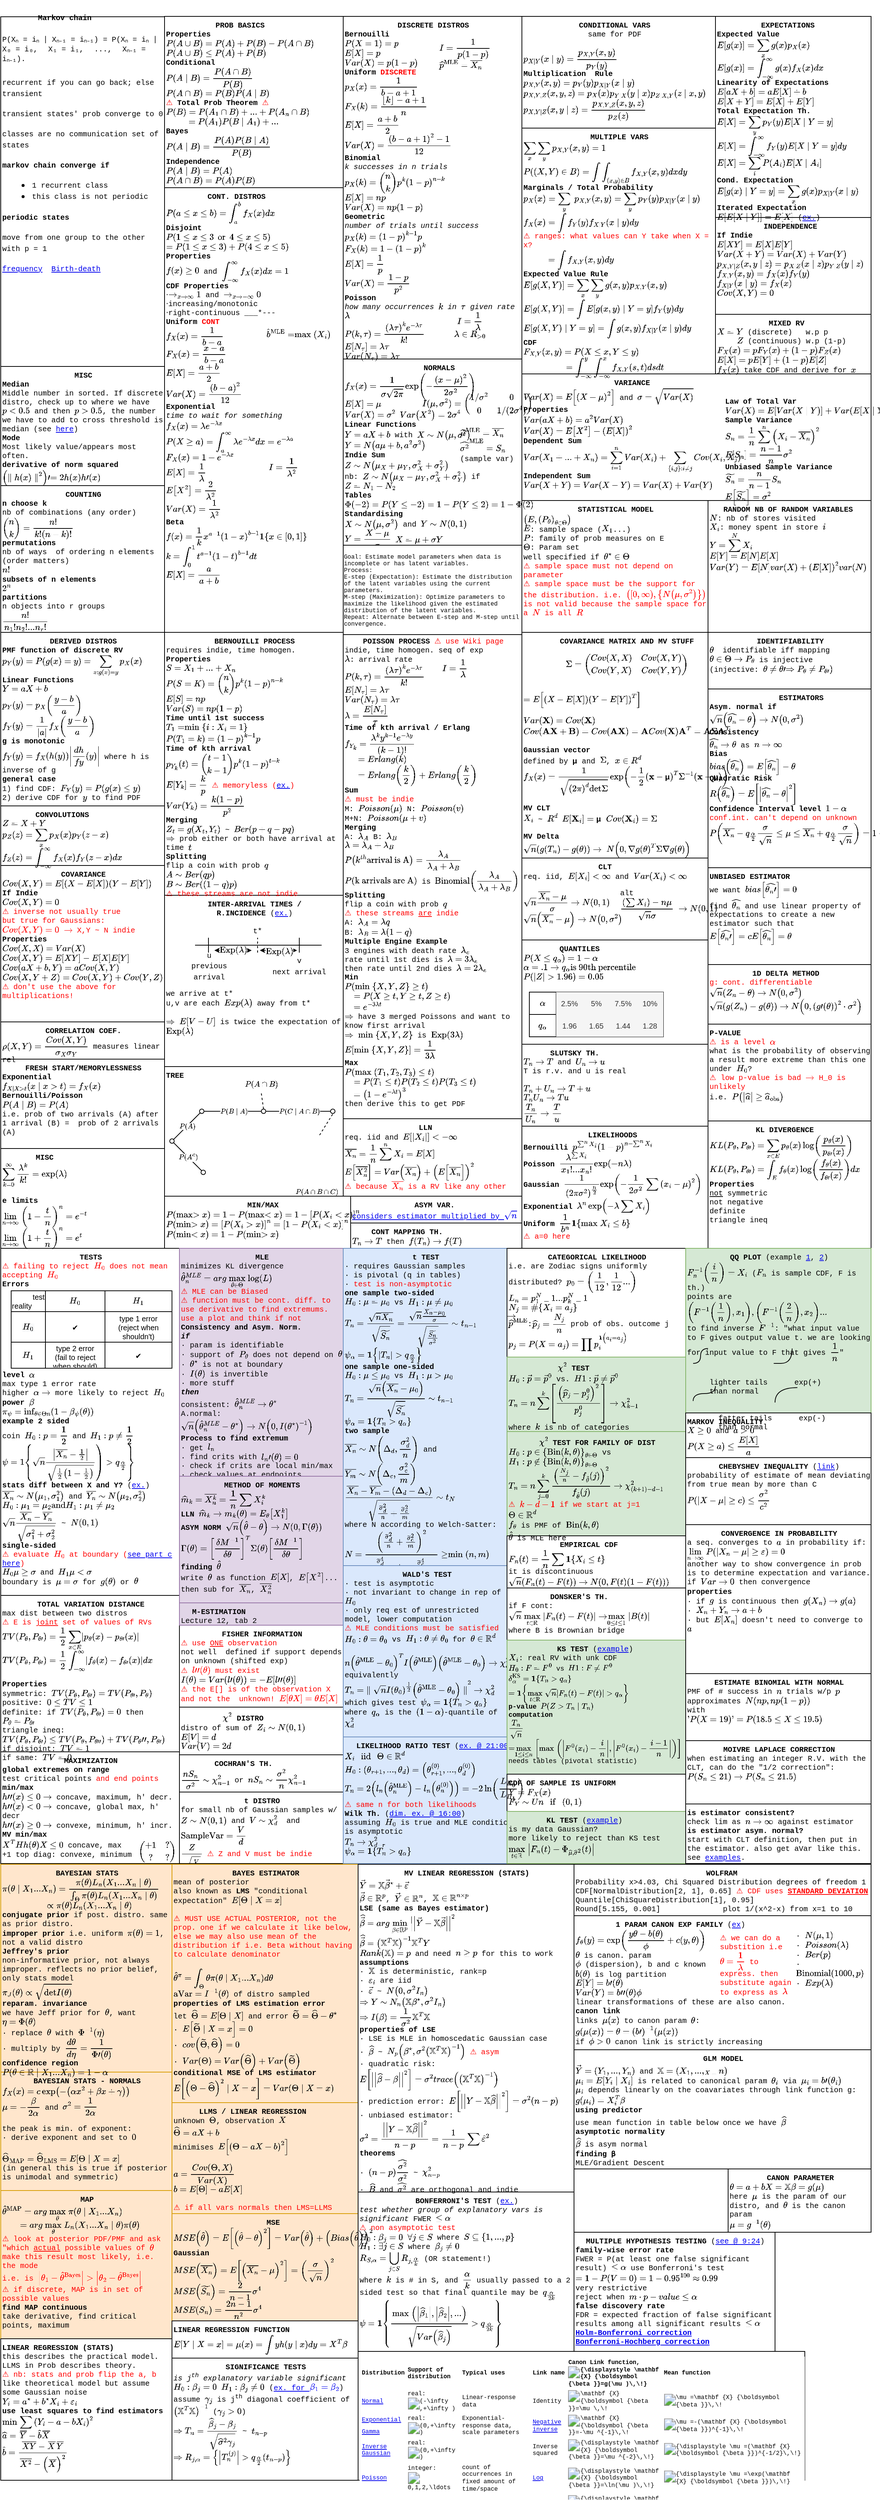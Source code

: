 <mxfile version="24.0.7" type="github">
  <diagram id="Rur0_H1-2vWQsu1agx2o" name="Page-1">
    <mxGraphModel dx="1300" dy="1592" grid="1" gridSize="10" guides="1" tooltips="1" connect="1" arrows="1" fold="1" page="1" pageScale="1" pageWidth="1169" pageHeight="827" math="1" shadow="0">
      <root>
        <mxCell id="0" />
        <mxCell id="1" parent="0" />
        <mxCell id="GDzk6wZtHPpdRo4B46Gw-11" value="&lt;div style=&quot;text-align: center ; font-size: 10px&quot;&gt;&lt;/div&gt;&lt;div style=&quot;text-align: center ; font-size: 10px&quot;&gt;&lt;/div&gt;&lt;div&gt;&lt;div&gt;&lt;div style=&quot;font-size: 10px ; text-align: center&quot;&gt;&lt;b style=&quot;font-size: 10px&quot;&gt;1 PARAM CANON EXP FAMILY &lt;/b&gt;&lt;span style=&quot;font-size: 10px&quot;&gt;(&lt;a href=&quot;https://learning.edx.org/course/course-v1:MITx+18.65x+2T2023/block-v1:MITx+18.65x+2T2023+type@sequential+block@u8s2_glm2/block-v1:MITx+18.65x+2T2023+type@vertical+block@u8s2_glm2-tab3&quot;&gt;ex&lt;/a&gt;)&lt;/span&gt;&lt;/div&gt;&lt;/div&gt;&lt;div style=&quot;font-size: 10px&quot;&gt;`f_theta(y) = exp((ytheta - b(theta))/phi + c(y,theta))`&lt;/div&gt;&lt;div style=&quot;font-size: 10px&quot;&gt;`theta` is canon. param&lt;/div&gt;&lt;div style=&quot;font-size: 10px&quot;&gt;`phi` (dispersion), b and c known&amp;nbsp;&lt;/div&gt;&lt;div style=&quot;font-size: 10px&quot;&gt;`b(theta)` is log partition&lt;/div&gt;&lt;div style=&quot;font-size: 10px&quot;&gt;`E[Y] = b&#39;(theta)`&lt;/div&gt;&lt;div style=&quot;font-size: 10px&quot;&gt;`Var(Y) = b&#39;&#39;(theta)phi`&lt;/div&gt;&lt;div style=&quot;font-size: 10px&quot;&gt;linear transformations of these are also canon.&lt;/div&gt;&lt;div style=&quot;font-size: 10px&quot;&gt;&lt;b&gt;canon link&lt;/b&gt;&lt;/div&gt;&lt;div style=&quot;font-size: 10px&quot;&gt;links `mu(x)` to canon param `theta`:&lt;/div&gt;&lt;div style=&quot;font-size: 10px&quot;&gt;`g(mu(x)) = theta = (b&#39;)^(-1)(mu(x))`&lt;/div&gt;&lt;div style=&quot;font-size: 10px&quot;&gt;if `phi &amp;gt;0` canon link is strictly increasing&lt;/div&gt;&lt;div style=&quot;font-size: 10px&quot;&gt;&lt;/div&gt;&lt;/div&gt;" style="text;html=1;align=left;verticalAlign=top;whiteSpace=wrap;rounded=0;fontFamily=Courier New;strokeColor=default;fontSize=10;" parent="1" vertex="1">
          <mxGeometry x="770" y="2550" width="399" height="180" as="geometry" />
        </mxCell>
        <mxCell id="JVQjEx8ckw8ZzME6V7Q1-22" value="&lt;div style=&quot;text-align: center ; font-size: 10px&quot;&gt;&lt;/div&gt;&lt;b style=&quot;font-size: 10px&quot;&gt;&lt;div style=&quot;text-align: center ; font-size: 10px&quot;&gt;&lt;b style=&quot;font-size: 10px&quot;&gt;NORMALS&lt;/b&gt;&lt;/div&gt;&lt;/b&gt;`f_X(x)=frac{1}{sigmasqrt(2pi)}exp(-frac{(x-mu)^2}{2sigma^2})`&lt;br style=&quot;font-size: 10px&quot;&gt;`E[X]=mu`&lt;br style=&quot;font-size: 10px&quot;&gt;`Var(X)=sigma^2` `Var(X^2)=2sigma^4`&lt;br style=&quot;font-size: 10px&quot;&gt;&lt;span style=&quot;font-size: 10px&quot;&gt;&lt;b style=&quot;font-size: 10px&quot;&gt;Linear Functions&lt;br style=&quot;font-size: 10px&quot;&gt;&lt;/b&gt;`Y=aX+b` with `X~N(mu,sigma^2)`&lt;br style=&quot;font-size: 10px&quot;&gt;`Y=N(amu+b,a^2sigma^2)`&lt;br style=&quot;font-size: 10px&quot;&gt;&lt;b style=&quot;font-size: 10px&quot;&gt;Indie Sum&lt;br style=&quot;font-size: 10px&quot;&gt;&lt;/b&gt;`Z~N(mu_X+mu_Y, sigma_X^2+sigma_Y^2)`&lt;br&gt;nb: `Z~N(mu_X-mu_Y, sigma_X^2 + sigma_Y^2)` if `Z=N_1 - N_2`&lt;br style=&quot;font-size: 10px&quot;&gt;&lt;b style=&quot;font-size: 10px&quot;&gt;Tables&lt;br style=&quot;font-size: 10px&quot;&gt;&lt;/b&gt;`Phi(-2)=P(Y&amp;lt;=-2)=1-P(Y&amp;lt;=2)=1-Phi(2)`&lt;br style=&quot;font-size: 10px&quot;&gt;&lt;b style=&quot;font-size: 10px&quot;&gt;Standardising&lt;br style=&quot;font-size: 10px&quot;&gt;&lt;/b&gt;`X~N(mu,sigma^2)` and `Y~N(0,1)`&lt;br style=&quot;font-size: 10px&quot;&gt;`Y = frac{X-mu}{sigma}` `X = mu + sigmaY`&lt;br style=&quot;font-size: 10px&quot;&gt;&lt;/span&gt;" style="text;html=1;align=left;verticalAlign=top;whiteSpace=wrap;rounded=0;fontFamily=Courier New;strokeColor=default;fontSize=10;" parent="1" vertex="1">
          <mxGeometry x="460" y="460" width="240" height="250" as="geometry" />
        </mxCell>
        <mxCell id="JVQjEx8ckw8ZzME6V7Q1-34" value="&lt;div style=&quot;text-align: center ; font-size: 10px&quot;&gt;&lt;b style=&quot;font-size: 10px&quot;&gt;INTER-ARRIVAL TIMES /&lt;br style=&quot;font-size: 10px&quot;&gt;R.INCIDENCE &lt;/b&gt;&lt;span style=&quot;font-size: 10px&quot;&gt;(&lt;a href=&quot;https://learning.edx.org/course/course-v1:MITx+6.431x+3T2020/block-v1:MITx+6.431x+3T2020+type@sequential+block@Problem_Set_9/block-v1:MITx+6.431x+3T2020+type@vertical+block@ch13-s7-tab6&quot;&gt;ex.&lt;/a&gt;)&lt;br style=&quot;font-size: 10px&quot;&gt;&lt;/span&gt;&lt;/div&gt;&lt;div style=&quot;font-size: 10px&quot;&gt;&lt;b style=&quot;font-size: 10px&quot;&gt;&lt;br style=&quot;font-size: 10px&quot;&gt;&lt;/b&gt;&lt;/div&gt;&lt;font color=&quot;#ff0000&quot; style=&quot;font-size: 10px&quot;&gt;&lt;br style=&quot;font-size: 10px&quot;&gt;&lt;br style=&quot;font-size: 10px&quot;&gt;&lt;br style=&quot;font-size: 10px&quot;&gt;&lt;br style=&quot;font-size: 10px&quot;&gt;&lt;br style=&quot;font-size: 10px&quot;&gt;&lt;br style=&quot;font-size: 10px&quot;&gt;&lt;br style=&quot;font-size: 10px&quot;&gt;&lt;/font&gt;we arrive at t*&lt;br style=&quot;font-size: 10px&quot;&gt;u,v are each `Exp(lambda)` away from t*&lt;br style=&quot;font-size: 10px&quot;&gt;&lt;br style=&quot;font-size: 10px&quot;&gt;`rArr` `E[V-U]` is twice the expectation of `&quot;Exp&quot;(lambda)`&lt;br style=&quot;font-size: 10px&quot;&gt;&lt;span style=&quot;color: rgba(0 , 0 , 0 , 0) ; font-family: monospace ; font-size: 10px&quot;&gt;&lt;br style=&quot;font-size: 10px&quot;&gt;&lt;/span&gt;" style="text;html=1;align=left;verticalAlign=top;whiteSpace=wrap;rounded=0;fontFamily=Courier New;strokeColor=default;fontSize=10;" parent="1" vertex="1">
          <mxGeometry x="220" y="1180" width="240" height="230" as="geometry" />
        </mxCell>
        <mxCell id="JVQjEx8ckw8ZzME6V7Q1-10" value="&lt;div style=&quot;text-align: center; font-size: 10px;&quot;&gt;&lt;b style=&quot;font-size: 10px;&quot;&gt;COUNTING&lt;/b&gt;&lt;/div&gt;&lt;b style=&quot;font-size: 10px;&quot;&gt;n choose k&lt;br style=&quot;font-size: 10px;&quot;&gt;&lt;/b&gt;&lt;span style=&quot;font-size: 10px;&quot;&gt;nb of combinations (any order)&lt;br style=&quot;font-size: 10px;&quot;&gt;`((n),(k))=frac{n!}{k!(n-k)!}`&lt;br style=&quot;font-size: 10px;&quot;&gt;&lt;b style=&quot;font-size: 10px;&quot;&gt;permutations&lt;br style=&quot;font-size: 10px;&quot;&gt;&lt;/b&gt;nb of ways&amp;nbsp; of ordering n elements (order matters)&lt;br style=&quot;font-size: 10px;&quot;&gt;`n!`&lt;br style=&quot;font-size: 10px;&quot;&gt;&lt;b style=&quot;font-size: 10px;&quot;&gt;subsets&amp;nbsp;of n elements&lt;/b&gt;&lt;br style=&quot;font-size: 10px;&quot;&gt;`2^n`&lt;br style=&quot;font-size: 10px;&quot;&gt;&lt;b style=&quot;font-size: 10px;&quot;&gt;partitions&lt;br style=&quot;font-size: 10px;&quot;&gt;&lt;/b&gt;n objects into r groups&lt;br style=&quot;font-size: 10px;&quot;&gt;`frac{n!}{n_1!n_2!...n_r!}`&lt;br style=&quot;font-size: 10px;&quot;&gt;&lt;br style=&quot;font-size: 10px;&quot;&gt;&lt;/span&gt;" style="text;html=1;align=left;verticalAlign=top;whiteSpace=wrap;rounded=0;fontFamily=Courier New;strokeColor=default;fontSize=10;" parent="1" vertex="1">
          <mxGeometry y="630" width="220" height="197" as="geometry" />
        </mxCell>
        <mxCell id="JVQjEx8ckw8ZzME6V7Q1-12" value="&lt;div style=&quot;text-align: center ; font-size: 10px&quot;&gt;&lt;b style=&quot;font-size: 10px&quot;&gt;PROB BASICS&lt;/b&gt;&lt;/div&gt;&lt;b style=&quot;font-size: 10px&quot;&gt;&lt;div style=&quot;font-size: 10px&quot;&gt;&lt;b style=&quot;font-size: 10px&quot;&gt;Properties&lt;/b&gt;&lt;/div&gt;&lt;/b&gt;&lt;span style=&quot;font-size: 10px&quot;&gt;`P(AcupB)=P(A)+P(B)-P(AcapB)`&lt;br style=&quot;font-size: 10px&quot;&gt;`P(AcupB)leP(A)+P(B)`&lt;br style=&quot;font-size: 10px&quot;&gt;&lt;b style=&quot;font-size: 10px&quot;&gt;Conditional&lt;br style=&quot;font-size: 10px&quot;&gt;&lt;/b&gt;`P(A|B)=frac{P(AcapB)}{P(B)}`&lt;br style=&quot;font-size: 10px&quot;&gt;`P(AcapB)=P(B)P(A|B)`&lt;br style=&quot;font-size: 10px&quot;&gt;&lt;/span&gt;&lt;span style=&quot;color: rgb(255 , 0 , 0)&quot;&gt;⚠&amp;nbsp;&lt;/span&gt;&lt;span style=&quot;font-size: 10px&quot;&gt;&lt;span style=&quot;font-size: 10px&quot;&gt;&lt;b&gt;Total Prob Theorem&lt;/b&gt;&amp;nbsp;&lt;/span&gt;&lt;/span&gt;&lt;span style=&quot;color: rgb(255 , 0 , 0)&quot;&gt;⚠&lt;/span&gt;&lt;span style=&quot;font-size: 10px&quot;&gt;&lt;b style=&quot;font-size: 10px&quot;&gt;&lt;u&gt;&lt;i&gt;&lt;br style=&quot;font-size: 10px&quot;&gt;&lt;/i&gt;&lt;/u&gt;&lt;/b&gt;`P(B)=P(A_1capB)+...+P(A_ncapB)`&lt;br style=&quot;font-size: 10px&quot;&gt;`\ \ \ \ \ \ \ \ \ =P(A_1)P(B|A_1)+...`&lt;br style=&quot;font-size: 10px&quot;&gt;&lt;b style=&quot;font-size: 10px&quot;&gt;Bayes&lt;br style=&quot;font-size: 10px&quot;&gt;&lt;/b&gt;`P(A|B)=frac{P(A)P(B|A)}{P(B)}`&lt;br style=&quot;font-size: 10px&quot;&gt;&lt;b style=&quot;font-size: 10px&quot;&gt;Independence&lt;br style=&quot;font-size: 10px&quot;&gt;&lt;/b&gt;`P(A|B)=P(A)`&lt;br style=&quot;font-size: 10px&quot;&gt;`P(AcapB)=P(A)P(B)`&lt;br style=&quot;font-size: 10px&quot;&gt;&lt;/span&gt;" style="text;html=1;align=left;verticalAlign=top;whiteSpace=wrap;rounded=0;fontFamily=Courier New;strokeColor=default;fontSize=10;" parent="1" vertex="1">
          <mxGeometry x="220" width="240" height="230" as="geometry" />
        </mxCell>
        <mxCell id="JVQjEx8ckw8ZzME6V7Q1-13" value="&lt;div style=&quot;text-align: center ; font-size: 10px&quot;&gt;&lt;b style=&quot;font-size: 10px&quot;&gt;DISCRETE DISTROS&lt;/b&gt;&lt;/div&gt;&lt;b style=&quot;font-size: 10px&quot;&gt;&lt;div style=&quot;font-size: 10px&quot;&gt;&lt;/div&gt;&lt;/b&gt;&lt;span style=&quot;font-size: 10px&quot;&gt;&lt;b&gt;Bernouilli&lt;br&gt;&lt;/b&gt;`P(X=1)=p`&lt;br style=&quot;font-size: 10px&quot;&gt;`E[X] = p`&lt;br style=&quot;font-size: 10px&quot;&gt;`Var(X) = p(1-p)`&lt;br style=&quot;font-size: 10px&quot;&gt;&lt;b style=&quot;font-size: 10px&quot;&gt;Uniform &lt;font color=&quot;#ff0000&quot;&gt;DISCRETE&lt;/font&gt;&lt;br style=&quot;font-size: 10px&quot;&gt;&lt;/b&gt;`p_X(x) = frac{1}{b-a+1}`&lt;br&gt;`F_X(k) = (|__k__|-a+1)/(n)`&lt;br style=&quot;font-size: 10px&quot;&gt;`E[X]=frac{a+b}{2}`&lt;br style=&quot;font-size: 10px&quot;&gt;`Var(X)=frac{(b-a+1)^2-1}{12}`&lt;br style=&quot;font-size: 10px&quot;&gt;&lt;b style=&quot;font-size: 10px&quot;&gt;Binomial&lt;br style=&quot;font-size: 10px&quot;&gt;&lt;/b&gt;&lt;i style=&quot;font-size: 10px&quot;&gt;k successes in n trials&lt;br style=&quot;font-size: 10px&quot;&gt;&lt;/i&gt;`p_X(k)=((n),(k))p^k(1-p)^(n-k)`&lt;br style=&quot;font-size: 10px&quot;&gt;`E[X]=np`&lt;br style=&quot;font-size: 10px&quot;&gt;`Var(X)=np(1-p)`&lt;br style=&quot;font-size: 10px&quot;&gt;&lt;b style=&quot;font-size: 10px&quot;&gt;Geometric&lt;/b&gt;&lt;br style=&quot;font-size: 10px&quot;&gt;&lt;i style=&quot;font-size: 10px&quot;&gt;number of trials until success&lt;br style=&quot;font-size: 10px&quot;&gt;&lt;/i&gt;`p_X(k)=(1-p)^(k-1)p`&lt;br&gt;`F_X(k)=1-(1-p)^k`&lt;br style=&quot;font-size: 10px&quot;&gt;`E[X]=frac{1}{p}`&lt;br style=&quot;font-size: 10px&quot;&gt;`Var(X)=frac{1-p}{p^2}`&lt;br style=&quot;font-size: 10px&quot;&gt;&lt;b style=&quot;font-size: 10px&quot;&gt;Poisson&lt;/b&gt;&lt;br style=&quot;font-size: 10px&quot;&gt;&lt;i style=&quot;font-size: 10px&quot;&gt;how many occurrences `k` in `tau` given rate `lambda`&lt;br style=&quot;font-size: 10px&quot;&gt;&lt;/i&gt;`P(k,tau)=frac{(lambdatau)^ke^(-lambdatau)}{k!}`&lt;br style=&quot;font-size: 10px&quot;&gt;`E[N_tau] = lambdatau`&lt;br style=&quot;font-size: 10px&quot;&gt;`Var(N_tau)=lambdatau`&lt;br style=&quot;font-size: 10px&quot;&gt;&lt;/span&gt;" style="text;html=1;align=left;verticalAlign=top;whiteSpace=wrap;rounded=0;fontFamily=Courier New;strokeColor=default;fontSize=10;" parent="1" vertex="1">
          <mxGeometry x="460" width="240" height="460" as="geometry" />
        </mxCell>
        <mxCell id="JVQjEx8ckw8ZzME6V7Q1-14" value="&lt;div style=&quot;text-align: center ; font-size: 10px&quot;&gt;&lt;b style=&quot;font-size: 10px&quot;&gt;MISC&lt;/b&gt;&lt;/div&gt;&lt;div&gt;&lt;b&gt;&lt;font style=&quot;font-size: 10px&quot;&gt;Median&lt;/font&gt;&lt;/b&gt;&lt;/div&gt;&lt;font style=&quot;font-size: 10px&quot;&gt;Middle number in sorted. If discrete distro, check up to where we have `p&amp;lt;0.5` and then `p&amp;gt;0.5`, the number we have to add to cross threshold is median (see &lt;a href=&quot;https://learning.edx.org/course/course-v1:MITx+18.65x+2T2023/block-v1:MITx+18.65x+2T2023+type@sequential+block@hw9_u6bayes/block-v1:MITx+18.65x+2T2023+type@vertical+block@hw9_u6bayes-tab2&quot;&gt;here&lt;/a&gt;)&lt;br&gt;&lt;b&gt;Mode&lt;/b&gt;&lt;br&gt;Most likely value/appears most often.&amp;nbsp;&lt;br&gt;&lt;/font&gt;&lt;b&gt;derivative of norm squared&lt;/b&gt;&lt;br&gt;`(norm(h(x))^2)&#39; = 2h(x)h&#39;(x)`&lt;span style=&quot;font-size: 10px&quot;&gt;&amp;nbsp;&lt;br style=&quot;font-size: 10px&quot;&gt;&lt;/span&gt;" style="text;html=1;align=left;verticalAlign=top;whiteSpace=wrap;rounded=0;fontFamily=Courier New;strokeColor=default;fontSize=10;" parent="1" vertex="1">
          <mxGeometry y="470" width="220" height="160" as="geometry" />
        </mxCell>
        <mxCell id="JVQjEx8ckw8ZzME6V7Q1-15" value="&lt;div style=&quot;text-align: center; font-size: 10px;&quot;&gt;&lt;b style=&quot;font-size: 10px;&quot;&gt;EXPECTATIONS&lt;/b&gt;&lt;/div&gt;&lt;b style=&quot;font-size: 10px;&quot;&gt;Expected Value&lt;/b&gt;&lt;br style=&quot;font-size: 10px;&quot;&gt;`E[g(x)] = sum_(x) g(x)p_X(x)`&lt;br style=&quot;font-size: 10px;&quot;&gt;`E[g(x)] = int_(-oo)^oo g(x)f_X(x)dx`&lt;br style=&quot;font-size: 10px;&quot;&gt;&lt;b style=&quot;font-size: 10px;&quot;&gt;Linearity of Expectations&lt;br style=&quot;font-size: 10px;&quot;&gt;&lt;/b&gt;`E[aX+b]=aE[X]+b`&lt;br style=&quot;font-size: 10px;&quot;&gt;`E[X+Y]=E[X]+E[Y]`&lt;br style=&quot;font-size: 10px;&quot;&gt;&lt;b style=&quot;font-size: 10px;&quot;&gt;Total Expectation Th.&lt;br style=&quot;font-size: 10px;&quot;&gt;&lt;/b&gt;`E[X] = sum_y p_Y(y)E[X|Y=y]`&lt;br style=&quot;font-size: 10px;&quot;&gt;`E[X]=int_(-oo)^oof_Y(y)&lt;br style=&quot;font-size: 10px;&quot;&gt;E[X|Y=y]dy`&lt;br style=&quot;font-size: 10px;&quot;&gt;`E[X]=sum_i P(A_i)E[X|A_i]`&lt;br style=&quot;font-size: 10px;&quot;&gt;&lt;b style=&quot;font-size: 10px;&quot;&gt;Cond. Expectation&lt;br style=&quot;font-size: 10px;&quot;&gt;&lt;/b&gt;`E[g(x)|Y=y]=sum_(x)g(x)p_(X|Y)(x|y)`&lt;br style=&quot;font-size: 10px;&quot;&gt;&lt;b style=&quot;font-size: 10px;&quot;&gt;Iterated Expectation&lt;br style=&quot;font-size: 10px;&quot;&gt;&lt;/b&gt;`E[E[X|Y]] = E[X]` (&lt;a style=&quot;font-size: 10px;&quot; href=&quot;https://learning.edx.org/course/course-v1:MITx+18.65x+2T2023/block-v1:MITx+18.65x+2T2023+type@sequential+block@prob_linalg_diag/block-v1:MITx+18.65x+2T2023+type@vertical+block@prob_linalg_diag-tab5&quot;&gt;ex.&lt;/a&gt;)" style="text;html=1;align=left;verticalAlign=top;whiteSpace=wrap;rounded=0;fontFamily=Courier New;strokeColor=default;fontSize=10;" parent="1" vertex="1">
          <mxGeometry x="960" width="209" height="270" as="geometry" />
        </mxCell>
        <mxCell id="JVQjEx8ckw8ZzME6V7Q1-16" value="&lt;div style=&quot;text-align: center ; font-size: 10px&quot;&gt;&lt;b style=&quot;font-size: 10px&quot;&gt;VARIANCE&lt;/b&gt;&lt;/div&gt;&lt;span style=&quot;font-size: 10px&quot;&gt;`Var(X) = E[(X-mu)^2]` and&amp;nbsp;&lt;/span&gt;`sigma = sqrt(Var(X))`&lt;br style=&quot;font-size: 10px&quot;&gt;&lt;span style=&quot;font-size: 10px&quot;&gt;&lt;b style=&quot;font-size: 10px&quot;&gt;Properties&lt;br style=&quot;font-size: 10px&quot;&gt;&lt;/b&gt;`Var(aX+b) = a^2Var(X)`&lt;br style=&quot;font-size: 10px&quot;&gt;`Var(X) = E[X^2]-(E[X])^2`&lt;br style=&quot;font-size: 10px&quot;&gt;&lt;b style=&quot;font-size: 10px&quot;&gt;Dependent Sum&lt;br style=&quot;font-size: 10px&quot;&gt;&lt;/b&gt;`Var(X_1+...+X_n) = sum_(i=1)^n Var(X_i) + sum_({i,j}:i!=j)Cov(X_i,X_j)`&lt;br style=&quot;font-size: 10px&quot;&gt;&lt;b style=&quot;font-size: 10px&quot;&gt;Independent Sum&lt;br style=&quot;font-size: 10px&quot;&gt;&lt;/b&gt;`Var(X+Y)=Var(X-Y)=Var(X)+Var(Y)`&lt;br style=&quot;font-size: 10px&quot;&gt;&lt;br style=&quot;font-size: 10px&quot;&gt;&lt;/span&gt;" style="text;html=1;align=left;verticalAlign=top;whiteSpace=wrap;rounded=0;fontFamily=Courier New;strokeColor=default;fontSize=10;" parent="1" vertex="1">
          <mxGeometry x="700" y="480" width="469" height="170" as="geometry" />
        </mxCell>
        <mxCell id="JVQjEx8ckw8ZzME6V7Q1-17" value="&lt;div style=&quot;text-align: center ; font-size: 10px&quot;&gt;&lt;b style=&quot;font-size: 10px&quot;&gt;MULTIPLE VARS&lt;/b&gt;&lt;/div&gt;&lt;span style=&quot;font-size: 10px&quot;&gt;`sum_x sum_y p_(X,Y)(x,y)=1`&lt;br style=&quot;font-size: 10px&quot;&gt;`P((X,Y)inB)=int int_((x,y)inB) f_(X,Y)(x,y)dxdy`&lt;br style=&quot;font-size: 10px&quot;&gt;&lt;b style=&quot;font-size: 10px&quot;&gt;Marginals / Total Probability&lt;br style=&quot;font-size: 10px&quot;&gt;&lt;/b&gt;`p_X(x)=sum_y&amp;nbsp; p_(X,Y)(x,y)=sum_y p_Y(y)p_(X|Y)(x|y)`&lt;br style=&quot;font-size: 10px&quot;&gt;&lt;/span&gt;`f_X(x)=int f_Y(y)f_(X|Y)(x|y)dy`&lt;br style=&quot;font-size: 10px&quot;&gt;&lt;font color=&quot;#ff0000&quot; style=&quot;font-size: 10px&quot;&gt;⚠ ranges: what values can Y take when X = x?&lt;/font&gt;&lt;br style=&quot;font-size: 10px&quot;&gt;`\ \ \ \ \ \ \ \ \ \ =int f_(X,Y)(x,y)dy`&lt;br style=&quot;font-size: 10px&quot;&gt;&lt;span style=&quot;font-size: 10px&quot;&gt;&lt;b style=&quot;font-size: 10px&quot;&gt;Expected Value Rule&lt;br style=&quot;font-size: 10px&quot;&gt;&lt;/b&gt;`E[g(X,Y)]=sum_x sum_y g(x,y)p_(X,Y)(x,y)`&lt;br style=&quot;font-size: 10px&quot;&gt;`E[g(X,Y)]=int E[g(x,y)|Y=y]f_Y(y)dy`&lt;br style=&quot;font-size: 10px&quot;&gt;&lt;/span&gt;&lt;span style=&quot;font-size: 10px&quot;&gt;`E[g(X,Y)|Y=y]=int g(x,y)f_(X|Y)(x|y)dy`&lt;br style=&quot;font-size: 10px&quot;&gt;&lt;b style=&quot;font-size: 10px&quot;&gt;CDF&lt;br style=&quot;font-size: 10px&quot;&gt;&lt;/b&gt;`F_(X,Y)(x,y) = P(X&amp;lt;=x,Y&amp;lt;=y)`&lt;br style=&quot;font-size: 10px&quot;&gt;`\ \ \ \ \ \ \ \ \ \ \ \ \ \ \ \ \ \ =int_(-oo)^y int_(-oo)^x f_(X,Y)(s,t)dsdt`&lt;br style=&quot;font-size: 10px&quot;&gt;&lt;/span&gt;" style="text;html=1;align=left;verticalAlign=top;whiteSpace=wrap;rounded=0;fontFamily=Courier New;strokeColor=default;fontSize=10;" parent="1" vertex="1">
          <mxGeometry x="700" y="150" width="260" height="330" as="geometry" />
        </mxCell>
        <mxCell id="JVQjEx8ckw8ZzME6V7Q1-18" value="&lt;div style=&quot;font-size: 10px;&quot;&gt;&lt;div style=&quot;text-align: center; font-size: 10px;&quot;&gt;&lt;span style=&quot;font-size: 10px;&quot;&gt;&lt;b style=&quot;font-size: 10px;&quot;&gt;CONDITIONAL VARS&lt;br style=&quot;font-size: 10px;&quot;&gt;&lt;/b&gt;same for PDF&lt;/span&gt;&lt;br style=&quot;font-size: 10px;&quot;&gt;&lt;/div&gt;&lt;/div&gt;&lt;span style=&quot;font-size: 10px;&quot;&gt;&lt;div style=&quot;font-size: 10px;&quot;&gt;&lt;span style=&quot;font-size: 10px;&quot;&gt;&lt;br style=&quot;font-size: 10px;&quot;&gt;`p_(X|Y)(x|y)=frac{p_(X,Y)(x,y)}{p_Y(y)}`&lt;/span&gt;&lt;/div&gt;&lt;b style=&quot;font-size: 10px;&quot;&gt;Multiplication&amp;nbsp; Rule&lt;br style=&quot;font-size: 10px;&quot;&gt;&lt;/b&gt;`p_(X,Y)(x,y)=p_Y(y)p_(X|Y)(x|y)`&lt;br style=&quot;font-size: 10px;&quot;&gt;`p_(X,Y,Z)(x,y,z)=p_X(x)p_(Y|X)(y|x)p_(Z|X,Y)(z|x,y)`&lt;br style=&quot;font-size: 10px;&quot;&gt;`p_(X,Y|Z)(x,y|z)=frac{p_(X,Y,Z)(x,y,z)}{p_Z(z)`&lt;br style=&quot;font-size: 10px;&quot;&gt;&lt;/span&gt;" style="text;html=1;align=left;verticalAlign=top;whiteSpace=wrap;rounded=0;fontFamily=Courier New;strokeColor=default;fontSize=10;" parent="1" vertex="1">
          <mxGeometry x="700" width="260" height="150" as="geometry" />
        </mxCell>
        <mxCell id="JVQjEx8ckw8ZzME6V7Q1-19" value="&lt;div style=&quot;text-align: center; font-size: 10px;&quot;&gt;&lt;/div&gt;&lt;span style=&quot;font-size: 10px;&quot;&gt;&lt;div style=&quot;text-align: center; font-size: 10px;&quot;&gt;&lt;b style=&quot;font-size: 10px;&quot;&gt;INDEPENDENCE&lt;/b&gt;&lt;/div&gt;&lt;div style=&quot;font-size: 10px;&quot;&gt;&lt;b style=&quot;font-size: 10px;&quot;&gt;If Indie&lt;/b&gt;&lt;/div&gt;`E[XY]=E[X]E[Y]`&lt;br style=&quot;font-size: 10px;&quot;&gt;`Var(X+Y)=Var(X)+Var(Y)`&lt;/span&gt;&lt;br style=&quot;font-size: 10px;&quot;&gt;&lt;span style=&quot;font-size: 10px;&quot;&gt;`p_(X,Y|Z)(x,y|z)=p_(X|Z)(x|z)p_(Y|Z)(y|z)`&lt;br style=&quot;font-size: 10px;&quot;&gt;`f_(X,Y)(x,y)=f_X(x)f_Y(y)`&lt;br style=&quot;font-size: 10px;&quot;&gt;`f_(X|Y)(x|y)=f_X(x)`&lt;br style=&quot;font-size: 10px;&quot;&gt;`Cov(X,Y)=0`&lt;br style=&quot;font-size: 10px;&quot;&gt;&lt;/span&gt;" style="text;html=1;align=left;verticalAlign=top;whiteSpace=wrap;rounded=0;fontFamily=Courier New;strokeColor=default;fontSize=10;" parent="1" vertex="1">
          <mxGeometry x="960" y="270" width="209" height="130" as="geometry" />
        </mxCell>
        <mxCell id="JVQjEx8ckw8ZzME6V7Q1-20" value="&lt;div style=&quot;text-align: center ; font-size: 10px&quot;&gt;&lt;b style=&quot;font-size: 10px&quot;&gt;CONT. DISTROS&lt;/b&gt;&lt;/div&gt;`P(a&amp;lt;=x&amp;lt;=b)=int_a^b f_X(x)dx`&lt;br style=&quot;font-size: 10px&quot;&gt;&lt;b style=&quot;font-size: 10px&quot;&gt;Disjoint&lt;br style=&quot;font-size: 10px&quot;&gt;&lt;/b&gt;`P(1&amp;lt;=x&amp;lt;=3 or 4&amp;lt;=x&amp;lt;=5)`&lt;br style=&quot;font-size: 10px&quot;&gt;`=P(1&amp;lt;=x&amp;lt;=3)+P(4&amp;lt;=x&amp;lt;=5)`&lt;br style=&quot;font-size: 10px&quot;&gt;&lt;b style=&quot;font-size: 10px&quot;&gt;Properties&lt;br style=&quot;font-size: 10px&quot;&gt;&lt;/b&gt;`f(x)&amp;gt;=0` and `int_(-oo)^oo f_X(x)dx=1`&lt;br style=&quot;font-size: 10px&quot;&gt;&lt;b style=&quot;font-size: 10px&quot;&gt;CDF Properties&lt;br style=&quot;font-size: 10px&quot;&gt;&lt;/b&gt;&lt;span id=&quot;mathId34&quot; style=&quot;font-size: 10px&quot;&gt;⋅&lt;/span&gt;`rarr_(x rarr oo) 1` and `rarr_(x rarr -oo) 0`&lt;br style=&quot;font-size: 10px&quot;&gt;&lt;span id=&quot;mathId34&quot; style=&quot;font-size: 10px&quot;&gt;⋅increasing/&lt;/span&gt;monotonic&lt;br style=&quot;font-size: 10px&quot;&gt;&lt;span id=&quot;mathId34&quot; style=&quot;font-size: 10px&quot;&gt;⋅right-continuous ___*---&lt;/span&gt;&lt;br style=&quot;font-size: 10px&quot;&gt;&lt;span style=&quot;font-size: 10px&quot;&gt;&lt;b style=&quot;font-size: 10px&quot;&gt;Uniform &lt;font color=&quot;#ff0000&quot;&gt;CONT&lt;/font&gt;&lt;br style=&quot;font-size: 10px&quot;&gt;&lt;/b&gt;`f_X(x)=1/(b-a)`&lt;br style=&quot;font-size: 10px&quot;&gt;&lt;/span&gt;`F_X(x)=(x-a)/(b-a)`&lt;br style=&quot;font-size: 10px&quot;&gt;&lt;span style=&quot;font-size: 10px&quot;&gt;`E[X]=(a+b)/2`&lt;br style=&quot;font-size: 10px&quot;&gt;`Var(X)=(b-a)^2/12`&lt;br style=&quot;font-size: 10px&quot;&gt;&lt;b style=&quot;font-size: 10px&quot;&gt;Exponential&lt;br style=&quot;font-size: 10px&quot;&gt;&lt;/b&gt;&lt;i style=&quot;font-size: 10px&quot;&gt;time to wait for something&lt;br style=&quot;font-size: 10px&quot;&gt;&lt;/i&gt;`f_X(x)=lambdae^(-lambdax)`&lt;br style=&quot;font-size: 10px&quot;&gt;`P(X&amp;gt;=a)=int_a^oo lambdae^(-lambdax)dx=e^(-lambdaa)`&lt;br style=&quot;font-size: 10px&quot;&gt;`F_X(x)=1-e^(-lambdax)`&lt;br style=&quot;font-size: 10px&quot;&gt;`E[X]=1/lambda`&lt;br style=&quot;font-size: 10px&quot;&gt;`E[X^2]=2/lambda^2`&lt;br style=&quot;font-size: 10px&quot;&gt;`Var(X)=1/lambda^2`&lt;br style=&quot;font-size: 10px&quot;&gt;&lt;b&gt;Beta&lt;br&gt;&lt;/b&gt;`f(x)=1/k x^(a-1)(1-x)^(b-1)bb1{x in[0,1]}`&lt;br&gt;`k=int_0^1 t^(a-1)(1-t)^(b-1)dt`&lt;br&gt;`E[X]=a/(a+b)`&lt;br style=&quot;font-size: 10px&quot;&gt;&lt;/span&gt;" style="text;html=1;align=left;verticalAlign=top;whiteSpace=wrap;rounded=0;fontFamily=Courier New;strokeColor=default;fontSize=10;" parent="1" vertex="1">
          <mxGeometry x="220" y="230" width="240" height="597" as="geometry" />
        </mxCell>
        <mxCell id="JVQjEx8ckw8ZzME6V7Q1-23" value="&lt;div style=&quot;text-align: center ; font-size: 10px&quot;&gt;&lt;/div&gt;&lt;span style=&quot;font-size: 10px&quot;&gt;&lt;div&gt;&lt;div style=&quot;text-align: center&quot;&gt;&lt;b&gt;MIXED RV&lt;/b&gt;&lt;/div&gt;&lt;span&gt;`X = Y` (discrete)&amp;nbsp; &amp;nbsp;w.p p&lt;/span&gt;&lt;/div&gt;`\ \ \ \ \ \ \ \ \ Z` (continuous) w.p (1-p)&lt;br&gt;&lt;/span&gt;&lt;span style=&quot;font-size: 10px&quot;&gt;`F_X(x) = pF_Y(x) + (1-p)F_Z(x)`&lt;br style=&quot;font-size: 10px&quot;&gt;`E[X] = pE[Y] + (1-p)E[Z]`&lt;br&gt;&lt;/span&gt;`f_X(x)` take CDF and derive for `x`" style="text;html=1;align=left;verticalAlign=top;whiteSpace=wrap;rounded=0;fontFamily=Courier New;strokeColor=default;fontSize=10;" parent="1" vertex="1">
          <mxGeometry x="960" y="400" width="209" height="80" as="geometry" />
        </mxCell>
        <mxCell id="JVQjEx8ckw8ZzME6V7Q1-24" value="&lt;div style=&quot;text-align: center ; font-size: 10px&quot;&gt;&lt;b style=&quot;font-size: 10px&quot;&gt;DERIVED DISTROS&lt;/b&gt;&lt;/div&gt;&lt;b style=&quot;font-size: 10px&quot;&gt;PMF function of discrete RV&lt;/b&gt;&lt;br style=&quot;font-size: 10px&quot;&gt;`p_Y(y) = P(g(x)=y)=sum_(x:g(x)=y) p_X(x)`&lt;br style=&quot;font-size: 10px&quot;&gt;&lt;span style=&quot;font-size: 10px&quot;&gt;&lt;b style=&quot;font-size: 10px&quot;&gt;Linear Functions&lt;br style=&quot;font-size: 10px&quot;&gt;&lt;/b&gt;`Y=aX+b`&lt;br style=&quot;font-size: 10px&quot;&gt;`p_Y(y)=p_X(frac{y-b}{a})`&lt;br style=&quot;font-size: 10px&quot;&gt;`f_Y(y)=frac{1}{|a|}f_X(frac{y-b}{a})`&lt;br style=&quot;font-size: 10px&quot;&gt;&lt;b style=&quot;font-size: 10px&quot;&gt;g is monotonic&lt;br style=&quot;font-size: 10px&quot;&gt;&lt;/b&gt;`f_Y(y)=f_X(h(y))|frac{dh}{fy}(y)|` where h is inverse of g&lt;br style=&quot;font-size: 10px&quot;&gt;&lt;b style=&quot;font-size: 10px&quot;&gt;general case&lt;br style=&quot;font-size: 10px&quot;&gt;&lt;/b&gt;1) find CDF: `F_Y(y)=P(g(x)&amp;lt;=y)`&lt;br style=&quot;font-size: 10px&quot;&gt;2) derive CDF for `y` to find PDF&lt;br style=&quot;font-size: 10px&quot;&gt;&lt;/span&gt;" style="text;html=1;align=left;verticalAlign=top;whiteSpace=wrap;rounded=0;fontFamily=Courier New;strokeColor=default;fontSize=10;" parent="1" vertex="1">
          <mxGeometry y="827" width="220" height="233" as="geometry" />
        </mxCell>
        <mxCell id="JVQjEx8ckw8ZzME6V7Q1-25" value="&lt;div style=&quot;text-align: center; font-size: 10px;&quot;&gt;&lt;b style=&quot;font-size: 10px;&quot;&gt;CONVOLUTIONS&lt;/b&gt;&lt;/div&gt;&lt;span style=&quot;font-size: 10px;&quot;&gt;`Z=X+Y`&lt;br style=&quot;font-size: 10px;&quot;&gt;`p_Z(z)=sum_x p_X(x)p_Y(z-x)`&lt;br style=&quot;font-size: 10px;&quot;&gt;`f_Z(z)=int_(-oo)^oo f_X(x)f_Y(z-x)dx`&lt;br style=&quot;font-size: 10px;&quot;&gt;&lt;/span&gt;" style="text;html=1;align=left;verticalAlign=top;whiteSpace=wrap;rounded=0;fontFamily=Courier New;strokeColor=default;fontSize=10;" parent="1" vertex="1">
          <mxGeometry y="1060" width="220" height="80" as="geometry" />
        </mxCell>
        <mxCell id="JVQjEx8ckw8ZzME6V7Q1-26" value="&lt;div style=&quot;text-align: center ; font-size: 10px&quot;&gt;&lt;b style=&quot;font-size: 10px&quot;&gt;COVARIANCE&lt;/b&gt;&lt;/div&gt;&lt;span style=&quot;font-size: 10px&quot;&gt;`Cov(X,Y)=E[(X-E[X])(Y-E[Y])`&lt;br&gt;&lt;/span&gt;&lt;span style=&quot;font-size: 10px&quot;&gt;&lt;b style=&quot;font-size: 10px&quot;&gt;If Indie&lt;br style=&quot;font-size: 10px&quot;&gt;&lt;/b&gt;`Cov(X,Y)=0`&lt;br style=&quot;font-size: 10px&quot;&gt;&lt;/span&gt;&lt;font color=&quot;#ff0000&quot; style=&quot;font-size: 10px&quot;&gt;⚠ inverse not usually true&lt;br style=&quot;font-size: 10px&quot;&gt;but true for Gaussians:&lt;br style=&quot;font-size: 10px&quot;&gt;`Cov(X,Y)=0` `rarr` X,Y ~ N indie&lt;br style=&quot;font-size: 10px&quot;&gt;&lt;/font&gt;&lt;span style=&quot;font-size: 10px&quot;&gt;&lt;b style=&quot;font-size: 10px&quot;&gt;Properties&lt;br style=&quot;font-size: 10px&quot;&gt;&lt;/b&gt;`Cov(X,X) = Var(X)`&lt;br style=&quot;font-size: 10px&quot;&gt;`Cov(X,Y) = E[XY]-E[X]E[Y]`&lt;br style=&quot;font-size: 10px&quot;&gt;`Cov(aX+b,Y) = aCov(X,Y)`&lt;br style=&quot;font-size: 10px&quot;&gt;`Cov(X,Y+Z) = Cov(X,Y)+Cov(Y,Z)`&lt;br&gt;&lt;/span&gt;&lt;span style=&quot;color: rgb(255 , 0 , 0)&quot;&gt;⚠ don&#39;t use the above for multiplications!&lt;/span&gt;&lt;span style=&quot;font-size: 10px&quot;&gt;&lt;br style=&quot;font-size: 10px&quot;&gt;&lt;/span&gt;" style="text;html=1;align=left;verticalAlign=top;whiteSpace=wrap;rounded=0;fontFamily=Courier New;strokeColor=default;fontSize=10;" parent="1" vertex="1">
          <mxGeometry y="1140" width="220" height="210" as="geometry" />
        </mxCell>
        <mxCell id="JVQjEx8ckw8ZzME6V7Q1-29" value="&lt;div style=&quot;text-align: center ; font-size: 10px&quot;&gt;&lt;b style=&quot;font-size: 10px&quot;&gt;CORRELATION COEF.&lt;/b&gt;&lt;/div&gt;&lt;span style=&quot;font-size: 10px&quot;&gt;`rho(X,Y) = frac{Cov(X,Y)}{sigma_Xsigma_Y}` measures linear rel&lt;br style=&quot;font-size: 10px&quot;&gt;&lt;/span&gt;" style="text;html=1;align=left;verticalAlign=top;whiteSpace=wrap;rounded=0;fontFamily=Courier New;strokeColor=default;fontSize=10;" parent="1" vertex="1">
          <mxGeometry y="1350" width="220" height="50" as="geometry" />
        </mxCell>
        <mxCell id="JVQjEx8ckw8ZzME6V7Q1-30" value="&lt;div style=&quot;text-align: center ; font-size: 10px&quot;&gt;&lt;/div&gt;&lt;span style=&quot;font-size: 10px&quot;&gt;&lt;b style=&quot;font-size: 10px&quot;&gt;Law of Total Var&lt;br style=&quot;font-size: 10px&quot;&gt;&lt;/b&gt;`Var(X) = E[Var(X|Y)] + Var(E[X|Y])`&lt;br&gt;&lt;b&gt;Sample Variance&lt;/b&gt;&lt;br&gt;&lt;/span&gt;`S_n=1/n sum^n(X_i-bar{X_n})^2`&lt;br&gt;`E[S_n]=(n-1)/nsigma^2`&lt;br&gt;&lt;span style=&quot;font-size: 10px&quot;&gt;&lt;b&gt;Unbiased Sample Variance&lt;br&gt;&lt;/b&gt;`tilde{S_n}=n/(n-1) S_n`&lt;br&gt;`E[tilde{S_n}]=sigma^2`&lt;br&gt;&lt;br style=&quot;font-size: 10px&quot;&gt;&lt;/span&gt;" style="text;html=1;align=left;verticalAlign=top;whiteSpace=wrap;rounded=0;fontFamily=Courier New;strokeColor=none;fontColor=default;fontSize=10;" parent="1" vertex="1">
          <mxGeometry x="971" y="505" width="196" height="140" as="geometry" />
        </mxCell>
        <mxCell id="JVQjEx8ckw8ZzME6V7Q1-31" value="&lt;div style=&quot;text-align: center ; font-size: 10px&quot;&gt;&lt;b style=&quot;font-size: 10px&quot;&gt;BERNOUILLI PROCESS&lt;/b&gt;&lt;/div&gt;requires indie, time homogen.&lt;br style=&quot;font-size: 10px&quot;&gt;&lt;b style=&quot;font-size: 10px&quot;&gt;Properties&lt;br style=&quot;font-size: 10px&quot;&gt;&lt;/b&gt;`S=X_1+...+X_n`&lt;br style=&quot;font-size: 10px&quot;&gt;`P(S=K)=((n),(k))p^k(1-p)^(n-k)`&lt;br style=&quot;font-size: 10px&quot;&gt;`E[S]=np`&lt;br style=&quot;font-size: 10px&quot;&gt;`Var(S)=np(1-p)`&lt;br style=&quot;font-size: 10px&quot;&gt;&lt;b style=&quot;font-size: 10px&quot;&gt;Time until 1st success&lt;br style=&quot;font-size: 10px&quot;&gt;&lt;/b&gt;`T_1=min{i:X_i=1}`&lt;br style=&quot;font-size: 10px&quot;&gt;`P(T_1=k)=(1-p)^(k-1)p`&lt;br style=&quot;font-size: 10px&quot;&gt;&lt;b style=&quot;font-size: 10px&quot;&gt;Time of kth arrival&lt;br style=&quot;font-size: 10px&quot;&gt;&lt;/b&gt;`p_(Y_k)(t)=((t-1),(k-1))p^k(1-p)^(t-k)`&lt;br style=&quot;font-size: 10px&quot;&gt;`E[Y_k]=k/p`&amp;nbsp;&lt;span style=&quot;color: rgb(255 , 0 , 0)&quot;&gt;⚠&amp;nbsp;memoryless (&lt;a href=&quot;https://learning.edx.org/course/course-v1:MITx+6.431x+3T2020/block-v1:MITx+6.431x+3T2020+type@sequential+block@sequential_Final_Exam/block-v1:MITx+6.431x+3T2020+type@vertical+block@ch16-https://learning.edx.org/course/course-v1:MITx+6.431x+2T2023/block-v1:MITx+6.431x+2T2023+type@sequential+block@Lec__6_Variance__Conditioning_on_an_event__Multiple_r_v_s/block-v1:MITx+6.431x+2T2023+type@vertical+block@ch6-s3-tab10-tab5&quot;&gt;ex.&lt;/a&gt;)&lt;/span&gt;&lt;br style=&quot;font-size: 10px&quot;&gt;`Var(Y_k)=frac{k(1-p)}{p^2}`&lt;br style=&quot;font-size: 10px&quot;&gt;&lt;b style=&quot;font-size: 10px&quot;&gt;Merging&lt;br style=&quot;font-size: 10px&quot;&gt;&lt;/b&gt;`Z_t=g(X_t,Y_t)` ~ `Ber(p+q-pq)`&lt;br style=&quot;font-size: 10px&quot;&gt;`rArr` prob either or both have arrival at time `t`&lt;br style=&quot;font-size: 10px&quot;&gt;&lt;b style=&quot;font-size: 10px&quot;&gt;Splitting&lt;br style=&quot;font-size: 10px&quot;&gt;&lt;/b&gt;flip a coin with prob `q`&lt;br style=&quot;font-size: 10px&quot;&gt;`A~Ber(qp)`&lt;br style=&quot;font-size: 10px&quot;&gt;`B~Ber((1-q)p)`&lt;br style=&quot;font-size: 10px&quot;&gt;&lt;font style=&quot;font-size: 10px&quot; color=&quot;#ff0000&quot;&gt;⚠ these streams are not indie&lt;br style=&quot;font-size: 10px&quot;&gt;&lt;/font&gt;&lt;span style=&quot;color: rgba(0 , 0 , 0 , 0) ; font-family: monospace ; font-size: 10px&quot;&gt;&lt;br style=&quot;font-size: 10px&quot;&gt;&lt;/span&gt;" style="text;html=1;align=left;verticalAlign=top;whiteSpace=wrap;rounded=0;fontFamily=Courier New;strokeColor=default;fontSize=10;" parent="1" vertex="1">
          <mxGeometry x="220" y="827" width="240" height="353" as="geometry" />
        </mxCell>
        <mxCell id="JVQjEx8ckw8ZzME6V7Q1-32" value="&lt;div style=&quot;text-align: center; font-size: 10px;&quot;&gt;&lt;b style=&quot;font-size: 10px;&quot;&gt;FRESH START/MEMORYLESSNESS&lt;/b&gt;&lt;/div&gt;&lt;span style=&quot;font-size: 10px;&quot;&gt;&lt;b style=&quot;font-size: 10px;&quot;&gt;Exponential&lt;/b&gt;&lt;br style=&quot;font-size: 10px;&quot;&gt;`f_(X|X&amp;gt;t)(x|x&amp;gt;t)=f_X(x)`&lt;br style=&quot;font-size: 10px;&quot;&gt;&lt;b style=&quot;font-size: 10px;&quot;&gt;Bernouilli/Poisson&lt;br style=&quot;font-size: 10px;&quot;&gt;&lt;/b&gt;`P(A|B) = P(A)`&lt;br style=&quot;font-size: 10px;&quot;&gt;i.e. prob of two arrivals (A) after 1 arrival (B) =&amp;nbsp; prob of 2 arrivals (A)&lt;br style=&quot;font-size: 10px;&quot;&gt;&lt;/span&gt;" style="text;html=1;align=left;verticalAlign=top;whiteSpace=wrap;rounded=0;fontFamily=Courier New;strokeColor=default;fontSize=10;" parent="1" vertex="1">
          <mxGeometry y="1400" width="220" height="120" as="geometry" />
        </mxCell>
        <mxCell id="JVQjEx8ckw8ZzME6V7Q1-33" value="&lt;div style=&quot;font-size: 10px&quot;&gt;&lt;div style=&quot;text-align: center ; font-size: 10px&quot;&gt;&lt;span style=&quot;text-align: left ; font-size: 10px&quot;&gt;&lt;b style=&quot;font-size: 10px&quot;&gt;POISSON PROCESS&amp;nbsp;&lt;/b&gt;&lt;/span&gt;&lt;span style=&quot;color: rgb(255 , 0 , 0) ; text-align: left&quot;&gt;⚠ use Wiki page&lt;/span&gt;&lt;/div&gt;&lt;div style=&quot;font-size: 10px&quot;&gt;&lt;span style=&quot;font-size: 10px&quot;&gt;indie, time homogen. seq of exp&lt;/span&gt;&lt;br style=&quot;font-size: 10px&quot;&gt;&lt;/div&gt;`lambda`: arrival rate&lt;br style=&quot;font-size: 10px&quot;&gt;`P(k,tau)=frac{(lambdatau)^ke^(-lambdatau)}{k!}`&lt;br style=&quot;font-size: 10px&quot;&gt;&lt;/div&gt;&lt;div style=&quot;font-size: 10px&quot;&gt;`E[N_tau]=lambdatau`&lt;br style=&quot;font-size: 10px&quot;&gt;`Var(N_tau)=lambdatau`&lt;br style=&quot;font-size: 10px&quot;&gt;`lambda = {E[N_tau]}/tau`&lt;/div&gt;&lt;div style=&quot;font-size: 10px&quot;&gt;&lt;b style=&quot;font-size: 10px&quot;&gt;Time of kth arrival /&amp;nbsp;&lt;/b&gt;&lt;span style=&quot;font-size: 10px&quot;&gt;&lt;b style=&quot;font-size: 10px&quot;&gt;Erlang&lt;/b&gt;&lt;/span&gt;&lt;/div&gt;&lt;div style=&quot;font-size: 10px&quot;&gt;`f_(Y_k)=frac{lambda^ky^(k-1)e^(-lambday)}{(k-1)!}`&lt;/div&gt;&lt;div style=&quot;font-size: 10px&quot;&gt;&amp;nbsp; &amp;nbsp;`=Erlang(k)`&lt;br style=&quot;font-size: 10px&quot;&gt;&amp;nbsp; &amp;nbsp;`=Erlang(k/2)+Erlang(k/2)`&lt;/div&gt;&lt;b style=&quot;font-size: 10px&quot;&gt;Sum&lt;br style=&quot;font-size: 10px&quot;&gt;&lt;/b&gt;&lt;span style=&quot;color: rgb(255 , 0 , 0) ; font-size: 10px&quot;&gt;⚠ must be indie&lt;/span&gt;&lt;br style=&quot;color: rgb(255 , 0 , 0) ; font-size: 10px&quot;&gt;M: `Poisson(mu)` N: `Poisson(v)`&lt;br style=&quot;font-size: 10px&quot;&gt;M+N: `Poisson(mu+v)`&lt;br style=&quot;font-size: 10px&quot;&gt;&lt;b style=&quot;font-size: 10px&quot;&gt;Merging&lt;br style=&quot;font-size: 10px&quot;&gt;&lt;/b&gt;A: `lambda_A` B: `lambda_B`&lt;br style=&quot;font-size: 10px&quot;&gt;`lambda = lambda_A + lambda_B`&lt;br style=&quot;font-size: 10px&quot;&gt;`P(k^(th)&quot;arrival is A&quot;)=frac{lambda_A}{lambda_A+lambda_B}`&lt;br style=&quot;font-size: 10px&quot;&gt;`P(&quot;k arrivals are A&quot;)` is `&quot;Binomial&quot;(frac{lambda_A}{lambda_A+lambda_B})`&lt;br style=&quot;font-size: 10px&quot;&gt;&lt;b style=&quot;font-size: 10px&quot;&gt;Splitting&lt;br style=&quot;font-size: 10px&quot;&gt;&lt;/b&gt;flip a coin with prob `q`&lt;br style=&quot;font-size: 10px&quot;&gt;&lt;span style=&quot;color: rgb(255 , 0 , 0) ; font-size: 10px&quot;&gt;⚠ these streams &lt;u style=&quot;font-size: 10px&quot;&gt;are&lt;/u&gt; indie&lt;br style=&quot;font-size: 10px&quot;&gt;&lt;/span&gt;A: `lambda_A=lambdaq`&lt;br style=&quot;font-size: 10px&quot;&gt;B: `lambda_B=lambda(1-q)`&lt;br style=&quot;font-size: 10px&quot;&gt;&lt;b style=&quot;font-size: 10px&quot;&gt;Multiple Engine Example&lt;br style=&quot;font-size: 10px&quot;&gt;&lt;/b&gt;3 engines with death rate `lambda_e`&lt;br style=&quot;font-size: 10px&quot;&gt;rate until 1st dies is `lambda = 3lambda_e`&lt;br style=&quot;font-size: 10px&quot;&gt;then rate until 2nd dies `lambda = 2lambda_e`&lt;br style=&quot;font-size: 10px&quot;&gt;&lt;b style=&quot;font-size: 10px&quot;&gt;Min&lt;br style=&quot;font-size: 10px&quot;&gt;&lt;/b&gt;`P(min{X,Y,Z}&amp;gt;=t)`&lt;br style=&quot;font-size: 10px&quot;&gt;&amp;nbsp; `=P(X&amp;gt;=t,Y&amp;gt;=t,Z&amp;gt;=t)`&lt;br style=&quot;font-size: 10px&quot;&gt;&amp;nbsp; `=e^(-3lambdat)`&lt;br style=&quot;font-size: 10px&quot;&gt;`rArr` have 3 merged Poissons and want to know first arrival&lt;br style=&quot;font-size: 10px&quot;&gt;`rArr` `min{X,Y,Z}` is `&quot;Exp&quot;(3lambda)`&lt;br style=&quot;font-size: 10px&quot;&gt;`E[min{X,Y,Z}]=frac{1}{3lambda}`&lt;br style=&quot;font-size: 10px&quot;&gt;&lt;b style=&quot;font-size: 10px&quot;&gt;Max&lt;br style=&quot;font-size: 10px&quot;&gt;&lt;/b&gt;`P(max(T_1,T_2,T_3)&amp;lt;=t)`&lt;br style=&quot;font-size: 10px&quot;&gt;&amp;nbsp; `=P(T_1&amp;lt;=t)P(T_2&amp;lt;=t)P(T_3&amp;lt;=t)`&lt;br style=&quot;font-size: 10px&quot;&gt;&amp;nbsp; `=(1-e^(-lambdat))^3`&lt;br style=&quot;font-size: 10px&quot;&gt;then derive this to get PDF&lt;br style=&quot;color: rgb(255 , 0 , 0) ; font-size: 10px&quot;&gt;&lt;span style=&quot;color: rgba(0 , 0 , 0 , 0) ; font-family: monospace ; font-size: 10px&quot;&gt;1&lt;br style=&quot;font-size: 10px&quot;&gt;&lt;/span&gt;" style="text;html=1;align=left;verticalAlign=top;whiteSpace=wrap;rounded=0;fontFamily=Courier New;strokeColor=default;fontSize=10;" parent="1" vertex="1">
          <mxGeometry x="460" y="827" width="240" height="653" as="geometry" />
        </mxCell>
        <mxCell id="JVQjEx8ckw8ZzME6V7Q1-49" value="" style="endArrow=none;html=1;rounded=0;fontFamily=Courier New;fontColor=#000000;entryX=0.75;entryY=0.189;entryDx=0;entryDy=0;entryPerimeter=0;" parent="1" edge="1">
          <mxGeometry width="50" height="50" relative="1" as="geometry">
            <mxPoint x="261" y="1247" as="sourcePoint" />
            <mxPoint x="431" y="1247.0" as="targetPoint" />
          </mxGeometry>
        </mxCell>
        <mxCell id="JVQjEx8ckw8ZzME6V7Q1-50" value="" style="endArrow=none;html=1;rounded=0;fontFamily=Courier New;fontColor=#000000;" parent="1" edge="1">
          <mxGeometry width="50" height="50" relative="1" as="geometry">
            <mxPoint x="279" y="1257" as="sourcePoint" />
            <mxPoint x="279" y="1237" as="targetPoint" />
          </mxGeometry>
        </mxCell>
        <mxCell id="JVQjEx8ckw8ZzME6V7Q1-51" value="&lt;font style=&quot;font-size: 10px&quot;&gt;u&lt;br&gt;previous arrival&lt;/font&gt;" style="text;html=1;strokeColor=none;fillColor=none;align=center;verticalAlign=middle;whiteSpace=wrap;rounded=0;fontFamily=Courier New;fontColor=#000000;" parent="1" vertex="1">
          <mxGeometry x="240" y="1260" width="80" height="30" as="geometry" />
        </mxCell>
        <mxCell id="JVQjEx8ckw8ZzME6V7Q1-52" value="" style="endArrow=none;html=1;rounded=0;fontFamily=Courier New;fontColor=#000000;" parent="1" edge="1">
          <mxGeometry width="50" height="50" relative="1" as="geometry">
            <mxPoint x="401" y="1257" as="sourcePoint" />
            <mxPoint x="401" y="1237" as="targetPoint" />
          </mxGeometry>
        </mxCell>
        <mxCell id="JVQjEx8ckw8ZzME6V7Q1-53" value="&lt;font style=&quot;font-size: 10px&quot;&gt;v&lt;br&gt;next arrival&lt;/font&gt;" style="text;html=1;strokeColor=none;fillColor=none;align=center;verticalAlign=middle;whiteSpace=wrap;rounded=0;fontFamily=Courier New;fontColor=#000000;" parent="1" vertex="1">
          <mxGeometry x="361" y="1260" width="80" height="30" as="geometry" />
        </mxCell>
        <mxCell id="JVQjEx8ckw8ZzME6V7Q1-54" value="" style="endArrow=none;html=1;rounded=0;fontFamily=Courier New;fontColor=#000000;dashed=1;" parent="1" edge="1">
          <mxGeometry width="50" height="50" relative="1" as="geometry">
            <mxPoint x="345" y="1257" as="sourcePoint" />
            <mxPoint x="345" y="1237" as="targetPoint" />
          </mxGeometry>
        </mxCell>
        <mxCell id="JVQjEx8ckw8ZzME6V7Q1-55" value="&lt;span style=&quot;font-size: 10px&quot;&gt;t*&lt;/span&gt;" style="text;html=1;strokeColor=none;fillColor=none;align=center;verticalAlign=middle;whiteSpace=wrap;rounded=0;fontFamily=Courier New;fontColor=#000000;" parent="1" vertex="1">
          <mxGeometry x="340" y="1213" width="10" height="30" as="geometry" />
        </mxCell>
        <mxCell id="JVQjEx8ckw8ZzME6V7Q1-56" value="`&quot;Exp&quot;(lambda)`" style="endArrow=classic;startArrow=classic;html=1;rounded=0;dashed=1;fontFamily=Courier New;fontSize=10;fontColor=#000000;endSize=4;startSize=4;" parent="1" edge="1">
          <mxGeometry width="50" height="50" relative="1" as="geometry">
            <mxPoint x="287" y="1254" as="sourcePoint" />
            <mxPoint x="337" y="1254" as="targetPoint" />
          </mxGeometry>
        </mxCell>
        <mxCell id="JVQjEx8ckw8ZzME6V7Q1-57" value="" style="endArrow=classic;startArrow=classic;html=1;rounded=0;dashed=1;fontFamily=Courier New;fontSize=10;fontColor=#000000;startSize=4;endSize=4;" parent="1" edge="1">
          <mxGeometry width="50" height="50" relative="1" as="geometry">
            <mxPoint x="348" y="1254" as="sourcePoint" />
            <mxPoint x="398" y="1254" as="targetPoint" />
          </mxGeometry>
        </mxCell>
        <mxCell id="JVQjEx8ckw8ZzME6V7Q1-58" value="`&quot;Exp&quot;(lambda)`" style="edgeLabel;html=1;align=center;verticalAlign=middle;resizable=0;points=[];fontSize=10;fontFamily=Courier New;fontColor=#000000;" parent="JVQjEx8ckw8ZzME6V7Q1-57" vertex="1" connectable="0">
          <mxGeometry x="0.016" y="-2" relative="1" as="geometry">
            <mxPoint as="offset" />
          </mxGeometry>
        </mxCell>
        <mxCell id="lMS6zTkb5kymTnm2cV6z-1" value="&lt;div style=&quot;text-align: center; font-size: 10px;&quot;&gt;&lt;/div&gt;&lt;span style=&quot;font-size: 10px;&quot;&gt;&lt;div style=&quot;text-align: center; font-size: 10px;&quot;&gt;&lt;b style=&quot;font-size: 10px;&quot;&gt;TREE&lt;br style=&quot;font-size: 10px;&quot;&gt;&lt;/b&gt;&lt;/div&gt;&lt;div style=&quot;font-size: 10px;&quot;&gt;&lt;b style=&quot;font-size: 10px;&quot;&gt;&lt;br style=&quot;font-size: 10px;&quot;&gt;&lt;/b&gt;&lt;/div&gt;&lt;br style=&quot;font-size: 10px;&quot;&gt;&lt;/span&gt;" style="text;html=1;align=left;verticalAlign=top;whiteSpace=wrap;rounded=0;fontFamily=Courier New;strokeColor=default;fontSize=10;" parent="1" vertex="1">
          <mxGeometry x="220" y="1410" width="240" height="174" as="geometry" />
        </mxCell>
        <mxCell id="lMS6zTkb5kymTnm2cV6z-2" value="`P(A)`" style="endArrow=oval;html=1;rounded=0;startArrow=oval;startFill=0;endFill=0;fontSize=8;" parent="1" edge="1">
          <mxGeometry width="50" height="50" relative="1" as="geometry">
            <mxPoint x="230" y="1510" as="sourcePoint" />
            <mxPoint x="270" y="1470" as="targetPoint" />
          </mxGeometry>
        </mxCell>
        <mxCell id="lMS6zTkb5kymTnm2cV6z-3" value="`P(A^c)`" style="endArrow=oval;html=1;rounded=0;endFill=0;fontSize=8;" parent="1" edge="1">
          <mxGeometry width="50" height="50" relative="1" as="geometry">
            <mxPoint x="232" y="1512" as="sourcePoint" />
            <mxPoint x="272" y="1552" as="targetPoint" />
          </mxGeometry>
        </mxCell>
        <mxCell id="lMS6zTkb5kymTnm2cV6z-4" value="`P(B|A)`" style="endArrow=oval;html=1;rounded=0;endFill=0;fontSize=8;" parent="1" edge="1">
          <mxGeometry width="50" height="50" relative="1" as="geometry">
            <mxPoint x="273" y="1470" as="sourcePoint" />
            <mxPoint x="353" y="1470" as="targetPoint" />
          </mxGeometry>
        </mxCell>
        <mxCell id="lMS6zTkb5kymTnm2cV6z-9" style="edgeStyle=none;rounded=0;orthogonalLoop=1;jettySize=auto;html=1;dashed=1;fontSize=8;startArrow=none;startFill=0;endArrow=none;endFill=0;exitX=0.5;exitY=1;exitDx=0;exitDy=0;" parent="1" edge="1">
          <mxGeometry relative="1" as="geometry">
            <mxPoint x="353" y="1467" as="targetPoint" />
            <mxPoint x="350" y="1446" as="sourcePoint" />
          </mxGeometry>
        </mxCell>
        <mxCell id="lMS6zTkb5kymTnm2cV6z-5" value="`P(AcapB)`" style="text;html=1;strokeColor=none;fillColor=none;align=center;verticalAlign=middle;whiteSpace=wrap;rounded=0;fontSize=9;" parent="1" vertex="1">
          <mxGeometry x="320" y="1419" width="60" height="30" as="geometry" />
        </mxCell>
        <mxCell id="lMS6zTkb5kymTnm2cV6z-6" value="`P(C|AcapB)`" style="endArrow=oval;html=1;rounded=0;endFill=0;fontSize=8;" parent="1" edge="1">
          <mxGeometry width="50" height="50" relative="1" as="geometry">
            <mxPoint x="356" y="1470" as="sourcePoint" />
            <mxPoint x="446" y="1470" as="targetPoint" />
            <Array as="points" />
          </mxGeometry>
        </mxCell>
        <mxCell id="lMS6zTkb5kymTnm2cV6z-8" style="edgeStyle=none;rounded=0;orthogonalLoop=1;jettySize=auto;html=1;fontSize=8;startArrow=none;startFill=0;endArrow=none;endFill=0;dashed=1;" parent="1" edge="1">
          <mxGeometry relative="1" as="geometry">
            <mxPoint x="447" y="1472" as="targetPoint" />
            <mxPoint x="428.25" y="1502" as="sourcePoint" />
          </mxGeometry>
        </mxCell>
        <mxCell id="lMS6zTkb5kymTnm2cV6z-7" value="`P(AcapBcapC)`" style="text;html=1;strokeColor=none;fillColor=none;align=center;verticalAlign=middle;whiteSpace=wrap;rounded=0;fontSize=8;" parent="1" vertex="1">
          <mxGeometry x="395" y="1568" width="60" height="20" as="geometry" />
        </mxCell>
        <mxCell id="ukNpZzutUCk5rBscVI2R-1" value="&lt;div style=&quot;text-align: center; font-size: 10px;&quot;&gt;&lt;/div&gt;&lt;span style=&quot;font-size: 10px;&quot;&gt;&lt;div style=&quot;text-align: center; font-size: 10px;&quot;&gt;&lt;b style=&quot;font-size: 10px;&quot;&gt;MISC&lt;/b&gt;&lt;/div&gt;&lt;/span&gt;`sum_(k=0)^oo lambda^k/{k!} = exp(lambda)`&lt;br style=&quot;font-size: 10px;&quot;&gt;&lt;span style=&quot;font-size: 10px;&quot;&gt;&lt;br style=&quot;font-size: 10px;&quot;&gt;&lt;b style=&quot;font-size: 10px;&quot;&gt;e limits&lt;br style=&quot;font-size: 10px;&quot;&gt;&lt;/b&gt;`lim_{n rarr oo} (1-t/n)^n = e^(-t)`&lt;br style=&quot;font-size: 10px;&quot;&gt;&lt;/span&gt;`lim_{n rarr oo} (1+t/n)^n = e^(t)`&lt;span style=&quot;font-size: 10px;&quot;&gt;&lt;br style=&quot;font-size: 10px;&quot;&gt;&lt;/span&gt;" style="text;html=1;align=left;verticalAlign=top;whiteSpace=wrap;rounded=0;fontFamily=Courier New;strokeColor=default;fontSize=10;" parent="1" vertex="1">
          <mxGeometry y="1520" width="220" height="134" as="geometry" />
        </mxCell>
        <mxCell id="ukNpZzutUCk5rBscVI2R-2" value="&lt;div style=&quot;text-align: center ; font-size: 10px&quot;&gt;&lt;/div&gt;&lt;span style=&quot;font-size: 10px&quot;&gt;&lt;div style=&quot;text-align: center ; font-size: 10px&quot;&gt;&lt;b style=&quot;font-size: 10px&quot;&gt;MIN/MAX&lt;/b&gt;&lt;/div&gt;&lt;/span&gt;&lt;span style=&quot;font-size: 10px&quot;&gt;`P(max &amp;gt; x) = 1 - P(max &amp;lt; x) = 1 - [P(X_i &amp;lt; x)]^n`&lt;br style=&quot;font-size: 10px&quot;&gt;`P(min &amp;gt; x) = [P(X_i &amp;gt; x)]^n= [1 - P(X_i&amp;lt;x)]^n`&lt;br&gt;`P(min &amp;lt; x) = 1 - P(min&amp;gt;x)`&lt;br style=&quot;font-size: 10px&quot;&gt;&lt;/span&gt;" style="text;html=1;align=left;verticalAlign=top;whiteSpace=wrap;rounded=0;fontFamily=Courier New;strokeColor=default;fontSize=10;" parent="1" vertex="1">
          <mxGeometry x="220" y="1584" width="250" height="70" as="geometry" />
        </mxCell>
        <mxCell id="ukNpZzutUCk5rBscVI2R-4" value="&lt;div style=&quot;text-align: center; font-size: 10px;&quot;&gt;&lt;/div&gt;&lt;span style=&quot;font-size: 10px;&quot;&gt;&lt;div style=&quot;font-size: 10px;&quot;&gt;&lt;div style=&quot;text-align: center; font-size: 10px;&quot;&gt;&lt;b style=&quot;font-size: 10px;&quot;&gt;LLN&lt;/b&gt;&lt;/div&gt;req. iid and `E[|X_i|] &amp;lt; -oo`&lt;/div&gt;&lt;/span&gt;&lt;span style=&quot;font-size: 10px;&quot;&gt;`bar{X_n} = 1/n sum^n X_i = E[X]`&lt;br style=&quot;font-size: 10px;&quot;&gt;`E[bar{X_n^2}] = Var(bar{X_n}) + (E[bar{X_n}])^2`&lt;br style=&quot;font-size: 10px;&quot;&gt;&lt;/span&gt;&lt;span style=&quot;color: rgb(255, 0, 0); font-size: 10px;&quot;&gt;⚠ because `bar{X_n}` is a RV like any other&lt;/span&gt;&lt;span style=&quot;font-size: 10px;&quot;&gt;&lt;br style=&quot;font-size: 10px;&quot;&gt;&lt;/span&gt;" style="text;html=1;align=left;verticalAlign=top;whiteSpace=wrap;rounded=0;fontFamily=Courier New;strokeColor=default;fontSize=10;" parent="1" vertex="1">
          <mxGeometry x="460" y="1480" width="240" height="104" as="geometry" />
        </mxCell>
        <mxCell id="ukNpZzutUCk5rBscVI2R-5" value="&lt;div style=&quot;text-align: center; font-size: 10px;&quot;&gt;&lt;/div&gt;&lt;span style=&quot;font-size: 10px;&quot;&gt;&lt;div style=&quot;font-size: 10px;&quot;&gt;&lt;div style=&quot;text-align: center; font-size: 10px;&quot;&gt;&lt;b style=&quot;font-size: 10px;&quot;&gt;CLT&lt;/b&gt;&lt;/div&gt;&lt;/div&gt;&lt;/span&gt;&lt;span style=&quot;font-size: 10px;&quot;&gt;req. iid, `E[X_i]&amp;lt;oo` and `Var(X_i)&amp;lt;oo`&lt;br style=&quot;font-size: 10px;&quot;&gt;&lt;br style=&quot;font-size: 10px;&quot;&gt;`sqrt(n) (bar{X_n}-mu)/{sigma} rarr N(0,1)`&lt;br style=&quot;font-size: 10px;&quot;&gt;&lt;/span&gt;`sqrt(n) (bar{X_n}-mu) rarr N(0,sigma^2)`&lt;span style=&quot;font-size: 10px;&quot;&gt;&lt;br style=&quot;font-size: 10px;&quot;&gt;&lt;/span&gt;" style="text;html=1;align=left;verticalAlign=top;whiteSpace=wrap;rounded=0;fontFamily=Courier New;strokeColor=default;fontSize=10;" parent="1" vertex="1">
          <mxGeometry x="700" y="1130" width="250" height="110" as="geometry" />
        </mxCell>
        <mxCell id="ukNpZzutUCk5rBscVI2R-6" value="&lt;div style=&quot;text-align: center; font-size: 10px;&quot;&gt;&lt;/div&gt;&lt;span style=&quot;font-size: 10px;&quot;&gt;&lt;div style=&quot;text-align: center; font-size: 10px;&quot;&gt;&lt;b style=&quot;font-size: 10px;&quot;&gt;QUANTILES&lt;/b&gt;&lt;/div&gt;&lt;/span&gt;&lt;span style=&quot;font-size: 10px;&quot;&gt;`P(X&amp;lt;=q_alpha) = 1 - alpha`&lt;br style=&quot;font-size: 10px;&quot;&gt;`alpha = .1 rarr q_alpha &quot;is 90th percentile&quot;`&lt;br style=&quot;font-size: 10px;&quot;&gt;`P(|Z|&amp;gt;1.96)=0.05`&lt;br style=&quot;font-size: 10px;&quot;&gt;&lt;/span&gt;" style="text;html=1;align=left;verticalAlign=top;whiteSpace=wrap;rounded=0;fontFamily=Courier New;strokeColor=default;fontSize=10;" parent="1" vertex="1">
          <mxGeometry x="700" y="1240" width="250" height="140" as="geometry" />
        </mxCell>
        <mxCell id="ukNpZzutUCk5rBscVI2R-7" value="" style="shape=table;startSize=0;container=1;collapsible=0;childLayout=tableLayout;fontSize=10;" parent="1" vertex="1">
          <mxGeometry x="710" y="1310" width="180" height="60" as="geometry" />
        </mxCell>
        <mxCell id="ukNpZzutUCk5rBscVI2R-8" value="" style="shape=tableRow;horizontal=0;startSize=0;swimlaneHead=0;swimlaneBody=0;top=0;left=0;bottom=0;right=0;collapsible=0;dropTarget=0;fillColor=none;points=[[0,0.5],[1,0.5]];portConstraint=eastwest;fontSize=10;" parent="ukNpZzutUCk5rBscVI2R-7" vertex="1">
          <mxGeometry width="180" height="30" as="geometry" />
        </mxCell>
        <mxCell id="ukNpZzutUCk5rBscVI2R-9" value="`alpha`" style="shape=partialRectangle;html=1;whiteSpace=wrap;connectable=0;overflow=hidden;fillColor=none;top=0;left=0;bottom=0;right=0;pointerEvents=1;fontSize=10;" parent="ukNpZzutUCk5rBscVI2R-8" vertex="1">
          <mxGeometry width="36" height="30" as="geometry">
            <mxRectangle width="36" height="30" as="alternateBounds" />
          </mxGeometry>
        </mxCell>
        <mxCell id="ukNpZzutUCk5rBscVI2R-10" value="2.5%" style="shape=partialRectangle;html=1;whiteSpace=wrap;connectable=0;overflow=hidden;fillColor=#f5f5f5;top=0;left=0;bottom=0;right=0;pointerEvents=1;fontColor=#333333;strokeColor=#666666;fontSize=10;" parent="ukNpZzutUCk5rBscVI2R-8" vertex="1">
          <mxGeometry x="36" width="36" height="30" as="geometry">
            <mxRectangle width="36" height="30" as="alternateBounds" />
          </mxGeometry>
        </mxCell>
        <mxCell id="ukNpZzutUCk5rBscVI2R-11" value="5%" style="shape=partialRectangle;html=1;whiteSpace=wrap;connectable=0;overflow=hidden;fillColor=#f5f5f5;top=0;left=0;bottom=0;right=0;pointerEvents=1;fontColor=#333333;strokeColor=#666666;fontSize=10;" parent="ukNpZzutUCk5rBscVI2R-8" vertex="1">
          <mxGeometry x="72" width="36" height="30" as="geometry">
            <mxRectangle width="36" height="30" as="alternateBounds" />
          </mxGeometry>
        </mxCell>
        <mxCell id="ukNpZzutUCk5rBscVI2R-12" value="7.5%" style="shape=partialRectangle;html=1;whiteSpace=wrap;connectable=0;overflow=hidden;fillColor=#f5f5f5;top=0;left=0;bottom=0;right=0;pointerEvents=1;fontColor=#333333;strokeColor=#666666;fontSize=10;" parent="ukNpZzutUCk5rBscVI2R-8" vertex="1">
          <mxGeometry x="108" width="36" height="30" as="geometry">
            <mxRectangle width="36" height="30" as="alternateBounds" />
          </mxGeometry>
        </mxCell>
        <mxCell id="ukNpZzutUCk5rBscVI2R-13" value="10%" style="shape=partialRectangle;html=1;whiteSpace=wrap;connectable=0;overflow=hidden;fillColor=#f5f5f5;top=0;left=0;bottom=0;right=0;pointerEvents=1;fontColor=#333333;strokeColor=#666666;fontSize=10;" parent="ukNpZzutUCk5rBscVI2R-8" vertex="1">
          <mxGeometry x="144" width="36" height="30" as="geometry">
            <mxRectangle width="36" height="30" as="alternateBounds" />
          </mxGeometry>
        </mxCell>
        <mxCell id="ukNpZzutUCk5rBscVI2R-14" value="" style="shape=tableRow;horizontal=0;startSize=0;swimlaneHead=0;swimlaneBody=0;top=0;left=0;bottom=0;right=0;collapsible=0;dropTarget=0;fillColor=none;points=[[0,0.5],[1,0.5]];portConstraint=eastwest;fontSize=10;" parent="ukNpZzutUCk5rBscVI2R-7" vertex="1">
          <mxGeometry y="30" width="180" height="30" as="geometry" />
        </mxCell>
        <mxCell id="ukNpZzutUCk5rBscVI2R-15" value="`q_alpha`" style="shape=partialRectangle;html=1;whiteSpace=wrap;connectable=0;overflow=hidden;fillColor=none;top=0;left=0;bottom=0;right=0;pointerEvents=1;fontSize=10;" parent="ukNpZzutUCk5rBscVI2R-14" vertex="1">
          <mxGeometry width="36" height="30" as="geometry">
            <mxRectangle width="36" height="30" as="alternateBounds" />
          </mxGeometry>
        </mxCell>
        <mxCell id="ukNpZzutUCk5rBscVI2R-16" value="1.96" style="shape=partialRectangle;html=1;whiteSpace=wrap;connectable=0;overflow=hidden;fillColor=#f5f5f5;top=0;left=0;bottom=0;right=0;pointerEvents=1;fontColor=#333333;strokeColor=#666666;fontSize=10;" parent="ukNpZzutUCk5rBscVI2R-14" vertex="1">
          <mxGeometry x="36" width="36" height="30" as="geometry">
            <mxRectangle width="36" height="30" as="alternateBounds" />
          </mxGeometry>
        </mxCell>
        <mxCell id="ukNpZzutUCk5rBscVI2R-17" value="1.65" style="shape=partialRectangle;html=1;whiteSpace=wrap;connectable=0;overflow=hidden;fillColor=#f5f5f5;top=0;left=0;bottom=0;right=0;pointerEvents=1;fontColor=#333333;strokeColor=#666666;fontSize=10;" parent="ukNpZzutUCk5rBscVI2R-14" vertex="1">
          <mxGeometry x="72" width="36" height="30" as="geometry">
            <mxRectangle width="36" height="30" as="alternateBounds" />
          </mxGeometry>
        </mxCell>
        <mxCell id="ukNpZzutUCk5rBscVI2R-18" value="1.44" style="shape=partialRectangle;html=1;whiteSpace=wrap;connectable=0;overflow=hidden;fillColor=#f5f5f5;top=0;left=0;bottom=0;right=0;pointerEvents=1;fontColor=#333333;strokeColor=#666666;fontSize=10;" parent="ukNpZzutUCk5rBscVI2R-14" vertex="1">
          <mxGeometry x="108" width="36" height="30" as="geometry">
            <mxRectangle width="36" height="30" as="alternateBounds" />
          </mxGeometry>
        </mxCell>
        <mxCell id="ukNpZzutUCk5rBscVI2R-19" value="1.28" style="shape=partialRectangle;html=1;whiteSpace=wrap;connectable=0;overflow=hidden;fillColor=#f5f5f5;top=0;left=0;bottom=0;right=0;pointerEvents=1;fontColor=#333333;strokeColor=#666666;fontSize=10;" parent="ukNpZzutUCk5rBscVI2R-14" vertex="1">
          <mxGeometry x="144" width="36" height="30" as="geometry">
            <mxRectangle width="36" height="30" as="alternateBounds" />
          </mxGeometry>
        </mxCell>
        <mxCell id="ukNpZzutUCk5rBscVI2R-20" value="&lt;div style=&quot;text-align: center; font-size: 10px;&quot;&gt;&lt;/div&gt;&lt;span style=&quot;font-size: 10px;&quot;&gt;&lt;div style=&quot;font-size: 10px;&quot;&gt;&lt;div style=&quot;text-align: center; font-size: 10px;&quot;&gt;&lt;b style=&quot;font-size: 10px;&quot;&gt;SLUTSKY TH.&lt;/b&gt;&lt;/div&gt;&lt;/div&gt;&lt;/span&gt;&lt;span style=&quot;font-size: 10px;&quot;&gt;`T_n rarr T` and `U_n rarr u`&lt;br style=&quot;font-size: 10px;&quot;&gt;T is r.v. and u is real&lt;br style=&quot;font-size: 10px;&quot;&gt;&lt;br style=&quot;font-size: 10px;&quot;&gt;`T_n + U_n rarr T+u`&lt;br style=&quot;font-size: 10px;&quot;&gt;`T_nU_n rarr Tu`&lt;br style=&quot;font-size: 10px;&quot;&gt;`T_n/U_n rarr T/u`&lt;br style=&quot;font-size: 10px;&quot;&gt;&lt;/span&gt;" style="text;html=1;align=left;verticalAlign=top;whiteSpace=wrap;rounded=0;fontFamily=Courier New;strokeColor=default;fontSize=10;" parent="1" vertex="1">
          <mxGeometry x="700" y="1380" width="250" height="110" as="geometry" />
        </mxCell>
        <mxCell id="ukNpZzutUCk5rBscVI2R-21" value="&lt;div style=&quot;text-align: center; font-size: 10px;&quot;&gt;&lt;/div&gt;&lt;span style=&quot;font-size: 10px;&quot;&gt;&lt;div style=&quot;text-align: center; font-size: 10px;&quot;&gt;&lt;b style=&quot;font-size: 10px;&quot;&gt;CONT MAPPING TH.&lt;/b&gt;&lt;/div&gt;&lt;/span&gt;&lt;span style=&quot;font-size: 10px;&quot;&gt;`T_n rarr T` then `f(T_n) rarr f(T)`&lt;br style=&quot;font-size: 10px;&quot;&gt;&lt;/span&gt;" style="text;html=1;align=left;verticalAlign=top;whiteSpace=wrap;rounded=0;fontFamily=Courier New;strokeColor=default;fontSize=10;" parent="1" vertex="1">
          <mxGeometry x="470" y="1620" width="230" height="34" as="geometry" />
        </mxCell>
        <mxCell id="ukNpZzutUCk5rBscVI2R-22" value="&lt;div style=&quot;text-align: center; font-size: 10px;&quot;&gt;&lt;/div&gt;&lt;span style=&quot;font-size: 10px;&quot;&gt;&lt;div style=&quot;text-align: center; font-size: 10px;&quot;&gt;&lt;b style=&quot;font-size: 10px;&quot;&gt;STATISTICAL MODEL&lt;/b&gt;&lt;/div&gt;&lt;/span&gt;&lt;span style=&quot;font-size: 10px;&quot;&gt;`(E, (P_theta)_{thetainTheta})`&lt;br style=&quot;font-size: 10px;&quot;&gt;`E`: sample space (`X_1`...)&lt;br style=&quot;font-size: 10px;&quot;&gt;`P`: family of prob measures on E&lt;br style=&quot;font-size: 10px;&quot;&gt;`Theta`: Param set&lt;br style=&quot;font-size: 10px;&quot;&gt;well specified if `theta^{star} in Theta`&lt;br style=&quot;font-size: 10px;&quot;&gt;&lt;/span&gt;&lt;div style=&quot;font-size: 10px;&quot;&gt;&lt;span style=&quot;color: rgb(255, 0, 0); font-size: 10px;&quot;&gt;⚠ sample space must not depend on parameter&lt;br style=&quot;font-size: 10px;&quot;&gt;&lt;/span&gt;&lt;div style=&quot;font-size: 10px;&quot;&gt;&lt;span style=&quot;color: rgb(255, 0, 0); font-size: 10px;&quot;&gt;⚠ sample space must be the support for the distribution. i.e. `([0,oo), {N(mu,sigma^2)})` is not valid because the sample space for a `N` is all `R`&lt;/span&gt;&lt;/div&gt;&lt;/div&gt;" style="text;html=1;align=left;verticalAlign=top;whiteSpace=wrap;rounded=0;fontFamily=Courier New;strokeColor=default;fontSize=10;" parent="1" vertex="1">
          <mxGeometry x="700" y="650" width="250" height="177" as="geometry" />
        </mxCell>
        <mxCell id="ukNpZzutUCk5rBscVI2R-23" value="&lt;div style=&quot;text-align: center; font-size: 10px;&quot;&gt;&lt;/div&gt;&lt;span style=&quot;font-size: 10px;&quot;&gt;&lt;div style=&quot;text-align: center; font-size: 10px;&quot;&gt;&lt;/div&gt;&lt;/span&gt;&lt;span style=&quot;font-size: 10px;&quot;&gt;&lt;div style=&quot;text-align: center; font-size: 10px;&quot;&gt;&lt;b style=&quot;font-size: 10px;&quot;&gt;IDENTIFIABILITY&lt;/b&gt;&lt;/div&gt;`theta`&amp;nbsp; identifiable iff mapping `theta in Theta rarr P_theta` is injective&lt;br style=&quot;font-size: 10px;&quot;&gt;(injective: `theta != theta&#39; rArr P_theta != P_{theta&#39;})`&lt;br style=&quot;font-size: 10px;&quot;&gt;&lt;/span&gt;" style="text;html=1;align=left;verticalAlign=top;whiteSpace=wrap;rounded=0;fontFamily=Courier New;strokeColor=default;fontSize=10;" parent="1" vertex="1">
          <mxGeometry x="950" y="827" width="219" height="76" as="geometry" />
        </mxCell>
        <mxCell id="ukNpZzutUCk5rBscVI2R-24" value="&lt;div style=&quot;text-align: center; font-size: 10px;&quot;&gt;&lt;/div&gt;&lt;div style=&quot;text-align: center; font-size: 10px;&quot;&gt;&lt;/div&gt;&lt;b style=&quot;font-size: 10px;&quot;&gt;&lt;div style=&quot;text-align: center; font-size: 10px;&quot;&gt;&lt;b style=&quot;font-size: 10px;&quot;&gt;ESTIMATORS&lt;/b&gt;&lt;/div&gt;Asym. normal if&lt;br style=&quot;font-size: 10px;&quot;&gt;&lt;/b&gt;`sqrt(n)(hat{theta_n}-theta) rarr N(0, sigma^2)`&lt;br style=&quot;font-size: 10px;&quot;&gt;&lt;b style=&quot;font-size: 10px;&quot;&gt;Consistency&lt;/b&gt;&lt;br style=&quot;font-size: 10px;&quot;&gt;`hat{theta_n} rarr theta` as `nrarroo`&lt;br style=&quot;font-size: 10px;&quot;&gt;&lt;b style=&quot;font-size: 10px;&quot;&gt;Bias&lt;/b&gt;&lt;br style=&quot;font-size: 10px;&quot;&gt;`bias(hat{theta_n}) = E[hat{theta_n}] - theta`&lt;br style=&quot;font-size: 10px;&quot;&gt;&lt;b style=&quot;font-size: 10px;&quot;&gt;Quadratic Risk&lt;/b&gt;&lt;br style=&quot;font-size: 10px;&quot;&gt;`R(hat{theta_n}) = E[|hat{theta_n}-theta|^2]`&lt;br style=&quot;font-size: 10px;&quot;&gt;&lt;b style=&quot;font-size: 10px;&quot;&gt;Confidence Interval level `1-alpha`&lt;br style=&quot;font-size: 10px;&quot;&gt;&lt;/b&gt;&lt;font color=&quot;#ff0000&quot; style=&quot;font-size: 10px;&quot;&gt;conf.int. can&#39;t depend on unknown&lt;br style=&quot;font-size: 10px;&quot;&gt;&lt;/font&gt;`P(bar{X_n}-q_{alpha/2}sigma/sqrt(n) &amp;lt;= mu &amp;lt;= bar{X_n}+q_{alpha/2}sigma/sqrt(n))=1-alpha`" style="text;html=1;align=left;verticalAlign=top;whiteSpace=wrap;rounded=0;fontFamily=Courier New;strokeColor=default;fontSize=10;" parent="1" vertex="1">
          <mxGeometry x="950" y="903" width="219" height="240" as="geometry" />
        </mxCell>
        <mxCell id="ukNpZzutUCk5rBscVI2R-25" value="&lt;div style=&quot;text-align: center; font-size: 10px;&quot;&gt;&lt;b style=&quot;font-size: 10px;&quot;&gt;1D DELTA METHOD&lt;/b&gt;&lt;/div&gt;&lt;font color=&quot;#ff0000&quot; style=&quot;font-size: 10px;&quot;&gt;&lt;div style=&quot;font-size: 10px;&quot;&gt;&lt;span style=&quot;font-size: 10px;&quot;&gt;g: cont. differentiable&lt;/span&gt;&lt;/div&gt;&lt;/font&gt;`sqrt(n)(Z_n-theta)rarrN(0,sigma^2)`&lt;br style=&quot;font-size: 10px;&quot;&gt;`sqrt(n)(g(Z_n)-g(theta))rarrN(0,(g&#39;(theta))^2 * sigma^2)`&lt;br style=&quot;font-size: 10px;&quot;&gt;&lt;div style=&quot;text-align: center; font-size: 10px;&quot;&gt;&lt;/div&gt;&lt;div style=&quot;text-align: center; font-size: 10px;&quot;&gt;&lt;/div&gt;&lt;b style=&quot;font-size: 10px;&quot;&gt;&lt;div style=&quot;text-align: center; font-size: 10px;&quot;&gt;&lt;/div&gt;&lt;/b&gt;" style="text;html=1;align=left;verticalAlign=top;whiteSpace=wrap;rounded=0;fontFamily=Courier New;strokeColor=default;fontSize=10;" parent="1" vertex="1">
          <mxGeometry x="950" y="1273" width="219" height="80" as="geometry" />
        </mxCell>
        <mxCell id="ukNpZzutUCk5rBscVI2R-26" value="&lt;div style=&quot;text-align: center; font-size: 10px;&quot;&gt;&lt;/div&gt;&lt;b style=&quot;font-size: 10px;&quot;&gt;UNBIASED ESTIMATOR&lt;br style=&quot;font-size: 10px;&quot;&gt;&lt;/b&gt;we want `bias[hat{theta_n&#39;}] = 0`&lt;br style=&quot;font-size: 10px;&quot;&gt;find `hat{theta_n}` and use linear property of expectations to create a new estimator such that&lt;br style=&quot;font-size: 10px;&quot;&gt;`E[hat{theta_n&#39;}] = c E[hat{theta_n}] = theta`&lt;br style=&quot;font-size: 10px;&quot;&gt;&lt;div style=&quot;text-align: center; font-size: 10px;&quot;&gt;&lt;/div&gt;&lt;div style=&quot;text-align: center; font-size: 10px;&quot;&gt;&lt;/div&gt;&lt;b style=&quot;font-size: 10px;&quot;&gt;&lt;div style=&quot;text-align: center; font-size: 10px;&quot;&gt;&lt;/div&gt;&lt;/b&gt;" style="text;html=1;align=left;verticalAlign=top;whiteSpace=wrap;rounded=0;fontFamily=Courier New;strokeColor=default;fontSize=10;" parent="1" vertex="1">
          <mxGeometry x="950" y="1143" width="219" height="130" as="geometry" />
        </mxCell>
        <mxCell id="ukNpZzutUCk5rBscVI2R-28" value="&lt;div style=&quot;text-align: center ; font-size: 10px&quot;&gt;&lt;/div&gt;&lt;div style=&quot;text-align: center ; font-size: 10px&quot;&gt;&lt;/div&gt;&lt;b style=&quot;font-size: 10px&quot;&gt;&lt;div style=&quot;text-align: center ; font-size: 10px&quot;&gt;&lt;b style=&quot;font-size: 10px&quot;&gt;TESTS&lt;/b&gt;&lt;/div&gt;&lt;/b&gt;&lt;font color=&quot;#ff0000&quot; style=&quot;font-size: 10px&quot;&gt;⚠ failing to reject `H_0` does not mean accepting `H_0`&lt;/font&gt;&lt;br style=&quot;font-size: 10px&quot;&gt;&lt;b style=&quot;font-size: 10px&quot;&gt;Errors&lt;/b&gt;&lt;br style=&quot;font-size: 10px&quot;&gt;&lt;table style=&quot;font-size: 10px&quot;&gt;&lt;tbody style=&quot;font-size: 10px&quot;&gt;&lt;tr style=&quot;font-size: 10px&quot;&gt;&lt;td style=&quot;font-size: 10px&quot;&gt;&lt;br style=&quot;font-size: 10px&quot;&gt;&lt;/td&gt;&lt;td style=&quot;font-size: 10px&quot;&gt;&lt;br style=&quot;font-size: 10px&quot;&gt;&lt;/td&gt;&lt;td style=&quot;font-size: 10px&quot;&gt;&lt;br style=&quot;font-size: 10px&quot;&gt;&lt;/td&gt;&lt;/tr&gt;&lt;tr style=&quot;font-size: 10px&quot;&gt;&lt;td style=&quot;font-size: 10px&quot;&gt;&lt;br style=&quot;font-size: 10px&quot;&gt;&lt;/td&gt;&lt;td style=&quot;font-size: 10px&quot;&gt;&lt;br style=&quot;font-size: 10px&quot;&gt;&lt;/td&gt;&lt;td style=&quot;font-size: 10px&quot;&gt;&lt;br style=&quot;font-size: 10px&quot;&gt;&lt;/td&gt;&lt;/tr&gt;&lt;tr style=&quot;font-size: 10px&quot;&gt;&lt;td style=&quot;font-size: 10px&quot;&gt;&lt;br style=&quot;font-size: 10px&quot;&gt;&lt;/td&gt;&lt;td style=&quot;font-size: 10px&quot;&gt;&lt;br style=&quot;font-size: 10px&quot;&gt;&lt;/td&gt;&lt;td style=&quot;font-size: 10px&quot;&gt;&lt;br style=&quot;font-size: 10px&quot;&gt;&lt;/td&gt;&lt;/tr&gt;&lt;/tbody&gt;&lt;/table&gt;&lt;br style=&quot;font-size: 10px&quot;&gt;&lt;br style=&quot;font-size: 10px&quot;&gt;&lt;br style=&quot;font-size: 10px&quot;&gt;&lt;br style=&quot;font-size: 10px&quot;&gt;&lt;br style=&quot;font-size: 10px&quot;&gt;&lt;b style=&quot;font-size: 10px&quot;&gt;level `alpha`&lt;br style=&quot;font-size: 10px&quot;&gt;&lt;/b&gt;max type 1 error rate&lt;br style=&quot;font-size: 10px&quot;&gt;higher `alpha rarr` more likely to reject `H_0`&lt;br style=&quot;font-size: 10px&quot;&gt;&lt;b style=&quot;font-size: 10px&quot;&gt;power `beta`&lt;/b&gt;&lt;br style=&quot;font-size: 10px&quot;&gt;`pi_psi = &quot;inf&quot;_{theta in Thetan} (1-beta_psi(theta))`&lt;br style=&quot;font-size: 10px&quot;&gt;&lt;b style=&quot;font-size: 10px&quot;&gt;example 2 sided&lt;/b&gt;&lt;br style=&quot;font-size: 10px&quot;&gt;coin `H_0: p=1/2` and `H_1: p!=1/2`&lt;br style=&quot;font-size: 10px&quot;&gt;`psi=1\{sqrt(n)(|bar{X_n}-1/2|)/sqrt(1/2(1-1/2)))&amp;gt;q_{alpha/2}\}`&lt;br style=&quot;font-size: 10px&quot;&gt;&lt;b style=&quot;font-size: 10px&quot;&gt;stats diff between X and Y? &lt;/b&gt;&lt;span style=&quot;font-size: 10px&quot;&gt;(&lt;a href=&quot;https://learning.edx.org/course/course-v1:MITx+18.65x+2T2023/block-v1:MITx+18.65x+2T2023+type@sequential+block@hw3_u2parainf/block-v1:MITx+18.65x+2T2023+type@vertical+block@hw3_u2parainf-tab6&quot;&gt;ex.&lt;/a&gt;)&lt;br style=&quot;font-size: 10px&quot;&gt;&lt;/span&gt;`bar{X_n}~N(mu_1,sigma_1^2)` and `bar{Y_n}~N(mu_2,sigma_2^2)`&lt;br style=&quot;font-size: 10px&quot;&gt;`H_0: mu_1=mu_2 &quot;and&quot; H_1: mu_1!=mu_2`&lt;br style=&quot;font-size: 10px&quot;&gt;`sqrt(n)(bar{X_n}-bar{Y_n})/sqrt(sigma_1^2 + sigma_2^2)` ~ `N(0,1)`&lt;br style=&quot;font-size: 10px&quot;&gt;&lt;b style=&quot;font-size: 10px&quot;&gt;single-sided&lt;br style=&quot;font-size: 10px&quot;&gt;&lt;/b&gt;&lt;font color=&quot;#ff0000&quot; style=&quot;font-size: 10px&quot;&gt;⚠ evaluate `H_0` at boundary (&lt;a href=&quot;https://learning.edx.org/course/course-v1:MITx+18.65x+2T2023/block-v1:MITx+18.65x+2T2023+type@sequential+block@hw7_u4hyptest/block-v1:MITx+18.65x+2T2023+type@vertical+block@hw7_u4hyptest-tab1&quot; style=&quot;font-size: 10px&quot;&gt;see part c here&lt;/a&gt;)&lt;/font&gt;&lt;b style=&quot;color: rgb(255 , 0 , 0) ; font-size: 10px&quot;&gt;&lt;br style=&quot;font-size: 10px&quot;&gt;&lt;/b&gt;`H_0 mu&amp;gt;=sigma` and `H_1 mu&amp;lt;sigma`&lt;br style=&quot;font-size: 10px&quot;&gt;boundary is `mu=sigma` for `g(theta)` or `theta`" style="text;html=1;align=left;verticalAlign=top;whiteSpace=wrap;rounded=0;fontFamily=Courier New;strokeColor=default;fontSize=10;" parent="1" vertex="1">
          <mxGeometry y="1654" width="240" height="466" as="geometry" />
        </mxCell>
        <mxCell id="ukNpZzutUCk5rBscVI2R-42" value="" style="shape=table;startSize=0;container=1;collapsible=0;childLayout=tableLayout;fontColor=#000000;fontSize=10;" parent="1" vertex="1">
          <mxGeometry x="14" y="1711" width="216" height="104" as="geometry" />
        </mxCell>
        <mxCell id="ukNpZzutUCk5rBscVI2R-43" value="" style="shape=tableRow;horizontal=0;startSize=0;swimlaneHead=0;swimlaneBody=0;top=0;left=0;bottom=0;right=0;collapsible=0;dropTarget=0;fillColor=none;points=[[0,0.5],[1,0.5]];portConstraint=eastwest;fontColor=#000000;fontSize=10;" parent="ukNpZzutUCk5rBscVI2R-42" vertex="1">
          <mxGeometry width="216" height="28" as="geometry" />
        </mxCell>
        <mxCell id="ukNpZzutUCk5rBscVI2R-44" value="&lt;div style=&quot;text-align: left; font-size: 10px;&quot;&gt;&lt;span style=&quot;font-size: 10px;&quot;&gt;&amp;nbsp; &amp;nbsp; &amp;nbsp; &amp;nbsp; &amp;nbsp; test&lt;/span&gt;&lt;/div&gt;&lt;div style=&quot;text-align: left; font-size: 10px;&quot;&gt;&lt;span style=&quot;font-size: 10px;&quot;&gt;reality&lt;/span&gt;&lt;/div&gt;" style="shape=partialRectangle;html=1;whiteSpace=wrap;connectable=0;overflow=hidden;fillColor=none;top=0;left=0;bottom=0;right=0;pointerEvents=1;fontColor=#000000;fontSize=10;" parent="ukNpZzutUCk5rBscVI2R-43" vertex="1">
          <mxGeometry width="46" height="28" as="geometry">
            <mxRectangle width="46" height="28" as="alternateBounds" />
          </mxGeometry>
        </mxCell>
        <mxCell id="ukNpZzutUCk5rBscVI2R-45" value="`H_0`" style="shape=partialRectangle;html=1;whiteSpace=wrap;connectable=0;overflow=hidden;fillColor=none;top=0;left=0;bottom=0;right=0;pointerEvents=1;fontColor=#000000;fontSize=10;" parent="ukNpZzutUCk5rBscVI2R-43" vertex="1">
          <mxGeometry x="46" width="80" height="28" as="geometry">
            <mxRectangle width="80" height="28" as="alternateBounds" />
          </mxGeometry>
        </mxCell>
        <mxCell id="ukNpZzutUCk5rBscVI2R-46" value="&lt;span style=&quot;font-size: 10px;&quot;&gt;`H_1`&lt;/span&gt;" style="shape=partialRectangle;html=1;whiteSpace=wrap;connectable=0;overflow=hidden;fillColor=none;top=0;left=0;bottom=0;right=0;pointerEvents=1;fontColor=#000000;fontSize=10;" parent="ukNpZzutUCk5rBscVI2R-43" vertex="1">
          <mxGeometry x="126" width="90" height="28" as="geometry">
            <mxRectangle width="90" height="28" as="alternateBounds" />
          </mxGeometry>
        </mxCell>
        <mxCell id="ukNpZzutUCk5rBscVI2R-47" value="" style="shape=tableRow;horizontal=0;startSize=0;swimlaneHead=0;swimlaneBody=0;top=0;left=0;bottom=0;right=0;collapsible=0;dropTarget=0;fillColor=none;points=[[0,0.5],[1,0.5]];portConstraint=eastwest;fontColor=#000000;fontSize=10;" parent="ukNpZzutUCk5rBscVI2R-42" vertex="1">
          <mxGeometry y="28" width="216" height="41" as="geometry" />
        </mxCell>
        <mxCell id="ukNpZzutUCk5rBscVI2R-48" value="&lt;meta charset=&quot;utf-8&quot; style=&quot;font-size: 10px;&quot;&gt;&lt;span style=&quot;color: rgb(0, 0, 0); font-family: helvetica; font-size: 10px; font-style: normal; font-weight: 400; letter-spacing: normal; text-align: center; text-indent: 0px; text-transform: none; word-spacing: 0px; background-color: rgb(248, 249, 250); display: inline; float: none;&quot;&gt;`H_0`&lt;/span&gt;" style="shape=partialRectangle;html=1;whiteSpace=wrap;connectable=0;overflow=hidden;fillColor=none;top=0;left=0;bottom=0;right=0;pointerEvents=1;fontColor=#000000;fontSize=10;" parent="ukNpZzutUCk5rBscVI2R-47" vertex="1">
          <mxGeometry width="46" height="41" as="geometry">
            <mxRectangle width="46" height="41" as="alternateBounds" />
          </mxGeometry>
        </mxCell>
        <mxCell id="ukNpZzutUCk5rBscVI2R-49" value="✔" style="shape=partialRectangle;html=1;whiteSpace=wrap;connectable=0;overflow=hidden;fillColor=none;top=0;left=0;bottom=0;right=0;pointerEvents=1;fontColor=#000000;fontSize=10;" parent="ukNpZzutUCk5rBscVI2R-47" vertex="1">
          <mxGeometry x="46" width="80" height="41" as="geometry">
            <mxRectangle width="80" height="41" as="alternateBounds" />
          </mxGeometry>
        </mxCell>
        <mxCell id="ukNpZzutUCk5rBscVI2R-50" value="type 1 error&lt;br style=&quot;font-size: 10px;&quot;&gt;(reject when shouldn&#39;t)" style="shape=partialRectangle;html=1;whiteSpace=wrap;connectable=0;overflow=hidden;fillColor=none;top=0;left=0;bottom=0;right=0;pointerEvents=1;fontColor=#000000;fontSize=10;" parent="ukNpZzutUCk5rBscVI2R-47" vertex="1">
          <mxGeometry x="126" width="90" height="41" as="geometry">
            <mxRectangle width="90" height="41" as="alternateBounds" />
          </mxGeometry>
        </mxCell>
        <mxCell id="ukNpZzutUCk5rBscVI2R-51" value="" style="shape=tableRow;horizontal=0;startSize=0;swimlaneHead=0;swimlaneBody=0;top=0;left=0;bottom=0;right=0;collapsible=0;dropTarget=0;fillColor=none;points=[[0,0.5],[1,0.5]];portConstraint=eastwest;fontColor=#000000;fontSize=10;" parent="ukNpZzutUCk5rBscVI2R-42" vertex="1">
          <mxGeometry y="69" width="216" height="35" as="geometry" />
        </mxCell>
        <mxCell id="ukNpZzutUCk5rBscVI2R-52" value="&lt;span style=&quot;font-size: 10px;&quot;&gt;`H_1`&lt;/span&gt;" style="shape=partialRectangle;html=1;whiteSpace=wrap;connectable=0;overflow=hidden;fillColor=none;top=0;left=0;bottom=0;right=0;pointerEvents=1;fontColor=#000000;fontSize=10;" parent="ukNpZzutUCk5rBscVI2R-51" vertex="1">
          <mxGeometry width="46" height="35" as="geometry">
            <mxRectangle width="46" height="35" as="alternateBounds" />
          </mxGeometry>
        </mxCell>
        <mxCell id="ukNpZzutUCk5rBscVI2R-53" value="&lt;font style=&quot;font-size: 10px;&quot;&gt;type 2 error&lt;br style=&quot;font-size: 10px;&quot;&gt;(fail to reject when should)&lt;/font&gt;" style="shape=partialRectangle;html=1;whiteSpace=wrap;connectable=0;overflow=hidden;fillColor=none;top=0;left=0;bottom=0;right=0;pointerEvents=1;fontColor=#000000;fontSize=10;" parent="ukNpZzutUCk5rBscVI2R-51" vertex="1">
          <mxGeometry x="46" width="80" height="35" as="geometry">
            <mxRectangle width="80" height="35" as="alternateBounds" />
          </mxGeometry>
        </mxCell>
        <mxCell id="ukNpZzutUCk5rBscVI2R-54" value="✔" style="shape=partialRectangle;html=1;whiteSpace=wrap;connectable=0;overflow=hidden;fillColor=none;top=0;left=0;bottom=0;right=0;pointerEvents=1;fontColor=#000000;fontSize=10;" parent="ukNpZzutUCk5rBscVI2R-51" vertex="1">
          <mxGeometry x="126" width="90" height="35" as="geometry">
            <mxRectangle width="90" height="35" as="alternateBounds" />
          </mxGeometry>
        </mxCell>
        <mxCell id="ukNpZzutUCk5rBscVI2R-56" value="&lt;div style=&quot;text-align: center; font-size: 10px;&quot;&gt;&lt;/div&gt;&lt;b style=&quot;font-size: 10px;&quot;&gt;P-VALUE&lt;br style=&quot;font-size: 10px;&quot;&gt;&lt;/b&gt;&lt;font color=&quot;#ff0000&quot; style=&quot;font-size: 10px;&quot;&gt;⚠ is a level `alpha`&lt;/font&gt;&lt;br style=&quot;font-size: 10px;&quot;&gt;what is the probability of observing a result more extreme than this one under `H_0`?&lt;b style=&quot;font-size: 10px;&quot;&gt;&lt;br style=&quot;font-size: 10px;&quot;&gt;&lt;/b&gt;&lt;font color=&quot;#ff0000&quot; style=&quot;font-size: 10px;&quot;&gt;⚠ low p-value is bad `rarr` H_0 is unlikely&lt;br style=&quot;font-size: 10px;&quot;&gt;&lt;/font&gt;i.e. `P(|hat{a}| &amp;gt;= hat{a}_{&quot;obs&quot;})`&lt;font color=&quot;#ff0000&quot; style=&quot;font-size: 10px;&quot;&gt;&lt;br style=&quot;font-size: 10px;&quot;&gt;&lt;/font&gt;&lt;br style=&quot;font-size: 10px;&quot;&gt;&lt;br style=&quot;font-size: 10px;&quot;&gt;&lt;div style=&quot;text-align: center; font-size: 10px;&quot;&gt;&lt;/div&gt;&lt;div style=&quot;text-align: center; font-size: 10px;&quot;&gt;&lt;/div&gt;&lt;b style=&quot;font-size: 10px;&quot;&gt;&lt;div style=&quot;text-align: center; font-size: 10px;&quot;&gt;&lt;/div&gt;&lt;/b&gt;" style="text;html=1;align=left;verticalAlign=top;whiteSpace=wrap;rounded=0;fontFamily=Courier New;strokeColor=default;fontSize=10;" parent="1" vertex="1">
          <mxGeometry x="950" y="1353" width="219" height="130" as="geometry" />
        </mxCell>
        <mxCell id="ukNpZzutUCk5rBscVI2R-57" value="&lt;div style=&quot;text-align: center; font-size: 10px;&quot;&gt;&lt;/div&gt;&lt;div style=&quot;text-align: center; font-size: 10px;&quot;&gt;&lt;/div&gt;&lt;div style=&quot;font-size: 10px;&quot;&gt;&lt;div style=&quot;text-align: center; font-size: 10px;&quot;&gt;&lt;b style=&quot;font-size: 10px;&quot;&gt;TOTAL VARIATION DISTANCE&lt;/b&gt;&lt;/div&gt;&lt;div style=&quot;font-size: 10px;&quot;&gt;&lt;span style=&quot;font-size: 10px;&quot;&gt;max dist between two distros&lt;br style=&quot;font-size: 10px;&quot;&gt;&lt;/span&gt;&lt;/div&gt;&lt;font color=&quot;#ff0000&quot; style=&quot;font-size: 10px;&quot;&gt;⚠ E is &lt;u style=&quot;font-size: 10px;&quot;&gt;joint&lt;/u&gt;&amp;nbsp;set of values of RVs&lt;/font&gt;&lt;br style=&quot;font-size: 10px;&quot;&gt;`TV(P_theta,P_{theta&#39;})=1/2 sum_{ x in E}|p_theta(x) - p_{theta&#39;}(x)|`&lt;/div&gt;&lt;div style=&quot;font-size: 10px;&quot;&gt;`TV(P_theta,P_{theta&#39;})=1/2 int_{-oo}^(oo) |f_theta(x) - f_{theta&#39;}(x)|dx`&lt;br style=&quot;font-size: 10px;&quot;&gt;&lt;br style=&quot;font-size: 10px;&quot;&gt;&lt;b style=&quot;font-size: 10px;&quot;&gt;Properties&lt;/b&gt;&lt;/div&gt;symmetric: `TV(P_theta,P_{theta&#39;}) = TV(P_{theta&#39;},P_{theta})`&lt;br style=&quot;font-size: 10px;&quot;&gt;positive: `0 &amp;lt;= TV &amp;lt;= 1`&lt;br style=&quot;font-size: 10px;&quot;&gt;definite: if `TV(P_theta,P_{theta&#39;})=0` then `P_theta=P_{theta&#39;}`&lt;br style=&quot;font-size: 10px;&quot;&gt;triangle ineq: `TV(P_theta,P_{theta&#39;})&amp;lt;=TV(P_theta,P_{theta&#39;&#39;})+TV(P_theta&#39;&#39;,P_{theta&#39;})`&lt;br style=&quot;font-size: 10px;&quot;&gt;if disjoint: `TV=1`&lt;br style=&quot;font-size: 10px;&quot;&gt;if same: `TV=0`" style="text;html=1;align=left;verticalAlign=top;whiteSpace=wrap;rounded=0;fontFamily=Courier New;strokeColor=default;fontSize=10;" parent="1" vertex="1">
          <mxGeometry y="2120" width="240" height="210" as="geometry" />
        </mxCell>
        <mxCell id="ukNpZzutUCk5rBscVI2R-58" value="&lt;div style=&quot;text-align: center; font-size: 10px;&quot;&gt;&lt;/div&gt;&lt;div style=&quot;text-align: center; font-size: 10px;&quot;&gt;&lt;/div&gt;&lt;div style=&quot;font-size: 10px;&quot;&gt;&lt;div style=&quot;text-align: center; font-size: 10px;&quot;&gt;&lt;b style=&quot;font-size: 10px;&quot;&gt;KL DIVERGENCE&lt;/b&gt;&lt;/div&gt;&lt;div style=&quot;font-size: 10px;&quot;&gt;`KL(P_theta,P_{theta&#39;})= sum_{x in E} p_theta(x)log((p_theta(x))/(p_{theta&#39;}(x)))`&lt;br style=&quot;font-size: 10px;&quot;&gt;&lt;/div&gt;&lt;div style=&quot;font-size: 10px;&quot;&gt;`KL(P_theta,P_{theta&#39;})= int_E f_theta(x)log((f_theta(x))/(f_{theta&#39;}(x)))dx`&lt;br style=&quot;font-size: 10px;&quot;&gt;&lt;b style=&quot;font-size: 10px;&quot;&gt;Properties&lt;/b&gt;&lt;/div&gt;&lt;div style=&quot;font-size: 10px;&quot;&gt;&lt;u style=&quot;font-size: 10px;&quot;&gt;not&lt;/u&gt; symmetric&lt;/div&gt;&lt;div style=&quot;font-size: 10px;&quot;&gt;not negative&lt;/div&gt;&lt;div style=&quot;font-size: 10px;&quot;&gt;definite&lt;/div&gt;&lt;div style=&quot;font-size: 10px;&quot;&gt;triangle ineq&lt;/div&gt;&lt;div style=&quot;font-size: 10px;&quot;&gt;&lt;/div&gt;&lt;/div&gt;" style="text;html=1;align=left;verticalAlign=top;whiteSpace=wrap;rounded=0;fontFamily=Courier New;strokeColor=default;fontSize=10;" parent="1" vertex="1">
          <mxGeometry x="950" y="1483" width="219" height="171" as="geometry" />
        </mxCell>
        <mxCell id="ukNpZzutUCk5rBscVI2R-59" value="&lt;div style=&quot;text-align: center; font-size: 10px;&quot;&gt;&lt;/div&gt;&lt;div style=&quot;text-align: center; font-size: 10px;&quot;&gt;&lt;/div&gt;&lt;div style=&quot;font-size: 10px;&quot;&gt;&lt;div style=&quot;font-size: 10px;&quot;&gt;&lt;div style=&quot;text-align: center; font-size: 10px;&quot;&gt;&lt;b style=&quot;font-size: 10px;&quot;&gt;LIKELIHOODS&lt;/b&gt;&lt;/div&gt;&lt;b style=&quot;font-size: 10px;&quot;&gt;Bernouilli&amp;nbsp;&lt;/b&gt;`p^(sum^n X_i)(1-p)^(n-sum^n X_i)`&lt;br style=&quot;font-size: 10px;&quot;&gt;&lt;b style=&quot;font-size: 10px;&quot;&gt;Poisson&lt;/b&gt; `lambda^(sumX_i)/(x_1!...x_n!) exp(-nlambda)`&lt;br style=&quot;font-size: 10px;&quot;&gt;&lt;b style=&quot;font-size: 10px;&quot;&gt;Gaussian &lt;/b&gt;`1/(2pisigma^2)^(n/2) exp(-1/(2sigma^2) sum (x_i-mu)^2)`&lt;br style=&quot;font-size: 10px;&quot;&gt;&lt;b style=&quot;font-size: 10px;&quot;&gt;Exponential &lt;/b&gt;`lambda^n exp(-lambda sum X_i)`&lt;br style=&quot;font-size: 10px;&quot;&gt;&lt;b style=&quot;font-size: 10px;&quot;&gt;Uniform &lt;/b&gt;`1/b^n bb&quot;1&quot;\{max X_i &amp;lt;= b\}`&lt;br style=&quot;font-size: 10px;&quot;&gt;&lt;span style=&quot;color: rgb(255, 0, 0); font-size: 10px;&quot;&gt;⚠ a=0 here&lt;/span&gt;&lt;br style=&quot;font-size: 10px;&quot;&gt;&lt;/div&gt;&lt;div style=&quot;font-size: 10px;&quot;&gt;&lt;/div&gt;&lt;/div&gt;" style="text;html=1;align=left;verticalAlign=top;whiteSpace=wrap;rounded=0;fontFamily=Courier New;strokeColor=default;fontSize=10;" parent="1" vertex="1">
          <mxGeometry x="700" y="1490" width="250" height="164" as="geometry" />
        </mxCell>
        <mxCell id="ukNpZzutUCk5rBscVI2R-60" value="&lt;div style=&quot;text-align: center ; font-size: 10px&quot;&gt;&lt;/div&gt;&lt;div style=&quot;text-align: center ; font-size: 10px&quot;&gt;&lt;/div&gt;&lt;div style=&quot;font-size: 10px&quot;&gt;&lt;div style=&quot;font-size: 10px&quot;&gt;&lt;div style=&quot;text-align: center ; font-size: 10px&quot;&gt;&lt;b style=&quot;font-size: 10px&quot;&gt;MAXIMIZATION&lt;/b&gt;&lt;/div&gt;&lt;b style=&quot;font-size: 10px&quot;&gt;global extremes on range&lt;/b&gt;&lt;br style=&quot;font-size: 10px&quot;&gt;test critical points &lt;font color=&quot;#ff0000&quot; style=&quot;font-size: 10px&quot;&gt;and end points&lt;/font&gt;&lt;br style=&quot;font-size: 10px&quot;&gt;&lt;b style=&quot;font-size: 10px&quot;&gt;min/max&lt;/b&gt;&lt;br style=&quot;font-size: 10px&quot;&gt;`h&#39;&#39;(x)&amp;lt;=0 rarr` concave, maximum, h&#39; decr.&lt;br style=&quot;font-size: 10px&quot;&gt;`h&#39;&#39;(x)&amp;lt;0 rarr` concave, global max, h&#39; decr&lt;br style=&quot;font-size: 10px&quot;&gt;`h&#39;&#39;(x)&amp;gt;=0 rarr` convexe, minimum, h&#39; incr.&lt;br style=&quot;font-size: 10px&quot;&gt;&lt;b style=&quot;font-size: 10px&quot;&gt;MV min/max&lt;/b&gt;&lt;br style=&quot;font-size: 10px&quot;&gt;`X^THh(theta)X &amp;lt;= 0` concave, max&lt;br style=&quot;font-size: 10px&quot;&gt;+1 top diag: convexe, minimum&lt;br style=&quot;font-size: 10px&quot;&gt;&lt;br&gt;&lt;/div&gt;&lt;div style=&quot;font-size: 10px&quot;&gt;&lt;br style=&quot;font-size: 10px&quot;&gt;&lt;/div&gt;&lt;div style=&quot;font-size: 10px&quot;&gt;&lt;/div&gt;&lt;/div&gt;" style="text;html=1;align=left;verticalAlign=top;whiteSpace=wrap;rounded=0;fontFamily=Courier New;strokeColor=default;fontSize=10;" parent="1" vertex="1">
          <mxGeometry y="2330" width="240" height="150" as="geometry" />
        </mxCell>
        <mxCell id="ukNpZzutUCk5rBscVI2R-61" value="&lt;div style=&quot;text-align: center ; font-size: 10px&quot;&gt;&lt;/div&gt;&lt;div style=&quot;text-align: center ; font-size: 10px&quot;&gt;&lt;/div&gt;&lt;div style=&quot;font-size: 10px&quot;&gt;&lt;div style=&quot;font-size: 10px&quot;&gt;&lt;div style=&quot;text-align: center ; font-size: 10px&quot;&gt;&lt;b style=&quot;font-size: 10px&quot;&gt;MLE&lt;/b&gt;&lt;/div&gt;minimizes KL divergence&lt;br style=&quot;font-size: 10px&quot;&gt;`hat{theta}_n^{MLE} = argmax_{theta in Theta} log(L)`&lt;/div&gt;&lt;div style=&quot;font-size: 10px&quot;&gt;&lt;span style=&quot;color: rgb(255 , 0 , 0)&quot;&gt;⚠ MLE can be Biased&lt;/span&gt;&lt;br style=&quot;font-size: 10px&quot;&gt;&lt;span style=&quot;color: rgb(255 , 0 , 0) ; font-size: 10px&quot;&gt;⚠ function must be cont. diff. to use derivative to find extremums. use a plot and think if not&lt;/span&gt;&lt;br style=&quot;font-size: 10px&quot;&gt;&lt;b style=&quot;font-size: 10px&quot;&gt;Consistency and Asym. Norm.&lt;br style=&quot;font-size: 10px&quot;&gt;&lt;/b&gt;&lt;i&gt;&lt;b&gt;if&lt;/b&gt;&lt;/i&gt;&lt;/div&gt;&lt;div style=&quot;font-size: 10px&quot;&gt;&lt;span&gt;·&amp;nbsp;&lt;/span&gt;&lt;span&gt;param is identifiable&lt;/span&gt;&lt;br&gt;&lt;span class=&quot;box&quot;&gt;·&amp;nbsp;&lt;/span&gt;&lt;span&gt;support of `P_theta` does not depend on `theta`&lt;/span&gt;&lt;br&gt;&lt;span class=&quot;box&quot;&gt;·&amp;nbsp;&lt;/span&gt;&lt;span&gt;`theta^star` is not at boundary&lt;/span&gt;&lt;br&gt;&lt;span class=&quot;box&quot;&gt;·&amp;nbsp;&lt;/span&gt;&lt;span&gt;`I(theta)` is invertible&lt;/span&gt;&lt;br&gt;&lt;span class=&quot;box&quot;&gt;·&amp;nbsp;&lt;/span&gt;&lt;span&gt;more stuff&lt;/span&gt;&lt;/div&gt;&lt;div style=&quot;font-size: 10px&quot;&gt;&lt;span&gt;&lt;b&gt;&lt;i&gt;then&lt;/i&gt;&lt;/b&gt;&lt;/span&gt;&lt;/div&gt;&lt;div style=&quot;font-size: 10px&quot;&gt;consistent: `hat{theta}_n^{MLE} rarr theta^star`&lt;span style=&quot;font-size: 10px&quot;&gt;&lt;br style=&quot;font-size: 10px&quot;&gt;&lt;/span&gt;A.normal: `sqrt(n)(hat{theta}_n^{MLE}-theta^star)rarrN(0,I(theta^star)^(-1))`&lt;span style=&quot;font-size: 10px&quot;&gt;&lt;br style=&quot;font-size: 10px&quot;&gt;&lt;b style=&quot;font-size: 10px&quot;&gt;Process to find extremum&lt;br style=&quot;font-size: 10px&quot;&gt;&lt;/b&gt;&lt;/span&gt;&lt;span class=&quot;box&quot;&gt;·&amp;nbsp;&lt;/span&gt;&lt;span&gt;get `l_n`&lt;/span&gt;&lt;span style=&quot;font-size: 10px&quot;&gt;&lt;br&gt;&lt;/span&gt;&lt;span class=&quot;box&quot;&gt;·&amp;nbsp;&lt;/span&gt;&lt;span&gt;find crits with `l_n&#39;(theta)=0`&lt;/span&gt;&lt;span style=&quot;font-size: 10px&quot;&gt;&lt;br&gt;&lt;/span&gt;&lt;span class=&quot;box&quot;&gt;·&amp;nbsp;&lt;/span&gt;&lt;span&gt;check if crits are local min/max&lt;/span&gt;&lt;span style=&quot;font-size: 10px&quot;&gt;&lt;br&gt;&lt;/span&gt;&lt;span class=&quot;box&quot;&gt;·&amp;nbsp;&lt;/span&gt;&lt;span&gt;check values at endpoints&lt;/span&gt;&lt;span style=&quot;font-size: 10px&quot;&gt;&lt;br&gt;&lt;/span&gt;&lt;/div&gt;&lt;div style=&quot;font-size: 10px&quot;&gt;&lt;/div&gt;&lt;/div&gt;" style="text;html=1;align=left;verticalAlign=top;whiteSpace=wrap;rounded=0;fontFamily=Courier New;strokeColor=#9673a6;fontSize=10;fillColor=#e1d5e7;" parent="1" vertex="1">
          <mxGeometry x="240" y="1654" width="220" height="306" as="geometry" />
        </mxCell>
        <mxCell id="ukNpZzutUCk5rBscVI2R-64" value="&lt;div style=&quot;text-align: center; font-size: 10px;&quot;&gt;&lt;/div&gt;&lt;div style=&quot;text-align: center; font-size: 10px;&quot;&gt;&lt;/div&gt;&lt;div style=&quot;font-size: 10px;&quot;&gt;&lt;div style=&quot;font-size: 10px;&quot;&gt;&lt;div style=&quot;text-align: center; font-size: 10px;&quot;&gt;&lt;b style=&quot;font-size: 10px;&quot;&gt;COVARIANCE MATRIX AND MV STUFF&lt;/b&gt;&lt;/div&gt;&lt;/div&gt;&lt;div style=&quot;font-size: 10px;&quot;&gt;$$ \Sigma = \begin{pmatrix}Cov(X,X) &amp;amp; Cov(X,Y)\\Cov(Y,X) &amp;amp; Cov(Y,Y)\end{pmatrix}$$&lt;b style=&quot;font-size: 10px;&quot;&gt;&lt;br style=&quot;font-size: 10px;&quot;&gt;&lt;/b&gt;&lt;/div&gt;&lt;div style=&quot;font-size: 10px;&quot;&gt;`= E[(X-E[X])(Y-E[Y])^T]`&lt;/div&gt;&lt;div style=&quot;font-size: 10px;&quot;&gt;&lt;br style=&quot;font-size: 10px;&quot;&gt;&lt;/div&gt;&lt;div style=&quot;font-size: 10px;&quot;&gt;`Var(bbX)=Cov(bbX)`&lt;br style=&quot;font-size: 10px;&quot;&gt;`Cov(bbAbbX+bbB)=Cov(bbAbbX)=bbACov(bbX)bbA^T=bbASigmabbA^T`&lt;br style=&quot;font-size: 10px;&quot;&gt;&lt;br style=&quot;font-size: 10px;&quot;&gt;&lt;b style=&quot;font-size: 10px;&quot;&gt;Gaussian vector&lt;/b&gt;&lt;/div&gt;&lt;div style=&quot;font-size: 10px;&quot;&gt;defined by `bbmu` and `Sigma`, `x in R^d`&lt;br style=&quot;font-size: 10px;&quot;&gt;`f_X(x)=1/sqrt((2pi)^d&quot;det&quot;Sigma)exp(-1/2(bbx-bbmu)^T Sigma^(-1) (bbx-bbmu))`&lt;br style=&quot;font-size: 10px;&quot;&gt;&lt;br style=&quot;font-size: 10px;&quot;&gt;&lt;b style=&quot;font-size: 10px;&quot;&gt;MV CLT&lt;/b&gt;&lt;br style=&quot;font-size: 10px;&quot;&gt;`X_i` ~ `R^d` `E[bbX_i]=bbmu` `Cov(bbX_i)=Sigma`&lt;br style=&quot;font-size: 10px;&quot;&gt;&lt;br style=&quot;font-size: 10px;&quot;&gt;&lt;b style=&quot;font-size: 10px;&quot;&gt;MV Delta&lt;/b&gt;&lt;br style=&quot;font-size: 10px;&quot;&gt;`sqrt(n)(g(T_n)-g(theta)) rarr&amp;nbsp; N(0, gradg(theta)^T Sigma gradg(theta))`&lt;/div&gt;&lt;div style=&quot;font-size: 10px;&quot;&gt;&lt;/div&gt;&lt;/div&gt;" style="text;html=1;align=left;verticalAlign=top;whiteSpace=wrap;rounded=0;fontFamily=Courier New;strokeColor=default;fontSize=10;" parent="1" vertex="1">
          <mxGeometry x="700" y="827" width="250" height="303" as="geometry" />
        </mxCell>
        <mxCell id="ukNpZzutUCk5rBscVI2R-65" value="&lt;div style=&quot;text-align: center; font-size: 10px;&quot;&gt;&lt;/div&gt;&lt;div style=&quot;text-align: center; font-size: 10px;&quot;&gt;&lt;/div&gt;&lt;div style=&quot;font-size: 10px;&quot;&gt;&lt;div style=&quot;font-size: 10px;&quot;&gt;&lt;div style=&quot;text-align: center; font-size: 10px;&quot;&gt;&lt;b style=&quot;font-size: 10px;&quot;&gt;FISHER INFORMATION&lt;/b&gt;&lt;/div&gt;&lt;/div&gt;&lt;div style=&quot;font-size: 10px;&quot;&gt;&lt;span style=&quot;color: rgb(255, 0, 0); font-size: 10px;&quot;&gt;⚠ use &lt;u style=&quot;font-size: 10px;&quot;&gt;ONE&lt;/u&gt; observation&lt;/span&gt;&lt;br style=&quot;font-size: 10px;&quot;&gt;&lt;/div&gt;&lt;div style=&quot;font-size: 10px;&quot;&gt;not well&amp;nbsp; defined if support depends on unknown (shifted exp)&lt;/div&gt;&lt;div style=&quot;font-size: 10px;&quot;&gt;&lt;div style=&quot;font-size: 10px;&quot;&gt;&lt;span style=&quot;color: rgb(255, 0, 0); font-size: 10px;&quot;&gt;⚠ `l&#39;&#39;(theta)` must exist&lt;/span&gt;&lt;br style=&quot;font-size: 10px;&quot;&gt;&lt;/div&gt;&lt;/div&gt;&lt;div style=&quot;font-size: 10px;&quot;&gt;`I(theta)=Var(l&#39;(theta))=-E[l&#39;&#39;(theta)]`&lt;br style=&quot;font-size: 10px;&quot;&gt;&lt;span style=&quot;color: rgb(255, 0, 0); font-size: 10px;&quot;&gt;⚠ the E[] is of the observation X and not the&amp;nbsp; unknown! `E[thetaX]=thetaE[X]`&lt;/span&gt;&lt;br style=&quot;font-size: 10px;&quot;&gt;&lt;/div&gt;&lt;div style=&quot;font-size: 10px;&quot;&gt;&lt;/div&gt;&lt;/div&gt;" style="text;html=1;align=left;verticalAlign=top;whiteSpace=wrap;rounded=0;fontFamily=Courier New;strokeColor=default;fontSize=10;" parent="1" vertex="1">
          <mxGeometry x="240" y="2160" width="220" height="110" as="geometry" />
        </mxCell>
        <mxCell id="ukNpZzutUCk5rBscVI2R-66" value="&lt;div style=&quot;text-align: center ; font-size: 10px&quot;&gt;&lt;/div&gt;&lt;div style=&quot;text-align: center ; font-size: 10px&quot;&gt;&lt;/div&gt;&lt;div style=&quot;font-size: 10px&quot;&gt;&lt;div style=&quot;font-size: 10px&quot;&gt;&lt;div style=&quot;font-size: 10px&quot;&gt;&lt;div style=&quot;text-align: center ; font-size: 10px&quot;&gt;&lt;b style=&quot;font-size: 10px&quot;&gt;METHOD OF MOMENTS&lt;/b&gt;&lt;/div&gt;&lt;span style=&quot;font-size: 10px&quot;&gt;&lt;div style=&quot;font-size: 10px&quot;&gt;&lt;span style=&quot;font-size: 10px&quot;&gt;`hat{m}_k = bar{X_n^k} = 1/n sum X_i^k`&lt;/span&gt;&lt;/div&gt;&lt;/span&gt;&lt;/div&gt;&lt;/div&gt;&lt;div style=&quot;font-size: 10px&quot;&gt;&lt;b style=&quot;font-size: 10px&quot;&gt;LLN &lt;/b&gt;`hat{m}_k rarr m_k(theta)=E_theta[X_1^k]`&lt;/div&gt;&lt;div style=&quot;font-size: 10px&quot;&gt;&lt;b style=&quot;font-size: 10px&quot;&gt;ASYM NORM&amp;nbsp;&lt;/b&gt;`sqrt(n)(hat{theta}-theta)rarrN(0,Gamma(theta))`&lt;br style=&quot;font-size: 10px&quot;&gt;`Gamma(theta)=[(deltaM^(-1))/(deltatheta)]^TSigma(theta)[(deltaM^(-1))/(deltatheta)]`&lt;br style=&quot;font-size: 10px&quot;&gt;&lt;b style=&quot;font-size: 10px&quot;&gt;finding `hat{theta}`&lt;/b&gt;&lt;br style=&quot;font-size: 10px&quot;&gt;write `theta` as function `E[X]`, `E[X^2]`... then sub for `bar{X_n}`, `bar{X_n^2}`&lt;br style=&quot;font-size: 10px&quot;&gt;&lt;/div&gt;&lt;div style=&quot;font-size: 10px&quot;&gt;&lt;/div&gt;&lt;/div&gt;" style="text;html=1;align=left;verticalAlign=top;whiteSpace=wrap;rounded=0;fontFamily=Courier New;strokeColor=#9673a6;fontSize=10;fillColor=#e1d5e7;" parent="1" vertex="1">
          <mxGeometry x="240" y="1960" width="220" height="170" as="geometry" />
        </mxCell>
        <mxCell id="ukNpZzutUCk5rBscVI2R-67" value="&lt;div style=&quot;text-align: center ; font-size: 10px&quot;&gt;&lt;/div&gt;&lt;div style=&quot;text-align: center ; font-size: 10px&quot;&gt;&lt;/div&gt;&lt;div style=&quot;font-size: 10px&quot;&gt;&lt;div style=&quot;font-size: 10px&quot;&gt;&lt;div style=&quot;text-align: center ; font-size: 10px&quot;&gt;&lt;b style=&quot;font-size: 10px&quot;&gt;M-ESTIMATION&lt;/b&gt;&lt;/div&gt;Lecture 12, tab 2&lt;/div&gt;&lt;div style=&quot;font-size: 10px&quot;&gt;&lt;/div&gt;&lt;/div&gt;" style="text;html=1;align=left;verticalAlign=top;whiteSpace=wrap;rounded=0;fontFamily=Courier New;strokeColor=#9673a6;fontSize=10;fillColor=#e1d5e7;" parent="1" vertex="1">
          <mxGeometry x="240" y="2130" width="220" height="30" as="geometry" />
        </mxCell>
        <mxCell id="HA9biy5ukA1-C8jwE8Mg-1" value="&lt;span style=&quot;font-family: &amp;quot;courier new&amp;quot;; text-align: left; font-size: 10px;&quot;&gt;$$ I(\mu,\sigma^2) = \begin{pmatrix}1/\sigma^2 &amp;amp; 0\\0 &amp;amp; 1/(2\sigma^4)\end{pmatrix}$$&lt;/span&gt;" style="text;html=1;strokeColor=none;fillColor=none;align=center;verticalAlign=middle;whiteSpace=wrap;rounded=0;fontSize=10;" parent="1" vertex="1">
          <mxGeometry x="610" y="505" width="60" height="30" as="geometry" />
        </mxCell>
        <mxCell id="HA9biy5ukA1-C8jwE8Mg-4" value="`I = 1/lambda^2`" style="text;html=1;strokeColor=none;fillColor=none;align=center;verticalAlign=middle;whiteSpace=wrap;rounded=0;fontSize=10;fontFamily=Courier New;" parent="1" vertex="1">
          <mxGeometry x="350" y="590" width="60" height="30" as="geometry" />
        </mxCell>
        <mxCell id="HA9biy5ukA1-C8jwE8Mg-5" value="&lt;div&gt;&lt;span&gt;`I = 1/(p(1-p))`&lt;br&gt;`hat{p}^&quot;MLE&quot;=bar{X_n}`&lt;/span&gt;&lt;/div&gt;" style="text;html=1;strokeColor=none;fillColor=none;align=left;verticalAlign=middle;whiteSpace=wrap;rounded=0;fontSize=10;fontFamily=Courier New;" parent="1" vertex="1">
          <mxGeometry x="587" y="22.5" width="103" height="56" as="geometry" />
        </mxCell>
        <mxCell id="HA9biy5ukA1-C8jwE8Mg-6" value="`I = 1/lambda`&lt;br&gt;`lambda in R_(&amp;gt;0)`" style="text;html=1;strokeColor=none;fillColor=none;align=center;verticalAlign=middle;whiteSpace=wrap;rounded=0;fontSize=10;fontFamily=Courier New;" parent="1" vertex="1">
          <mxGeometry x="600" y="400" width="60" height="30" as="geometry" />
        </mxCell>
        <mxCell id="FaHtbCVW6fsUEROw12Kc-1" value="`I = 1/lambda`" style="text;html=1;strokeColor=none;fillColor=none;align=center;verticalAlign=middle;whiteSpace=wrap;rounded=0;fontFamily=Courier New;fontSize=10;" parent="1" vertex="1">
          <mxGeometry x="580" y="860" width="60" height="30" as="geometry" />
        </mxCell>
        <mxCell id="FaHtbCVW6fsUEROw12Kc-2" value="`hat{b}^&quot;MLE&quot; = max(X_i)`" style="text;html=1;strokeColor=none;fillColor=none;align=center;verticalAlign=middle;whiteSpace=wrap;rounded=0;fontSize=10;fontFamily=Courier New;" parent="1" vertex="1">
          <mxGeometry x="370" y="410.5" width="60" height="30" as="geometry" />
        </mxCell>
        <mxCell id="FaHtbCVW6fsUEROw12Kc-39" value="&lt;span style=&quot;text-align: left&quot;&gt;$$\begin{pmatrix}+1 &amp;amp; ?\\? &amp;amp; ?\end{pmatrix}$$&lt;/span&gt;" style="text;html=1;strokeColor=none;fillColor=none;align=center;verticalAlign=middle;whiteSpace=wrap;rounded=0;fontSize=10;fontFamily=Courier New;" parent="1" vertex="1">
          <mxGeometry x="180" y="2449" width="60" height="30" as="geometry" />
        </mxCell>
        <mxCell id="FaHtbCVW6fsUEROw12Kc-40" value="&lt;div style=&quot;text-align: left&quot;&gt;&lt;span&gt;&lt;font face=&quot;courier new&quot;&gt;`hat{mu}^&quot;MLE&quot;=bar{X_n}`&lt;br&gt;`hat{sigma^2}^&quot;MLE&quot;=S_n`&lt;br&gt;(sample var)&lt;/font&gt;&lt;/span&gt;&lt;/div&gt;" style="text;html=1;strokeColor=none;fillColor=none;align=center;verticalAlign=middle;whiteSpace=wrap;rounded=0;fontSize=10;" parent="1" vertex="1">
          <mxGeometry x="616" y="558" width="74" height="36" as="geometry" />
        </mxCell>
        <mxCell id="FaHtbCVW6fsUEROw12Kc-41" value="&lt;div style=&quot;text-align: center ; font-size: 10px&quot;&gt;&lt;/div&gt;&lt;div style=&quot;text-align: center ; font-size: 10px&quot;&gt;&lt;/div&gt;&lt;div style=&quot;font-size: 10px&quot;&gt;&lt;div style=&quot;font-size: 10px&quot;&gt;&lt;div style=&quot;text-align: center ; font-size: 10px&quot;&gt;&lt;b style=&quot;font-size: 10px&quot;&gt;`chi^2` DISTRO&lt;/b&gt;&lt;/div&gt;&lt;/div&gt;&lt;div style=&quot;font-size: 10px&quot;&gt;distro of sum of `Z_i ~ N(0,1)`&lt;br&gt;`E[V] = d`&lt;br&gt;&lt;/div&gt;&lt;div style=&quot;font-size: 10px&quot;&gt;`Var(V) = 2d`&lt;/div&gt;&lt;div style=&quot;font-size: 10px&quot;&gt;&lt;/div&gt;&lt;/div&gt;" style="text;html=1;align=left;verticalAlign=top;whiteSpace=wrap;rounded=0;fontFamily=Courier New;strokeColor=default;fontSize=10;" parent="1" vertex="1">
          <mxGeometry x="240" y="2270" width="220" height="64" as="geometry" />
        </mxCell>
        <mxCell id="FaHtbCVW6fsUEROw12Kc-42" value="&lt;div style=&quot;text-align: center ; font-size: 10px&quot;&gt;&lt;/div&gt;&lt;div style=&quot;text-align: center ; font-size: 10px&quot;&gt;&lt;/div&gt;&lt;div style=&quot;font-size: 10px&quot;&gt;&lt;div style=&quot;font-size: 10px&quot;&gt;&lt;div style=&quot;text-align: center ; font-size: 10px&quot;&gt;&lt;b style=&quot;font-size: 10px&quot;&gt;COCHRAN&#39;S TH.&lt;/b&gt;&lt;/div&gt;&lt;/div&gt;&lt;div style=&quot;font-size: 10px&quot;&gt;`{nS_n}/{sigma^2} ~ chi_(n-1)^2` or `nS_n ~ {sigma^2}/{n}chi_(n-1)^2`&lt;br&gt;&lt;/div&gt;&lt;div style=&quot;font-size: 10px&quot;&gt;&lt;/div&gt;&lt;/div&gt;" style="text;html=1;align=left;verticalAlign=top;whiteSpace=wrap;rounded=0;fontFamily=Courier New;strokeColor=default;fontSize=10;" parent="1" vertex="1">
          <mxGeometry x="240" y="2334" width="220" height="50" as="geometry" />
        </mxCell>
        <mxCell id="FaHtbCVW6fsUEROw12Kc-43" value="&lt;div style=&quot;text-align: center ; font-size: 10px&quot;&gt;&lt;/div&gt;&lt;div style=&quot;text-align: center ; font-size: 10px&quot;&gt;&lt;/div&gt;&lt;div style=&quot;font-size: 10px&quot;&gt;&lt;div style=&quot;font-size: 10px&quot;&gt;&lt;div style=&quot;text-align: center ; font-size: 10px&quot;&gt;&lt;b style=&quot;font-size: 10px&quot;&gt;t DISTRO&lt;/b&gt;&lt;/div&gt;&lt;/div&gt;&lt;div style=&quot;font-size: 10px&quot;&gt;for small nb of Gaussian samples w/ `Z~N(0,1)` and `V~chi_d^2`&amp;nbsp; and&amp;nbsp; `&quot;SampleVar&quot;=V/d`&lt;br&gt;`Z/sqrt(V/d)`&amp;nbsp;&lt;span style=&quot;color: rgb(255 , 0 , 0)&quot;&gt;⚠&lt;/span&gt;&lt;span style=&quot;color: rgb(255 , 0 , 0)&quot;&gt;&amp;nbsp;Z and V must be indie&lt;/span&gt;&lt;br&gt;&lt;/div&gt;&lt;div style=&quot;font-size: 10px&quot;&gt;&lt;/div&gt;&lt;/div&gt;" style="text;html=1;align=left;verticalAlign=top;whiteSpace=wrap;rounded=0;fontFamily=Courier New;strokeColor=default;fontSize=10;" parent="1" vertex="1">
          <mxGeometry x="240" y="2384" width="220" height="96" as="geometry" />
        </mxCell>
        <mxCell id="FaHtbCVW6fsUEROw12Kc-45" value="&lt;div style=&quot;text-align: center ; font-size: 10px&quot;&gt;&lt;/div&gt;&lt;div style=&quot;text-align: center ; font-size: 10px&quot;&gt;&lt;/div&gt;&lt;div style=&quot;font-size: 10px&quot;&gt;&lt;div style=&quot;font-size: 10px&quot;&gt;&lt;div style=&quot;text-align: center ; font-size: 10px&quot;&gt;&lt;b style=&quot;font-size: 10px&quot;&gt;t TEST&lt;/b&gt;&lt;/div&gt;&lt;b&gt;&lt;div style=&quot;font-size: 10px&quot;&gt;&lt;span style=&quot;font-weight: 400&quot;&gt;· requires Gaussian samples&lt;/span&gt;&lt;br class=&quot;Apple-interchange-newline&quot;&gt;&lt;span style=&quot;font-weight: 400&quot;&gt;· is pivotal (q in tables)&lt;/span&gt;&lt;br class=&quot;Apple-interchange-newline&quot;&gt;&lt;span style=&quot;font-weight: 400&quot;&gt;· &lt;font color=&quot;#ff0000&quot;&gt;test is non-asymptotic&lt;/font&gt;&lt;/span&gt;&lt;b&gt;&lt;br&gt;&lt;/b&gt;&lt;/div&gt;one sample two-sided&lt;br&gt;&lt;/b&gt;`H_0: mu=mu_0` vs `H_1: munemu_0`&amp;nbsp;&lt;br&gt;`T_n=(sqrt(n)bar{X_n})/sqrt(tilde{S_n})=(sqrt(n)(bar{X_n}-mu_0)/sigma)/sqrt(tilde{S_n}/sigma^2) ~ t_(n-1)`&lt;br&gt;`psi_alpha=bb1{|T_n|&amp;gt;q_{alpha/2}}`&lt;br&gt;&lt;b&gt;one sample one-sided&lt;br&gt;&lt;/b&gt;`H_0: mulemu_0` vs `H_1: mugtmu_0`&amp;nbsp;&lt;br&gt;`T_n=(sqrt(n)(bar{X_n}-mu_0))/sqrt(tilde{S_n}) ~ t_(n-1)`&lt;br&gt;`psi_alpha=bb1{T_n&amp;gt;q_{alpha}}`&lt;br&gt;&lt;b&gt;two sample&lt;/b&gt;&lt;br&gt;`bar{X_n}~N(Delta_d, sigma_d^2/n)` and&amp;nbsp;&lt;span&gt;`bar{Y_m}~N(Delta_c, sigma_c^2/m)`&lt;/span&gt;&lt;/div&gt;&lt;div style=&quot;font-size: 10px&quot;&gt;`(bar{X_n}-bar{Y_m}-(Delta_d-Delta_c))/sqrt(tilde{sigma}_d^2/n + tilde{sigma}_c^2/m) ~ t_N`&lt;span&gt;&lt;br&gt;where N according to Welch-Satter:&lt;br&gt;`N = ((tilde{sigma}_d^2/n + tilde{sigma}_c^2/m)^2)/(tilde{sigma}_d^4/(n^2(n-1))+tilde{sigma}_c^4/(m^2(m-1)))gemin(n,m)`&lt;br&gt;&lt;br&gt;&lt;/span&gt;&lt;/div&gt;&lt;div style=&quot;font-size: 10px&quot;&gt;&lt;/div&gt;&lt;/div&gt;" style="text;html=1;align=left;verticalAlign=top;whiteSpace=wrap;rounded=0;fontFamily=Courier New;strokeColor=#6c8ebf;fontSize=10;fillColor=#dae8fc;" parent="1" vertex="1">
          <mxGeometry x="460" y="1654" width="220" height="426" as="geometry" />
        </mxCell>
        <mxCell id="FaHtbCVW6fsUEROw12Kc-46" value="&lt;div style=&quot;text-align: center ; font-size: 10px&quot;&gt;&lt;/div&gt;&lt;div style=&quot;text-align: center ; font-size: 10px&quot;&gt;&lt;/div&gt;&lt;div style=&quot;font-size: 10px&quot;&gt;&lt;div style=&quot;font-size: 10px&quot;&gt;&lt;div style=&quot;text-align: center ; font-size: 10px&quot;&gt;&lt;b&gt;WALD&#39;S TEST&lt;/b&gt;&lt;/div&gt;&lt;div style=&quot;font-weight: bold ; font-size: 10px&quot;&gt;&lt;span style=&quot;font-weight: 400&quot;&gt;· test is asymptotic&lt;/span&gt;&lt;/div&gt;&lt;div style=&quot;font-weight: bold ; font-size: 10px&quot;&gt;&lt;b&gt;&lt;span style=&quot;font-weight: 400&quot;&gt;· not invariant to change in rep of `H_0`&lt;/span&gt;&lt;/b&gt;&lt;/div&gt;&lt;div style=&quot;font-weight: bold&quot;&gt;&lt;b&gt;&lt;span style=&quot;font-weight: 400&quot;&gt;· only req est of unrestricted model, lower computation&lt;/span&gt;&lt;/b&gt;&lt;/div&gt;&lt;div style=&quot;font-weight: bold&quot;&gt;&lt;span style=&quot;color: rgb(255 , 0 , 0) ; font-weight: 400&quot;&gt;⚠ MLE conditions must be satisfied&lt;/span&gt;&lt;b&gt;&lt;span style=&quot;font-weight: 400&quot;&gt;&lt;br&gt;&lt;/span&gt;&lt;/b&gt;&lt;/div&gt;&lt;div&gt;&lt;span style=&quot;font-weight: 400&quot;&gt;`H_0: theta=theta_0` vs `H_1: thetanetheta_0` for `theta in bbbR^d`&lt;br&gt;&lt;/span&gt;&lt;br&gt;&lt;/div&gt;&lt;div&gt;`n(hat{theta}^&quot;MLE&quot;-theta_0)^TI(hat{theta}^&quot;MLE&quot;)(hat{theta}^&quot;MLE&quot;-theta_0) rarr chi_d^2`&lt;/div&gt;&lt;div&gt;equivalently&lt;/div&gt;&lt;div&gt;`T_n = norm{sqrt(n)I(theta_0)^(1/2)(hat{theta}^&quot;MLE&quot;-theta_0)}^2 rarr chi_d^2`&lt;/div&gt;&lt;div&gt;which gives test `psi_alpha=bb1{T_n&amp;gt;q_{alpha}}`&lt;br&gt;where `q_{alpha}` is the `(1-alpha)`-quantile of `chi_d^2`&lt;br&gt;&lt;/div&gt;&lt;/div&gt;&lt;div style=&quot;font-size: 10px&quot;&gt;&lt;/div&gt;&lt;/div&gt;" style="text;html=1;align=left;verticalAlign=top;whiteSpace=wrap;rounded=0;fontFamily=Courier New;strokeColor=#6c8ebf;fontSize=10;fillColor=#dae8fc;" parent="1" vertex="1">
          <mxGeometry x="460" y="2080" width="220" height="230" as="geometry" />
        </mxCell>
        <mxCell id="FaHtbCVW6fsUEROw12Kc-47" value="&lt;div style=&quot;text-align: center ; font-size: 10px&quot;&gt;&lt;/div&gt;&lt;div style=&quot;text-align: center ; font-size: 10px&quot;&gt;&lt;/div&gt;&lt;div style=&quot;font-size: 10px&quot;&gt;&lt;div style=&quot;font-size: 10px&quot;&gt;&lt;div style=&quot;text-align: center ; font-size: 10px&quot;&gt;&lt;b&gt;LIKELIHOOD RATIO TEST &lt;/b&gt;(&lt;a href=&quot;https://learning.edx.org/course/course-v1:MITx+6.419x+2T2023/block-v1:MITx+6.419x+2T2023+type@sequential+block@statsreview_lec3_LRtest_multipletest/block-v1:MITx+6.419x+2T2023+type@vertical+block@statsreview_lec3_LRtest_multipletest-tab2&quot;&gt;ex. @ 21:00&lt;/a&gt;)&lt;/div&gt;&lt;div style=&quot;font-weight: bold ; font-size: 10px&quot;&gt;&lt;span style=&quot;font-weight: normal&quot;&gt;`X_i &quot; iid &quot; Theta in bbbR^d`&lt;/span&gt;&lt;br&gt;&lt;/div&gt;&lt;div&gt;`H_0: (theta_(r+1),...,theta_d)=(theta_(r+1)^&quot;(0)&quot;,...,theta_d^&quot;(0)&quot;)`&lt;br&gt;`T_n = 2(l_n(hat{theta}_n^&quot;MLE&quot;) - l_n(theta_n^&quot;(0)&quot;)) = -2ln(L_{H_0}/L_{H_1})`&lt;br&gt;&lt;span style=&quot;color: rgb(255 , 0 , 0)&quot;&gt;⚠ same n for both likelihoods&lt;br&gt;&lt;/span&gt;&lt;b&gt;Wilk Th. &lt;/b&gt;(&lt;a href=&quot;https://learning.edx.org/course/course-v1:MITx+6.419x+2T2023/block-v1:MITx+6.419x+2T2023+type@sequential+block@statsreview_lec3_LRtest_multipletest/block-v1:MITx+6.419x+2T2023+type@vertical+block@statsreview_lec3_LRtest_multipletest-tab2&quot;&gt;dim. ex. @ 16:00&lt;/a&gt;)&lt;br&gt;assuming `H_0` is true and MLE conditions. is asymptotic&lt;br&gt;`T_n rarr chi_(d-r)^2`&lt;br&gt;`psi_alpha=bb1{T_n&amp;gt;q_{alpha}}`&lt;br&gt;&lt;/div&gt;&lt;/div&gt;&lt;div style=&quot;font-size: 10px&quot;&gt;&lt;/div&gt;&lt;/div&gt;" style="text;html=1;align=left;verticalAlign=top;whiteSpace=wrap;rounded=0;fontFamily=Courier New;strokeColor=#6c8ebf;fontSize=10;fillColor=#dae8fc;" parent="1" vertex="1">
          <mxGeometry x="460" y="2310" width="220" height="170" as="geometry" />
        </mxCell>
        <mxCell id="FaHtbCVW6fsUEROw12Kc-48" value="&lt;div style=&quot;text-align: center ; font-size: 10px&quot;&gt;&lt;/div&gt;&lt;div style=&quot;text-align: center ; font-size: 10px&quot;&gt;&lt;/div&gt;&lt;div style=&quot;font-size: 10px&quot;&gt;&lt;div style=&quot;font-size: 10px&quot;&gt;&lt;div style=&quot;text-align: center ; font-size: 10px&quot;&gt;&lt;b style=&quot;font-size: 10px&quot;&gt;CATEGORICAL LIKELIHOOD&lt;/b&gt;&lt;/div&gt;&lt;div style=&quot;font-size: 10px&quot;&gt;i.e. are Zodiac signs uniformly distributed? `p_0 = (1/12, 1/12...)`&lt;br&gt;`L_n = p_1^N_1...p_k^N_1`&lt;br&gt;`N_j = #{X_i = a_j}`&lt;br&gt;`vec hat{p}^&quot;MLE&quot;`:`hat{p}_j = N_j/n` prob of obs. outcome j&lt;br&gt;`p_j = P(X=a_j) = prod p_i^{bb1(a_i=a_j)}`&lt;/div&gt;&lt;/div&gt;&lt;div style=&quot;font-size: 10px&quot;&gt;&lt;/div&gt;&lt;/div&gt;" style="text;html=1;align=left;verticalAlign=top;whiteSpace=wrap;rounded=0;fontFamily=Courier New;fontSize=10;strokeColor=default;" parent="1" vertex="1">
          <mxGeometry x="680" y="1654" width="240" height="146" as="geometry" />
        </mxCell>
        <mxCell id="FaHtbCVW6fsUEROw12Kc-49" value="&lt;div style=&quot;text-align: center ; font-size: 10px&quot;&gt;&lt;/div&gt;&lt;div style=&quot;text-align: center ; font-size: 10px&quot;&gt;&lt;/div&gt;&lt;div style=&quot;font-size: 10px&quot;&gt;&lt;div style=&quot;font-size: 10px&quot;&gt;&lt;div style=&quot;text-align: center ; font-size: 10px&quot;&gt;&lt;b style=&quot;font-size: 10px&quot;&gt;`chi^2` TEST&lt;/b&gt;&lt;/div&gt;&lt;div style=&quot;font-size: 10px&quot;&gt;`H_0: vec p = vec p^0` vs. `H1: vec p ne vec p^0`&lt;br&gt;`T_n = n sum^k [(hat{p}_j - p_j^0)^2/p_j^0] rarr chi_(k-1)^2`&lt;/div&gt;&lt;div style=&quot;font-size: 10px&quot;&gt;where `k` is nb of categories&lt;/div&gt;&lt;/div&gt;&lt;div style=&quot;font-size: 10px&quot;&gt;&lt;/div&gt;&lt;/div&gt;" style="text;html=1;align=left;verticalAlign=top;whiteSpace=wrap;rounded=0;fontFamily=Courier New;strokeColor=#82b366;fontSize=10;fillColor=#d5e8d4;" parent="1" vertex="1">
          <mxGeometry x="680" y="1800" width="240" height="100" as="geometry" />
        </mxCell>
        <mxCell id="FaHtbCVW6fsUEROw12Kc-50" value="&lt;div style=&quot;text-align: center ; font-size: 10px&quot;&gt;&lt;/div&gt;&lt;div style=&quot;text-align: center ; font-size: 10px&quot;&gt;&lt;/div&gt;&lt;div style=&quot;font-size: 10px&quot;&gt;&lt;div style=&quot;font-size: 10px&quot;&gt;&lt;div style=&quot;text-align: center ; font-size: 10px&quot;&gt;&lt;b style=&quot;font-size: 10px&quot;&gt;`chi^2` TEST FOR FAMILY OF DIST&lt;/b&gt;&lt;/div&gt;&lt;div style=&quot;font-size: 10px&quot;&gt;`H_0: p in {&quot;Bin&quot;(k,theta)}_(theta in Theta)` vs&amp;nbsp;&lt;span&gt;`H_1: p notin {&quot;Bin&quot;(k,theta)}_(theta in Theta)`&lt;br&gt;`T_n = n sum_(j=0)^k (N_j/n - f_hat{theta}(j))^2/f_hat{theta}(j) rarr chi_((k+1)-d-1)^2`&lt;br&gt;&lt;/span&gt;&lt;span style=&quot;color: rgb(255 , 0 , 0)&quot;&gt;⚠ `k-d-1` if we start at j=1&lt;/span&gt;&lt;br&gt;&lt;span&gt;`Theta in bbbR^d`&lt;br&gt;`f_theta` is PMF of `&quot;Bin&quot;(k,theta)`&lt;br&gt;&lt;/span&gt;&lt;/div&gt;&lt;div style=&quot;font-size: 10px&quot;&gt;&lt;span&gt;`hat{theta}` is MLE here&lt;/span&gt;&lt;/div&gt;&lt;/div&gt;&lt;div style=&quot;font-size: 10px&quot;&gt;&lt;/div&gt;&lt;/div&gt;" style="text;html=1;align=left;verticalAlign=top;whiteSpace=wrap;rounded=0;fontFamily=Courier New;strokeColor=#82b366;fontSize=10;fillColor=#d5e8d4;" parent="1" vertex="1">
          <mxGeometry x="680" y="1900" width="240" height="140" as="geometry" />
        </mxCell>
        <mxCell id="FaHtbCVW6fsUEROw12Kc-51" value="&lt;div style=&quot;text-align: center ; font-size: 10px&quot;&gt;&lt;/div&gt;&lt;div style=&quot;text-align: center ; font-size: 10px&quot;&gt;&lt;/div&gt;&lt;div style=&quot;font-size: 10px&quot;&gt;&lt;div style=&quot;font-size: 10px&quot;&gt;&lt;div style=&quot;text-align: center ; font-size: 10px&quot;&gt;&lt;b style=&quot;font-size: 10px&quot;&gt;EMPIRICAL CDF&lt;/b&gt;&lt;/div&gt;&lt;div style=&quot;font-size: 10px&quot;&gt;`F_n(t) = 1/n sum bb1{X_ilet}`&lt;/div&gt;&lt;div style=&quot;font-size: 10px&quot;&gt;it is discontinuous&lt;/div&gt;&lt;div style=&quot;font-size: 10px&quot;&gt;`sqrt(n)(F_n(t)-F(t)) rarr N(0, F(t)(1-F(t)))`&lt;/div&gt;&lt;/div&gt;&lt;div style=&quot;font-size: 10px&quot;&gt;&lt;/div&gt;&lt;/div&gt;" style="text;html=1;align=left;verticalAlign=top;whiteSpace=wrap;rounded=0;fontFamily=Courier New;fontSize=10;strokeColor=default;" parent="1" vertex="1">
          <mxGeometry x="680" y="2040" width="240" height="70" as="geometry" />
        </mxCell>
        <mxCell id="FaHtbCVW6fsUEROw12Kc-52" value="&lt;div style=&quot;text-align: center ; font-size: 10px&quot;&gt;&lt;/div&gt;&lt;div style=&quot;text-align: center ; font-size: 10px&quot;&gt;&lt;/div&gt;&lt;div style=&quot;font-size: 10px&quot;&gt;&lt;div style=&quot;font-size: 10px&quot;&gt;&lt;div style=&quot;text-align: center ; font-size: 10px&quot;&gt;&lt;b&gt;DONSKER&#39;S TH.&lt;/b&gt;&lt;/div&gt;&lt;div style=&quot;font-size: 10px&quot;&gt;if F cont:&lt;br&gt;`sqrt(n) max_(t in bbbR) |F_n(t)-F(t)| rarr max_(0letle1) |B(t)|`&lt;br&gt;where B is Brownian bridge&lt;/div&gt;&lt;/div&gt;&lt;div style=&quot;font-size: 10px&quot;&gt;&lt;/div&gt;&lt;/div&gt;" style="text;html=1;align=left;verticalAlign=top;whiteSpace=wrap;rounded=0;fontFamily=Courier New;fontSize=10;strokeColor=default;" parent="1" vertex="1">
          <mxGeometry x="680" y="2110" width="240" height="70" as="geometry" />
        </mxCell>
        <mxCell id="FaHtbCVW6fsUEROw12Kc-53" value="&lt;div style=&quot;text-align: center ; font-size: 10px&quot;&gt;&lt;/div&gt;&lt;div style=&quot;text-align: center ; font-size: 10px&quot;&gt;&lt;/div&gt;&lt;div style=&quot;font-size: 10px&quot;&gt;&lt;div style=&quot;font-size: 9px&quot;&gt;&lt;div style=&quot;text-align: center ; font-size: 10px&quot;&gt;&lt;b&gt;KS TEST &lt;/b&gt;(&lt;a href=&quot;https://learning.edx.org/course/course-v1:MITx+18.65x+2T2023/block-v1:MITx+18.65x+2T2023+type@sequential+block@hw8_u5hyptest/block-v1:MITx+18.65x+2T2023+type@vertical+block@hw8_u5hyptest-tab2&quot;&gt;example&lt;/a&gt;)&lt;/div&gt;&lt;div style=&quot;font-size: 10px&quot;&gt;`X_i`: real RV with unk CDF&lt;/div&gt;&lt;div&gt;`H_0: F=F^0` vs `H1: FneF^0`&lt;br&gt;`delta_alpha^&quot;KS&quot; = bb1{T_n&amp;gt;q_alpha}`&lt;br&gt;`=bb1{max_(tinbbbR) sqrt(n)|F_n(t)-F(t)| &amp;gt; q_alpha}`&lt;br&gt;&lt;b&gt;p-value &lt;/b&gt;`P(Z&amp;gt;T_n | T_n)`&lt;br&gt;&lt;b&gt;computation&lt;/b&gt;&lt;br&gt;`T_n/sqrt(n)`&lt;br&gt;`=max_(1leilen)[ max(|F^0(x_i) - i/n|, |F^0(x_i) - (i-1)/n| ) ]`&lt;br&gt;&lt;/div&gt;&lt;div&gt;needs tables (pivotal statistic)&lt;/div&gt;&lt;/div&gt;&lt;div style=&quot;font-size: 10px&quot;&gt;&lt;/div&gt;&lt;/div&gt;" style="text;html=1;align=left;verticalAlign=top;whiteSpace=wrap;rounded=0;fontFamily=Courier New;fontSize=10;strokeColor=#82b366;fillColor=#d5e8d4;" parent="1" vertex="1">
          <mxGeometry x="680" y="2180" width="240" height="180" as="geometry" />
        </mxCell>
        <mxCell id="FaHtbCVW6fsUEROw12Kc-54" value="&lt;div style=&quot;text-align: center ; font-size: 10px&quot;&gt;&lt;/div&gt;&lt;div style=&quot;text-align: center ; font-size: 10px&quot;&gt;&lt;/div&gt;&lt;div style=&quot;font-size: 10px&quot;&gt;&lt;div style=&quot;font-size: 10px&quot;&gt;&lt;div style=&quot;font-size: 10px&quot;&gt;&lt;b&gt;CDF OF SAMPLE IS UNIFORM&lt;br&gt;&lt;/b&gt;`Y = F_X(x)`&lt;br&gt;`F_Y ~ Unif(0,1)`&lt;/div&gt;&lt;/div&gt;&lt;div style=&quot;font-size: 10px&quot;&gt;&lt;/div&gt;&lt;/div&gt;" style="text;html=1;align=left;verticalAlign=top;whiteSpace=wrap;rounded=0;fontFamily=Courier New;fontSize=10;strokeColor=default;" parent="1" vertex="1">
          <mxGeometry x="680" y="2360" width="240" height="50" as="geometry" />
        </mxCell>
        <mxCell id="FaHtbCVW6fsUEROw12Kc-55" value="&lt;div style=&quot;text-align: center ; font-size: 10px&quot;&gt;&lt;/div&gt;&lt;div style=&quot;text-align: center ; font-size: 10px&quot;&gt;&lt;/div&gt;&lt;div style=&quot;font-size: 10px&quot;&gt;&lt;div style=&quot;font-size: 10px&quot;&gt;&lt;div style=&quot;font-size: 10px&quot;&gt;&lt;div style=&quot;text-align: center&quot;&gt;&lt;b&gt;KL TEST &lt;/b&gt;&lt;span&gt;(&lt;a href=&quot;https://learning.edx.org/course/course-v1:MITx+18.65x+2T2021/block-v1:MITx+18.65x+2T2021+type@sequential+block@hw8_u4hyptest/block-v1:MITx+18.65x+2T2021+type@vertical+block@hw8_u4hyptest-tab2&quot;&gt;example&lt;/a&gt;)&lt;/span&gt;&lt;/div&gt;&lt;div&gt;&lt;span&gt;is my data Gaussian?&lt;/span&gt;&lt;/div&gt;&lt;/div&gt;&lt;div style=&quot;font-size: 10px&quot;&gt;more likely to reject than KS test&lt;/div&gt;&lt;div style=&quot;font-size: 10px&quot;&gt;`max_(tinbbbR) |F_n(t)-Phi_(hat{mu},hat{sigma}^2)(t)|`&lt;/div&gt;&lt;/div&gt;&lt;div style=&quot;font-size: 10px&quot;&gt;&lt;/div&gt;&lt;/div&gt;" style="text;html=1;align=left;verticalAlign=top;whiteSpace=wrap;rounded=0;fontFamily=Courier New;fontSize=10;strokeColor=#82b366;fillColor=#d5e8d4;" parent="1" vertex="1">
          <mxGeometry x="680" y="2410" width="240" height="70" as="geometry" />
        </mxCell>
        <mxCell id="FaHtbCVW6fsUEROw12Kc-56" value="&lt;div style=&quot;text-align: center ; font-size: 10px&quot;&gt;&lt;/div&gt;&lt;div style=&quot;text-align: center ; font-size: 10px&quot;&gt;&lt;/div&gt;&lt;div style=&quot;font-size: 10px&quot;&gt;&lt;div style=&quot;text-align: center ; font-size: 10px&quot;&gt;&lt;span style=&quot;font-size: 10px&quot;&gt;&lt;b&gt;QQ PLOT &lt;/b&gt;(example &lt;a href=&quot;https://learning.edx.org/course/course-v1:MITx+18.65x+2T2021/block-v1:MITx+18.65x+2T2021+type@sequential+block@hw8_u4hyptest/block-v1:MITx+18.65x+2T2021+type@vertical+block@hw8_u4hyptest-tab3&quot;&gt;1&lt;/a&gt;, &lt;a href=&quot;https://learning.edx.org/course/course-v1:MITx+18.65x+2T2021/block-v1:MITx+18.65x+2T2021+type@sequential+block@hw8_u4hyptest/block-v1:MITx+18.65x+2T2021+type@vertical+block@hw8_u4hyptest-tab2&quot;&gt;2&lt;/a&gt;)&lt;/span&gt;&lt;/div&gt;&lt;div style=&quot;font-size: 10px&quot;&gt;`F_n^(-1)(i/n) = X_i` (`F_n` is sample CDF, F is th.)&lt;br&gt;points are `(F^(-1)(1/n), x_1), (F^(-1)(2/n),x_2)...`&lt;br&gt;&lt;/div&gt;&lt;div style=&quot;font-size: 10px&quot;&gt;to find inverse `F^(-1)`: &quot;what input value to F gives output value t. we are looking for input value to F that gives `1/n`&quot;&lt;/div&gt;&lt;div style=&quot;font-size: 10px&quot;&gt;&lt;br&gt;&lt;/div&gt;&lt;div style=&quot;font-size: 10px&quot;&gt;&lt;br&gt;&lt;/div&gt;&lt;div style=&quot;font-size: 10px&quot;&gt;&amp;nbsp; &amp;nbsp; &amp;nbsp;lighter tails&amp;nbsp; &amp;nbsp; &amp;nbsp; exp(+)&lt;br&gt;&amp;nbsp; &amp;nbsp; &amp;nbsp;than normal&lt;br&gt;&lt;br&gt;&lt;/div&gt;&lt;div style=&quot;font-size: 10px&quot;&gt;&lt;br&gt;&lt;/div&gt;&lt;div style=&quot;font-size: 10px&quot;&gt;&amp;nbsp; &amp;nbsp; &amp;nbsp; &amp;nbsp;fatter tails&amp;nbsp; &amp;nbsp; &amp;nbsp; exp(-)&lt;br&gt;&amp;nbsp; &amp;nbsp; &amp;nbsp; &amp;nbsp;than normal&lt;/div&gt;&lt;div style=&quot;font-size: 10px&quot;&gt;&lt;/div&gt;&lt;/div&gt;" style="text;html=1;align=left;verticalAlign=top;whiteSpace=wrap;rounded=0;fontFamily=Courier New;strokeColor=#82b366;fontSize=10;fillColor=#d5e8d4;" parent="1" vertex="1">
          <mxGeometry x="920" y="1654" width="249" height="221" as="geometry" />
        </mxCell>
        <mxCell id="FaHtbCVW6fsUEROw12Kc-58" value="" style="curved=1;endArrow=none;html=1;rounded=0;fontFamily=Courier New;fontSize=9;fontColor=#FF0000;endFill=0;" parent="1" edge="1">
          <mxGeometry width="50" height="50" relative="1" as="geometry">
            <mxPoint x="930" y="1808.5" as="sourcePoint" />
            <mxPoint x="950" y="1788.5" as="targetPoint" />
            <Array as="points">
              <mxPoint x="940" y="1808.5" />
              <mxPoint x="940" y="1788.5" />
            </Array>
          </mxGeometry>
        </mxCell>
        <mxCell id="FaHtbCVW6fsUEROw12Kc-60" value="" style="curved=1;endArrow=none;html=1;rounded=0;fontFamily=Courier New;fontSize=9;fontColor=#FF0000;endFill=0;" parent="1" edge="1">
          <mxGeometry width="50" height="50" relative="1" as="geometry">
            <mxPoint x="930" y="1859" as="sourcePoint" />
            <mxPoint x="960" y="1839" as="targetPoint" />
            <Array as="points">
              <mxPoint x="930" y="1849" />
              <mxPoint x="960" y="1849" />
            </Array>
          </mxGeometry>
        </mxCell>
        <mxCell id="FaHtbCVW6fsUEROw12Kc-61" value="" style="curved=1;endArrow=none;html=1;rounded=0;fontFamily=Courier New;fontSize=9;fontColor=#FF0000;endFill=0;" parent="1" edge="1">
          <mxGeometry width="50" height="50" relative="1" as="geometry">
            <mxPoint x="1042" y="1808.5" as="sourcePoint" />
            <mxPoint x="1063" y="1788.5" as="targetPoint" />
            <Array as="points">
              <mxPoint x="1033" y="1808.5" />
              <mxPoint x="1063" y="1808.5" />
            </Array>
          </mxGeometry>
        </mxCell>
        <mxCell id="FaHtbCVW6fsUEROw12Kc-64" value="" style="curved=1;endArrow=none;html=1;rounded=0;fontFamily=Courier New;fontSize=9;fontColor=#FF0000;endFill=0;" parent="1" edge="1">
          <mxGeometry width="50" height="50" relative="1" as="geometry">
            <mxPoint x="1040" y="1861" as="sourcePoint" />
            <mxPoint x="1070" y="1841" as="targetPoint" />
            <Array as="points">
              <mxPoint x="1040" y="1841" />
              <mxPoint x="1070" y="1841" />
            </Array>
          </mxGeometry>
        </mxCell>
        <mxCell id="FaHtbCVW6fsUEROw12Kc-66" value="&lt;div style=&quot;text-align: center ; font-size: 10px&quot;&gt;&lt;/div&gt;&lt;div style=&quot;text-align: center ; font-size: 10px&quot;&gt;&lt;/div&gt;&lt;div style=&quot;font-size: 10px&quot;&gt;&lt;div style=&quot;font-size: 10px&quot;&gt;&lt;div style=&quot;font-size: 10px&quot;&gt;&lt;b&gt;is estimator consistent?&lt;/b&gt;&lt;br&gt;check lim as `n rarr oo` against estimator&lt;br&gt;&lt;b&gt;is estimator asym. normal?&lt;br&gt;&lt;/b&gt;start with CLT definition, then put in the estimator. also get aVar like this. see &lt;a href=&quot;https://learning.edx.org/course/course-v1:MITx+18.65x+2T2023/block-v1:MITx+18.65x+2T2023+type@sequential+block@hw9_u6bayes/block-v1:MITx+18.65x+2T2023+type@vertical+block@hw9_u6bayes-tab5&quot;&gt;examples&lt;/a&gt;.&amp;nbsp;&lt;/div&gt;&lt;/div&gt;&lt;div style=&quot;font-size: 10px&quot;&gt;&lt;/div&gt;&lt;/div&gt;" style="text;html=1;align=left;verticalAlign=top;whiteSpace=wrap;rounded=0;fontFamily=Courier New;fontSize=10;strokeColor=default;" parent="1" vertex="1">
          <mxGeometry x="920" y="2400" width="249" height="80" as="geometry" />
        </mxCell>
        <mxCell id="8NaiSAjZowUw30skQ-s0-1" value="&lt;div style=&quot;text-align: center ; font-size: 10px&quot;&gt;&lt;/div&gt;&lt;div style=&quot;text-align: center ; font-size: 10px&quot;&gt;&lt;/div&gt;&lt;div&gt;&lt;div&gt;&lt;div style=&quot;font-size: 10px ; text-align: center&quot;&gt;&lt;b style=&quot;font-size: 10px&quot;&gt;WOLFRAM&lt;/b&gt;&lt;/div&gt;Probability x&amp;gt;4.03, Chi Squared Distribution degrees of freedom 1&lt;br&gt;&lt;/div&gt;&lt;div&gt;CDF[NormalDistribution[2, 1], 0.65]&amp;nbsp;&lt;span style=&quot;color: rgb(255 , 0 , 0)&quot;&gt;⚠ CDF uses &lt;b&gt;&lt;u&gt;STANDARD DEVIATION&lt;/u&gt;&lt;/b&gt;&lt;/span&gt;&lt;b&gt;&lt;u&gt;&lt;br&gt;&lt;/u&gt;&lt;/b&gt;&lt;/div&gt;&lt;div&gt;Quantile[ChiSquareDistribution[1], 0.95]&lt;/div&gt;&lt;div&gt;Round[5.155, 0.001]&amp;nbsp; &amp;nbsp; &amp;nbsp; &amp;nbsp; &amp;nbsp; &amp;nbsp; &amp;nbsp;&amp;nbsp;&lt;span style=&quot;font-style: inherit ; font-weight: inherit&quot;&gt;&lt;font style=&quot;font-size: 10px&quot;&gt;plot 1/(x^2-x) from x=1 to 10&lt;/font&gt;&lt;/span&gt;&lt;/div&gt;&lt;span style=&quot;color: rgb(220 , 221 , 222) ; font-family: &amp;#34;whitney&amp;#34; , &amp;#34;helvetica neue&amp;#34; , &amp;#34;helvetica&amp;#34; , &amp;#34;arial&amp;#34; , sans-serif ; font-size: 16px ; background-color: rgba(4 , 4 , 5 , 0.07)&quot;&gt;&lt;/span&gt;&lt;div style=&quot;font-size: 10px&quot;&gt;&lt;/div&gt;&lt;/div&gt;" style="text;html=1;align=left;verticalAlign=top;whiteSpace=wrap;rounded=0;fontFamily=Courier New;strokeColor=default;fontSize=10;" parent="1" vertex="1">
          <mxGeometry x="770" y="2481" width="399" height="69" as="geometry" />
        </mxCell>
        <mxCell id="8NaiSAjZowUw30skQ-s0-2" value="&lt;div style=&quot;text-align: center ; font-size: 10px&quot;&gt;&lt;/div&gt;&lt;span style=&quot;font-size: 10px&quot;&gt;&lt;div style=&quot;text-align: center ; font-size: 10px&quot;&gt;&lt;b style=&quot;font-size: 10px&quot;&gt;RANDOM NB OF RANDOM VARIABLES&lt;/b&gt;&lt;/div&gt;&lt;div style=&quot;font-size: 10px&quot;&gt;`N`: nb of stores visited&lt;/div&gt;&lt;div style=&quot;font-size: 10px&quot;&gt;`X_i`: money spent in store `i`&lt;br&gt;`Y = sum^N X_i`&lt;br&gt;`E[Y] = E[N]E[X]`&lt;/div&gt;&lt;div style=&quot;font-size: 10px&quot;&gt;`Var(Y) = E[N]var(X) + (E[X])^2var(N)`&lt;/div&gt;&lt;/span&gt;" style="text;html=1;align=left;verticalAlign=top;whiteSpace=wrap;rounded=0;fontFamily=Courier New;strokeColor=default;fontSize=10;" parent="1" vertex="1">
          <mxGeometry x="950" y="650" width="219" height="177" as="geometry" />
        </mxCell>
        <mxCell id="8NaiSAjZowUw30skQ-s0-3" value="&lt;div style=&quot;text-align: center ; font-size: 10px&quot;&gt;&lt;/div&gt;&lt;div style=&quot;text-align: center ; font-size: 10px&quot;&gt;&lt;/div&gt;&lt;div&gt;&lt;div&gt;&lt;div style=&quot;font-size: 10px ; text-align: center&quot;&gt;&lt;b style=&quot;font-size: 10px&quot;&gt;MARKOV INEQUALITY&lt;/b&gt;&lt;/div&gt;`Xge0` and `agt0`&lt;/div&gt;&lt;div&gt;`P(Xgea) le (E[X])/a`&lt;/div&gt;&lt;div style=&quot;font-size: 10px&quot;&gt;&lt;/div&gt;&lt;/div&gt;" style="text;html=1;align=left;verticalAlign=top;whiteSpace=wrap;rounded=0;fontFamily=Courier New;strokeColor=default;fontSize=10;" parent="1" vertex="1">
          <mxGeometry x="920" y="1875" width="249" height="60" as="geometry" />
        </mxCell>
        <mxCell id="8NaiSAjZowUw30skQ-s0-4" value="&lt;div style=&quot;text-align: center ; font-size: 10px&quot;&gt;&lt;/div&gt;&lt;div style=&quot;text-align: center ; font-size: 10px&quot;&gt;&lt;/div&gt;&lt;div&gt;&lt;div&gt;&lt;div style=&quot;font-size: 10px ; text-align: center&quot;&gt;&lt;b style=&quot;font-size: 10px&quot;&gt;CHEBYSHEV INEQUALITY &lt;/b&gt;&lt;span style=&quot;font-size: 10px&quot;&gt;(&lt;a href=&quot;https://learning.edx.org/course/course-v1:MITx+6.431x+2T2023/block-v1:MITx+6.431x+2T2023+type@sequential+block@Problem_Set_8/block-v1:MITx+6.431x+2T2023+type@vertical+block@ch12-s7-tab3&quot;&gt;link&lt;/a&gt;)&lt;/span&gt;&lt;/div&gt;probability of estimate of mean deviating from true mean by more than C&lt;/div&gt;&lt;div&gt;`P(|X-mu| ge c) le sigma^2/c^2`&lt;/div&gt;&lt;div style=&quot;font-size: 10px&quot;&gt;&lt;/div&gt;&lt;/div&gt;" style="text;html=1;align=left;verticalAlign=top;whiteSpace=wrap;rounded=0;fontFamily=Courier New;strokeColor=default;fontSize=10;" parent="1" vertex="1">
          <mxGeometry x="920" y="1935" width="249" height="90" as="geometry" />
        </mxCell>
        <mxCell id="8NaiSAjZowUw30skQ-s0-5" value="&lt;div style=&quot;text-align: center ; font-size: 10px&quot;&gt;&lt;/div&gt;&lt;div style=&quot;text-align: center ; font-size: 10px&quot;&gt;&lt;/div&gt;&lt;div&gt;&lt;div&gt;&lt;div style=&quot;font-size: 10px ; text-align: center&quot;&gt;&lt;b&gt;CONVERGENCE IN PROBABILITY&lt;/b&gt;&lt;/div&gt;&lt;div&gt;a seq. converges to `a` in probability if:&lt;/div&gt;`lim_(nrarroo) P(|X_n - mu| &amp;gt;= epsilon) = 0`&lt;/div&gt;&lt;div&gt;another way to show convergence in prob is to determine expectation and variance. if `Var rarr 0` then convergence&lt;/div&gt;&lt;div&gt;&lt;b&gt;properties&lt;/b&gt;&lt;/div&gt;&lt;div&gt;· if `g` is continuous then `g(X_n) rarr g(a)`&lt;br&gt;&lt;/div&gt;&lt;div&gt;· `X_n + Y_n rarr a+b`&lt;br&gt;· but `E[X_n]` doesn&#39;t need to converge to `a`&lt;br&gt;&lt;/div&gt;&lt;div style=&quot;font-size: 10px&quot;&gt;&lt;/div&gt;&lt;/div&gt;" style="text;html=1;align=left;verticalAlign=top;whiteSpace=wrap;rounded=0;fontFamily=Courier New;strokeColor=default;fontSize=10;" parent="1" vertex="1">
          <mxGeometry x="920" y="2025" width="249" height="200" as="geometry" />
        </mxCell>
        <mxCell id="8NaiSAjZowUw30skQ-s0-6" value="alt&lt;br&gt;`((sum X_i) - nmu)/(sqrt(n)sigma)&amp;nbsp; rarr N(0,1)`" style="text;html=1;strokeColor=none;fillColor=none;align=left;verticalAlign=middle;whiteSpace=wrap;rounded=0;fontFamily=Courier New;fontSize=10;" parent="1" vertex="1">
          <mxGeometry x="830" y="1177" width="60" height="30" as="geometry" />
        </mxCell>
        <mxCell id="8NaiSAjZowUw30skQ-s0-7" value="&lt;div style=&quot;text-align: center ; font-size: 10px&quot;&gt;&lt;/div&gt;&lt;div style=&quot;text-align: center ; font-size: 10px&quot;&gt;&lt;/div&gt;&lt;div&gt;&lt;div&gt;&lt;div style=&quot;font-size: 10px ; text-align: center&quot;&gt;&lt;b&gt;ESTIMATE BINOMIAL WITH NORMAL&lt;/b&gt;&lt;/div&gt;&lt;div&gt;PMF of # success in `n` trials w/p `p` approximates `N(np, np(1-p))`&lt;br&gt;with&lt;br&gt;`&quot;&#39;&quot;P(X=19)&quot;&#39;&quot; = P(18.5 le X le 19.5)`&lt;/div&gt;&lt;/div&gt;&lt;div style=&quot;font-size: 10px&quot;&gt;&lt;/div&gt;&lt;/div&gt;" style="text;html=1;align=left;verticalAlign=top;whiteSpace=wrap;rounded=0;fontFamily=Courier New;strokeColor=default;fontSize=10;" parent="1" vertex="1">
          <mxGeometry x="920" y="2225" width="249" height="90" as="geometry" />
        </mxCell>
        <mxCell id="8NaiSAjZowUw30skQ-s0-8" value="&lt;div style=&quot;text-align: center ; font-size: 10px&quot;&gt;&lt;/div&gt;&lt;div style=&quot;text-align: center ; font-size: 10px&quot;&gt;&lt;/div&gt;&lt;div&gt;&lt;div&gt;&lt;div style=&quot;font-size: 10px ; text-align: center&quot;&gt;&lt;b&gt;MOIVRE LAPLACE CORRECTION&lt;/b&gt;&lt;/div&gt;&lt;div&gt;when estimating an integer R.V. with the CLT, can do the &quot;1/2 correction&quot;:&lt;/div&gt;&lt;/div&gt;&lt;div&gt;`P(S_n le 21) rarr P(S_n le 21.5)`&lt;/div&gt;&lt;div style=&quot;font-size: 10px&quot;&gt;&lt;/div&gt;&lt;/div&gt;" style="text;html=1;align=left;verticalAlign=top;whiteSpace=wrap;rounded=0;fontFamily=Courier New;strokeColor=default;fontSize=10;" parent="1" vertex="1">
          <mxGeometry x="920" y="2315" width="249" height="85" as="geometry" />
        </mxCell>
        <mxCell id="8NaiSAjZowUw30skQ-s0-10" value="&lt;div style=&quot;text-align: center ; font-size: 10px&quot;&gt;&lt;/div&gt;&lt;div style=&quot;text-align: center ; font-size: 10px&quot;&gt;&lt;/div&gt;&lt;div&gt;&lt;div&gt;&lt;div style=&quot;font-size: 10px ; text-align: center&quot;&gt;&lt;b&gt;BAYES ESTIMATOR&lt;br&gt;&lt;/b&gt;&lt;/div&gt;&lt;div&gt;&lt;div&gt;mean of posterior&lt;br&gt;also known as&amp;nbsp;&lt;b&gt;LMS&lt;/b&gt;&amp;nbsp;&quot;conditional expectation&quot; `E[Theta|X=x]`&lt;br&gt;&lt;br&gt;&lt;/div&gt;&lt;div&gt;&lt;font color=&quot;#ff0000&quot;&gt;⚠ MUST USE ACTUAL POSTERIOR, not the prop. one if we calculate it like below, else we may also use mean of the distribution if i.e. Beta without having to calculate denominator&lt;/font&gt;&lt;/div&gt;&lt;div&gt;&lt;font color=&quot;#ff0000&quot;&gt;&lt;br&gt;&lt;/font&gt;`hat{theta}^(pi)=int_Theta thetapi(theta|X_1...X_n)d theta`&lt;br&gt;`&quot;aVar&quot; = I^(-1)(theta)` of distro sampled&lt;br&gt;&lt;b&gt;properties of LMS estimation error&lt;/b&gt;&lt;/div&gt;&lt;/div&gt;&lt;/div&gt;&lt;div&gt;let `hat{Theta}=E[Theta|X]` and error `tilde{Theta}=hat{Theta}-theta^star`&lt;/div&gt;&lt;div&gt;· `E[tilde{Theta}|X=x] = 0`&lt;br&gt;&lt;/div&gt;&lt;div&gt;· `cov(tilde{Theta},hat{Theta})=0`&lt;br&gt;· `Var(Theta) = Var(hat{Theta}) + Var(tilde{Theta})`&lt;br&gt;&lt;/div&gt;&lt;div&gt;&lt;b&gt;conditional MSE of LMS estimator&lt;/b&gt;&lt;/div&gt;&lt;div&gt;`E[(Theta-hat{Theta})^2|X=x]=Var(Theta|X=x)`&lt;/div&gt;&lt;div style=&quot;font-size: 10px&quot;&gt;&lt;/div&gt;&lt;/div&gt;" style="text;html=1;align=left;verticalAlign=top;whiteSpace=wrap;rounded=0;fontFamily=Courier New;strokeColor=#d79b00;fontSize=10;fillColor=#ffe6cc;" parent="1" vertex="1">
          <mxGeometry x="230" y="2481" width="250" height="320" as="geometry" />
        </mxCell>
        <mxCell id="8NaiSAjZowUw30skQ-s0-11" value="&lt;div style=&quot;text-align: center ; font-size: 10px&quot;&gt;&lt;/div&gt;&lt;div style=&quot;text-align: center ; font-size: 10px&quot;&gt;&lt;/div&gt;&lt;div&gt;&lt;div&gt;&lt;div style=&quot;font-size: 10px ; text-align: center&quot;&gt;&lt;b&gt;BAYESIAN STATS - NORMALS&lt;/b&gt;&lt;/div&gt;&lt;div style=&quot;font-size: 10px&quot;&gt;`f_X(x) = c exp(-(alphax^2 + betax + gamma))`&lt;br&gt;`mu = -beta/(2alpha)` and `sigma^2=1/(2alpha)`&lt;/div&gt;&lt;div&gt;&lt;br&gt;&lt;/div&gt;&lt;/div&gt;&lt;div&gt;the peak is min. of exponent:&lt;/div&gt;&lt;div&gt;&lt;span style=&quot;color: rgba(0 , 0 , 0 , 0) ; font-family: monospace ; font-size: 0px&quot;&gt;%3CmxGraphModel%3E%3Croot%3E%3CmxCell%20id%3D%220%22%2F%3E%3CmxCell%20id%3D%221%22%20parent%3D%220%22%2F%3E%3CmxCell%20id%3D%222%22%20value%3D%22%26lt%3Bdiv%20style%3D%26quot%3Btext-align%3A%20center%20%3B%20font-size%3A%2010px%26quot%3B%26gt%3B%26lt%3B%2Fdiv%26gt%3B%26lt%3Bdiv%20style%3D%26quot%3Btext-align%3A%20center%20%3B%20font-size%3A%2010px%26quot%3B%26gt%3B%26lt%3B%2Fdiv%26gt%3B%26lt%3Bdiv%26gt%3B%26lt%3Bdiv%26gt%3B%26lt%3Bdiv%20style%3D%26quot%3Bfont-size%3A%2010px%20%3B%20text-align%3A%20center%26quot%3B%26gt%3B%26lt%3Bb%26gt%3BESTIMATE%20BINOMIAL%20WITH%20NORMAL%26lt%3B%2Fb%26gt%3B%26lt%3B%2Fdiv%26gt%3B%26lt%3Bdiv%26gt%3BPMF%20of%20%23%20success%20in%20%60n%60%20trials%20w%2Fp%20%60p%60%20approximates%20%60N(np%2C%20np(1-p))%60%26lt%3Bbr%26gt%3Bwith%26lt%3Bbr%26gt%3B%60%26quot%3B&#39;%26quot%3BP(X%3D19)%26quot%3B&#39;%26quot%3B%20%3D%20P(18.5%20le%20X%20le%2019.5)%60%26lt%3B%2Fdiv%26gt%3B%26lt%3B%2Fdiv%26gt%3B%26lt%3Bdiv%20style%3D%26quot%3Bfont-size%3A%2010px%26quot%3B%26gt%3B%26lt%3B%2Fdiv%26gt%3B%26lt%3B%2Fdiv%26gt%3B%22%20style%3D%22text%3Bhtml%3D1%3Balign%3Dleft%3BverticalAlign%3Dtop%3BwhiteSpace%3Dwrap%3Brounded%3D0%3BfontFamily%3DCourier%20New%3BstrokeColor%3Ddefault%3BfontSize%3D10%3B%22%20vertex%3D%221%22%20parent%3D%221%22%3E%3CmxGeometry%20y%3D%222980%22%20width%3D%22185%22%20height%3D%2290%22%20as%3D%22geometry%22%2F%3E%3C%2FmxCell%3E%3C%2Froot%3E%3C%2FmxGraphModel%3E&lt;/span&gt;&lt;span style=&quot;color: rgba(0 , 0 , 0 , 0) ; font-family: monospace ; font-size: 0px&quot;&gt;%3CmxGraphModel%3E%3Croot%3E%3CmxCell%20id%3D%220%22%2F%3E%3CmxCell%20id%3D%221%22%20parent%3D%220%22%2F%3E%3CmxCell%20id%3D%222%22%20value%3D%22%26lt%3Bdiv%20style%3D%26quot%3Btext-align%3A%20center%20%3B%20font-size%3A%2010px%26quot%3B%26gt%3B%26lt%3B%2Fdiv%26gt%3B%26lt%3Bdiv%20style%3D%26quot%3Btext-align%3A%20center%20%3B%20font-size%3A%2010px%26quot%3B%26gt%3B%26lt%3B%2Fdiv%26gt%3B%26lt%3Bdiv%26gt%3B%26lt%3Bdiv%26gt%3B%26lt%3Bdiv%20style%3D%26quot%3Bfont-size%3A%2010px%20%3B%20text-align%3A%20center%26quot%3B%26gt%3B%26lt%3Bb%26gt%3BESTIMATE%20BINOMIAL%20WITH%20NORMAL%26lt%3B%2Fb%26gt%3B%26lt%3B%2Fdiv%26gt%3B%26lt%3Bdiv%26gt%3BPMF%20of%20%23%20success%20in%20%60n%60%20trials%20w%2Fp%20%60p%60%20approximates%20%60N(np%2C%20np(1-p))%60%26lt%3Bbr%26gt%3Bwith%26lt%3Bbr%26gt%3B%60%26quot%3B&#39;%26quot%3BP(X%3D19)%26quot%3B&#39;%26quot%3B%20%3D%20P(18.5%20le%20X%20le%2019.5)%60%26lt%3B%2Fdiv%26gt%3B%26lt%3B%2Fdiv%26gt%3B%26lt%3Bdiv%20style%3D%26quot%3Bfont-size%3A%2010px%26quot%3B%26gt%3B%26lt%3B%2Fdiv%26gt%3B%26lt%3B%2Fdiv%26gt%3B%22%20style%3D%22text%3Bhtml%3D1%3Balign%3Dleft%3BverticalAlign%3Dtop%3BwhiteSpace%3Dwrap%3Brounded%3D0%3BfontFamily%3DCourier%20New%3BstrokeColor%3Ddefault%3BfontSize%3D10%3B%22%20vertex%3D%221%22%20parent%3D%221%22%3E%3CmxGeometry%20y%3D%222980%22%20width%3D%22185%22%20height%3D%2290%22%20as%3D%22geometry%22%2F%3E%3C%2FmxCell%3E%3C%2Froot%3E%3C%2FmxGraphModel%3E&lt;/span&gt;&lt;span&gt;·&lt;/span&gt;&lt;span&gt;&amp;nbsp;derive exponent and set to `0`&lt;/span&gt;&lt;br&gt;&lt;/div&gt;&lt;div&gt;&lt;span&gt;&lt;br&gt;&lt;/span&gt;&lt;/div&gt;&lt;div&gt;&lt;span&gt;`hat{Theta}_&quot;MAP&quot;=hat{Theta}_&quot;LMS&quot;=E[Theta|X=x]`&lt;/span&gt;&lt;br&gt;&lt;/div&gt;&lt;div&gt;&lt;span&gt;(in general this is true if posterior is unimodal and symmetric)&lt;/span&gt;&lt;/div&gt;&lt;div style=&quot;font-size: 10px&quot;&gt;&lt;/div&gt;&lt;/div&gt;" style="text;html=1;align=left;verticalAlign=top;whiteSpace=wrap;rounded=0;fontFamily=Courier New;strokeColor=#d79b00;fontSize=10;fillColor=#ffe6cc;" parent="1" vertex="1">
          <mxGeometry y="2760" width="230" height="159" as="geometry" />
        </mxCell>
        <mxCell id="8NaiSAjZowUw30skQ-s0-12" value="&lt;div style=&quot;text-align: center ; font-size: 10px&quot;&gt;&lt;/div&gt;&lt;div style=&quot;text-align: center ; font-size: 10px&quot;&gt;&lt;/div&gt;&lt;div&gt;&lt;div&gt;&lt;div style=&quot;font-size: 10px&quot;&gt;&lt;div style=&quot;text-align: center&quot;&gt;&lt;b&gt;MAP&lt;/b&gt;&lt;/div&gt;&lt;div style=&quot;text-align: left&quot;&gt;`hat{theta}^&quot;MAP&quot; = argmax_theta pi(theta|X_1...X_n)`&lt;br&gt;&amp;nbsp; &amp;nbsp; `= argmax_theta L_n(X_1...X_n|theta)pi(theta)`&lt;/div&gt;&lt;div style=&quot;text-align: left&quot;&gt;&lt;span style=&quot;color: rgb(255 , 0 , 0)&quot;&gt;⚠ look at posterior PDF/PMF and ask &quot;which&amp;nbsp;&lt;u&gt;actual&lt;/u&gt;&amp;nbsp;possible values of `theta` make this result most likely, i.e. the mode&lt;/span&gt;&lt;br&gt;&lt;/div&gt;&lt;div style=&quot;text-align: left&quot;&gt;&lt;span style=&quot;color: rgb(255 , 0 , 0)&quot;&gt;i.e. is `|theta_1 - hat{theta}^&quot;Bayes&quot;| &amp;gt; |theta_2 - hat{theta}^&quot;Bayes&quot;|`&lt;br&gt;&lt;/span&gt;&lt;span style=&quot;color: rgb(255 , 0 , 0)&quot;&gt;⚠ if discrete, MAP is in set of possible values&lt;/span&gt;&lt;/div&gt;&lt;div style=&quot;text-align: left&quot;&gt;&lt;b&gt;find MAP continuous&lt;/b&gt;&lt;/div&gt;&lt;div style=&quot;text-align: left&quot;&gt;take derivative, find critical points, maximum&lt;/div&gt;&lt;/div&gt;&lt;/div&gt;&lt;div style=&quot;font-size: 10px&quot;&gt;&lt;/div&gt;&lt;/div&gt;" style="text;html=1;align=left;verticalAlign=top;whiteSpace=wrap;rounded=0;fontFamily=Courier New;strokeColor=#d79b00;fontSize=10;fillColor=#ffe6cc;" parent="1" vertex="1">
          <mxGeometry y="2919" width="230" height="199" as="geometry" />
        </mxCell>
        <mxCell id="8NaiSAjZowUw30skQ-s0-13" value="&lt;div style=&quot;text-align: center ; font-size: 10px&quot;&gt;&lt;/div&gt;&lt;div style=&quot;text-align: center ; font-size: 10px&quot;&gt;&lt;/div&gt;&lt;div&gt;&lt;div&gt;&lt;div style=&quot;font-size: 10px ; text-align: center&quot;&gt;&lt;b&gt;LLMS / LINEAR REGRESSION&lt;/b&gt;&lt;/div&gt;&lt;div&gt;unknown `Theta`, observation `X`&lt;br&gt;`hat{Theta} = aX+b`&lt;br&gt;minimises `E[(Theta-aX-b)^2]`&lt;/div&gt;&lt;/div&gt;&lt;div&gt;&lt;br&gt;&lt;/div&gt;&lt;div&gt;`a=(Cov(Theta,X))/(Var(X))`&lt;/div&gt;&lt;div&gt;`b=E[Theta]-aE[X]`&lt;/div&gt;&lt;div&gt;&lt;br&gt;&lt;/div&gt;&lt;div&gt;&lt;span style=&quot;color: rgb(255 , 0 , 0)&quot;&gt;⚠ if all vars normals then LMS=LLMS&lt;/span&gt;&lt;br&gt;&lt;/div&gt;&lt;div&gt;&lt;span style=&quot;color: rgb(255 , 0 , 0)&quot;&gt;&lt;br&gt;&lt;/span&gt;&lt;/div&gt;&lt;div style=&quot;font-size: 10px&quot;&gt;&lt;/div&gt;&lt;/div&gt;" style="text;html=1;align=left;verticalAlign=top;whiteSpace=wrap;rounded=0;fontFamily=Courier New;strokeColor=#d79b00;fontSize=10;fillColor=#ffe6cc;" parent="1" vertex="1">
          <mxGeometry x="230" y="2801" width="250" height="149" as="geometry" />
        </mxCell>
        <mxCell id="FaHtbCVW6fsUEROw12Kc-65" value="&lt;div style=&quot;text-align: center ; font-size: 10px&quot;&gt;&lt;/div&gt;&lt;div style=&quot;text-align: center ; font-size: 10px&quot;&gt;&lt;/div&gt;&lt;div style=&quot;font-size: 10px&quot;&gt;&lt;div style=&quot;font-size: 10px&quot;&gt;&lt;div style=&quot;text-align: center ; font-size: 10px&quot;&gt;&lt;b style=&quot;font-size: 10px&quot;&gt;BAYESIAN STATS&lt;/b&gt;&lt;/div&gt;&lt;div style=&quot;font-size: 10px&quot;&gt;`pi(theta|X_1...X_n)=(pi(theta)L_n(X_1...X_n|theta))/(int_Theta pi(theta)L_n(X_1...X_n|theta))`&lt;br&gt;&amp;nbsp; &amp;nbsp; &amp;nbsp; &amp;nbsp; &amp;nbsp; `prop pi(theta)L_n(X_1...X_n|theta)`&lt;br&gt;&lt;b&gt;conjugate prior&lt;/b&gt;&amp;nbsp;if post. distro. same as prior distro.&lt;br&gt;&lt;b&gt;improper prior&lt;/b&gt;&amp;nbsp;i.e. uniform `pi(theta)=1`, not a valid distro&lt;br&gt;&lt;b&gt;Jeffrey&#39;s prior&lt;/b&gt;&lt;br&gt;non-informative prior, not always improper. reflects no prior belief, only stats model&lt;br&gt;`pi_J(theta) prop sqrt(&quot;det&quot;I(theta))`&lt;br&gt;&lt;b&gt;reparam. invariance&lt;/b&gt;&lt;/div&gt;&lt;div style=&quot;font-size: 10px&quot;&gt;we have Jeff prior for `theta`, want `eta = Phi(theta)`&lt;br&gt;· replace `theta` with `Phi^(-1)(eta)`&lt;br&gt;· multiply by `(d theta)/(d eta) = 1/(Phi&#39;(theta))`&lt;br&gt;&lt;b&gt;confidence region&lt;/b&gt;&lt;/div&gt;&lt;div style=&quot;font-size: 10px&quot;&gt;`P(thetainbbbR|X_1...X_n)=1-alpha`&lt;/div&gt;&lt;div style=&quot;font-size: 10px&quot;&gt;&lt;br&gt;&lt;/div&gt;&lt;div style=&quot;font-size: 10px&quot;&gt;&lt;br&gt;&lt;/div&gt;&lt;/div&gt;&lt;div style=&quot;font-size: 10px&quot;&gt;&lt;/div&gt;&lt;/div&gt;" style="text;html=1;align=left;verticalAlign=top;whiteSpace=wrap;rounded=0;fontFamily=Courier New;fontSize=10;strokeColor=#d79b00;fillColor=#ffe6cc;" parent="1" vertex="1">
          <mxGeometry y="2481" width="230" height="279" as="geometry" />
        </mxCell>
        <mxCell id="GDzk6wZtHPpdRo4B46Gw-1" value="&lt;div style=&quot;text-align: center ; font-size: 10px&quot;&gt;&lt;/div&gt;&lt;div style=&quot;text-align: center ; font-size: 10px&quot;&gt;&lt;/div&gt;&lt;div&gt;&lt;div&gt;&lt;div style=&quot;font-size: 10px ; text-align: center&quot;&gt;&lt;b&gt;MSE&lt;/b&gt;&lt;/div&gt;&lt;div&gt;`MSE(hat{theta})= E[(hat{theta}-theta)^2] = Var(hat{theta}) + (Bias(hat{theta}))^2`&lt;/div&gt;&lt;/div&gt;&lt;div&gt;&lt;b&gt;Gaussian&lt;/b&gt;&lt;/div&gt;&lt;div&gt;`MSE(bar{X_n})=E[(bar{X_n}-mu)^2]=(sigma/sqrt(n))^2`&lt;/div&gt;&lt;div&gt;`MSE(tilde{S_n})=2/(n-1) sigma^4`&lt;/div&gt;&lt;div&gt;`MSE(S_n)=(2n-1)/n^2 sigma^4`&lt;/div&gt;&lt;div style=&quot;font-size: 10px&quot;&gt;&lt;/div&gt;&lt;/div&gt;" style="text;html=1;align=left;verticalAlign=top;whiteSpace=wrap;rounded=0;fontFamily=Courier New;strokeColor=#d79b00;fontSize=10;fillColor=#ffe6cc;" parent="1" vertex="1">
          <mxGeometry x="230" y="2950" width="250" height="144" as="geometry" />
        </mxCell>
        <mxCell id="GDzk6wZtHPpdRo4B46Gw-2" value="&lt;div style=&quot;text-align: center ; font-size: 10px&quot;&gt;&lt;/div&gt;&lt;div style=&quot;text-align: center ; font-size: 10px&quot;&gt;&lt;/div&gt;&lt;div&gt;&lt;div&gt;&lt;div style=&quot;font-size: 10px&quot;&gt;&lt;b&gt;LINEAR REGRESSION FUNCTION&lt;/b&gt;&lt;br&gt;`E[Y|X=x] = mu(x)= int y h(y|x)dy = X^Tbeta`&lt;/div&gt;&lt;/div&gt;&lt;div style=&quot;font-size: 10px&quot;&gt;&lt;/div&gt;&lt;/div&gt;" style="text;html=1;align=left;verticalAlign=top;whiteSpace=wrap;rounded=0;fontFamily=Courier New;strokeColor=default;fontSize=10;" parent="1" vertex="1">
          <mxGeometry x="230" y="3094" width="250" height="50" as="geometry" />
        </mxCell>
        <mxCell id="GDzk6wZtHPpdRo4B46Gw-3" value="&lt;div style=&quot;text-align: center ; font-size: 10px&quot;&gt;&lt;/div&gt;&lt;div style=&quot;text-align: center ; font-size: 10px&quot;&gt;&lt;/div&gt;&lt;div&gt;&lt;div&gt;&lt;div style=&quot;font-size: 10px&quot;&gt;&lt;b&gt;LINEAR REGRESSION (STATS)&lt;/b&gt;&lt;br&gt;&lt;/div&gt;&lt;/div&gt;&lt;div style=&quot;font-size: 10px&quot;&gt;this describes the practical model. LLMS in Prob describes theory.&lt;/div&gt;&lt;div style=&quot;font-size: 10px&quot;&gt;&lt;div&gt;&lt;span style=&quot;color: rgb(255 , 0 , 0)&quot;&gt;⚠ nb: stats and prob flip the a, b&lt;/span&gt;&lt;/div&gt;&lt;div style=&quot;font-size: 10px&quot;&gt;like theoretical model but assume some Gaussian noise&lt;/div&gt;`Y_i = a^star + b^starX_i + epsilon_i`&lt;/div&gt;&lt;div style=&quot;font-size: 10px&quot;&gt;&lt;b&gt;use least squares to find estimators&lt;/b&gt;&lt;/div&gt;&lt;div style=&quot;font-size: 10px&quot;&gt;`min sum (Y_i - a - bX_i)^2`&lt;/div&gt;&lt;div style=&quot;font-size: 10px&quot;&gt;&lt;span&gt;`hat{a} = bar{Y}-hat{b}bar{X}`&lt;/span&gt;&lt;br&gt;&lt;/div&gt;&lt;div style=&quot;font-size: 10px&quot;&gt;`hat{b} = (bar{XY} - bar{X}bar{Y})/(bar{X^2}-(bar{X})^2)`&lt;/div&gt;&lt;div style=&quot;font-size: 10px&quot;&gt;&lt;/div&gt;&lt;/div&gt;" style="text;html=1;align=left;verticalAlign=top;whiteSpace=wrap;rounded=0;fontFamily=Courier New;strokeColor=default;fontSize=10;" parent="1" vertex="1">
          <mxGeometry y="3118" width="230" height="190" as="geometry" />
        </mxCell>
        <mxCell id="GDzk6wZtHPpdRo4B46Gw-5" value="&lt;div style=&quot;text-align: center ; font-size: 10px&quot;&gt;&lt;/div&gt;&lt;div style=&quot;text-align: center ; font-size: 10px&quot;&gt;&lt;/div&gt;&lt;div&gt;&lt;div&gt;&lt;div style=&quot;text-align: center ; font-size: 10px&quot;&gt;&lt;b&gt;MV LINEAR REGRESSION (STATS)&lt;/b&gt;&lt;br&gt;&lt;/div&gt;&lt;/div&gt;&lt;div style=&quot;font-size: 10px&quot;&gt;`vec Y = bbbX vec beta^star + vec epsilon`&lt;/div&gt;&lt;div style=&quot;font-size: 10px&quot;&gt;`vec beta in RR^p`, `vec Y in RR^n`, `bbbX in RR^(ntimesp)`&lt;/div&gt;&lt;div style=&quot;font-size: 10px&quot;&gt;&lt;b&gt;LSE (same as Bayes estimator)&lt;/b&gt;&lt;/div&gt;&lt;div style=&quot;font-size: 10px&quot;&gt;`hat{vec beta} = argmin_(beta in RR^p) ||vecY-bbbX vec beta||^2`&lt;/div&gt;&lt;div style=&quot;font-size: 10px&quot;&gt;`hat{vec beta}=(bbbX^TbbbX)^(-1)bbbX^TY`&lt;/div&gt;&lt;div style=&quot;font-size: 10px&quot;&gt;`Rank(bbbX)=p` and need `n&amp;gt;=p` for this to work&lt;/div&gt;&lt;div style=&quot;font-size: 10px&quot;&gt;&lt;b&gt;assumptions&lt;/b&gt;&lt;/div&gt;&lt;div style=&quot;font-size: 10px&quot;&gt;&lt;span style=&quot;color: rgba(0 , 0 , 0 , 0) ; font-family: monospace ; font-size: 0px&quot;&gt;asd%3CmxGraphModel%3E%3Croot%3E%3CmxCell%20id%3D%220%22%2F%3E%3CmxCell%20id%3D%221%22%20parent%3D%220%22%2F%3E%3CmxCell%20id%3D%222%22%20value%3D%22%26lt%3Bdiv%20style%3D%26quot%3Btext-align%3A%20center%20%3B%20font-size%3A%2010px%26quot%3B%26gt%3B%26lt%3B%2Fdiv%26gt%3B%26lt%3Bdiv%20style%3D%26quot%3Btext-align%3A%20center%20%3B%20font-size%3A%2010px%26quot%3B%26gt%3B%26lt%3B%2Fdiv%26gt%3B%26lt%3Bdiv%26gt%3B%26lt%3Bdiv%26gt%3B%26lt%3Bdiv%20style%3D%26quot%3Bfont-size%3A%2010px%26quot%3B%26gt%3B%26lt%3Bb%26gt%3BLINEAR%20REGRESSION%20(STATS)%26lt%3B%2Fb%26gt%3B%26lt%3Bbr%26gt%3B%26lt%3B%2Fdiv%26gt%3B%26lt%3B%2Fdiv%26gt%3B%26lt%3Bdiv%20style%3D%26quot%3Bfont-size%3A%2010px%26quot%3B%26gt%3Bthis%20describes%20the%20practical%20model.%20LLMS%20in%20Prob%20describes%20theory.%26lt%3B%2Fdiv%26gt%3B%26lt%3Bdiv%20style%3D%26quot%3Bfont-size%3A%2010px%26quot%3B%26gt%3B%26lt%3Bdiv%26gt%3B%26lt%3Bspan%20style%3D%26quot%3Bcolor%3A%20rgb(255%20%2C%200%20%2C%200)%26quot%3B%26gt%3B%E2%9A%A0%20nb%3A%20stats%20and%20prob%20flip%20the%20a%2C%20b%26lt%3B%2Fspan%26gt%3B%26lt%3B%2Fdiv%26gt%3B%26lt%3Bdiv%20style%3D%26quot%3Bfont-size%3A%2010px%26quot%3B%26gt%3Blike%20theoretical%20model%20but%20assume%20some%20Gaussian%20noise%26lt%3B%2Fdiv%26gt%3B%60Y_i%20%3D%20a%5Estar%20%2B%20b%5EstarX_i%20%2B%20epsilon_i%60%26lt%3B%2Fdiv%26gt%3B%26lt%3Bdiv%20style%3D%26quot%3Bfont-size%3A%2010px%26quot%3B%26gt%3B%26lt%3Bb%26gt%3Buse%20least%20squares%20to%20find%20estimators%26lt%3B%2Fb%26gt%3B%26lt%3B%2Fdiv%26gt%3B%26lt%3Bdiv%20style%3D%26quot%3Bfont-size%3A%2010px%26quot%3B%26gt%3B%60min%20sum%20(Y_i%20-%20a%20-%20bX_i)%5E2%60%26lt%3B%2Fdiv%26gt%3B%26lt%3Bdiv%20style%3D%26quot%3Bfont-size%3A%2010px%26quot%3B%26gt%3B%26lt%3Bspan%26gt%3B%60hat%7Ba%7D%20%3D%20bar%7BY%7D-hat%7Bb%7Dbar%7BX%7D%60%26lt%3B%2Fspan%26gt%3B%26lt%3Bbr%26gt%3B%26lt%3B%2Fdiv%26gt%3B%26lt%3Bdiv%20style%3D%26quot%3Bfont-size%3A%2010px%26quot%3B%26gt%3B%60hat%7Bb%7D%20%3D%20(bar%7BXY%7D%20-%20bar%7BX%7Dbar%7BY%7D)%2F(bar%7BX%5E2%7D-(bar%7BX%7D)%5E2)%60%26lt%3B%2Fdiv%26gt%3B%26lt%3Bdiv%20style%3D%26quot%3Bfont-size%3A%2010px%26quot%3B%26gt%3B%26lt%3B%2Fdiv%26gt%3B%26lt%3B%2Fdiv%26gt%3B%22%20style%3D%22text%3Bhtml%3D1%3Balign%3Dleft%3BverticalAlign%3Dtop%3BwhiteSpace%3Dwrap%3Brounded%3D0%3BfontFamily%3DCourier%20New%3BstrokeColor%3Ddefault%3BfontSize%3D10%3B%22%20vertex%3D%221%22%20parent%3D%221%22%3E%3CmxGeometry%20x%3D%22480%22%20y%3D%222530%22%20width%3D%22240%22%20height%3D%22180%22%20as%3D%22geometry%22%2F%3E%3C%2FmxCell%3E%3C%2Froot%3E%3C%2FmxGraphModel%3&lt;/span&gt;&lt;span&gt;· `bbbX` is deterministic, rank=p&lt;/span&gt;&lt;/div&gt;&lt;div style=&quot;font-size: 10px&quot;&gt;· `epsilon_i` are iid&lt;span&gt;&lt;br&gt;&lt;/span&gt;&lt;/div&gt;&lt;div style=&quot;font-size: 10px&quot;&gt;· `vec epsilon` ~ `N(0, sigma^2I_n)`&lt;br&gt;&lt;/div&gt;&lt;div style=&quot;font-size: 10px&quot;&gt;`rArr Y ~ N_n(bbbX beta^star, sigma^2I_n)`&lt;/div&gt;&lt;div style=&quot;font-size: 10px&quot;&gt;`rArr I(beta) = 1/sigma^2 bbbX^T bbb X`&lt;/div&gt;&lt;div style=&quot;font-size: 10px&quot;&gt;&lt;b&gt;properties of LSE&lt;/b&gt;&lt;/div&gt;&lt;div style=&quot;font-size: 10px&quot;&gt;· LSE is MLE in homoscedatic Gaussian case&lt;b&gt;&lt;br&gt;&lt;/b&gt;&lt;/div&gt;&lt;div style=&quot;font-size: 10px&quot;&gt;· `hat{beta}` ~ `N_p(beta^star, sigma^2(bbbX^TbbbX)^(-1))`&amp;nbsp;&lt;span style=&quot;color: rgb(255 , 0 , 0)&quot;&gt;⚠ asym&lt;/span&gt;&lt;br&gt;&lt;/div&gt;&lt;div style=&quot;font-size: 10px&quot;&gt;· quadratic risk: `E[||hat{beta}-beta||^2]=sigma^2 trace((bbbX^TbbbX)^-1)`&lt;br&gt;&lt;/div&gt;&lt;div style=&quot;font-size: 10px&quot;&gt;· prediction error: `E[||Y-bbbXhat{beta}||^2]=sigma^2(n-p)`&lt;br&gt;&lt;/div&gt;&lt;div style=&quot;font-size: 10px&quot;&gt;· unbiased estimator: `sigma^2 = ||Y-bbbXhat{beta}||^2/(n-p) = 1/(n-p) sum hat{epsilon}^2`&lt;br&gt;&lt;/div&gt;&lt;div style=&quot;font-size: 10px&quot;&gt;&lt;b&gt;theorems&lt;/b&gt;&lt;/div&gt;&lt;div style=&quot;font-size: 10px&quot;&gt;&lt;span&gt;·&lt;/span&gt;&lt;span&gt;&amp;nbsp;&lt;/span&gt;`(n-p)hat{sigma^2)/sigma^2` ~ `chi_(n-p)^2`&lt;/div&gt;&lt;div style=&quot;font-size: 10px&quot;&gt;&lt;span&gt;·&lt;/span&gt;&lt;span&gt;&amp;nbsp;&lt;/span&gt;`hat{B}` and `hat{sigma^2}` are orthogonal and indie&lt;/div&gt;&lt;div style=&quot;font-size: 10px&quot;&gt;&lt;/div&gt;&lt;/div&gt;" style="text;html=1;align=left;verticalAlign=top;whiteSpace=wrap;rounded=0;fontFamily=Courier New;strokeColor=default;fontSize=10;" parent="1" vertex="1">
          <mxGeometry x="480" y="2481" width="290" height="440" as="geometry" />
        </mxCell>
        <mxCell id="GDzk6wZtHPpdRo4B46Gw-6" value="&lt;div style=&quot;text-align: center ; font-size: 10px&quot;&gt;&lt;/div&gt;&lt;div style=&quot;text-align: center ; font-size: 10px&quot;&gt;&lt;/div&gt;&lt;div&gt;&lt;div&gt;&lt;div style=&quot;text-align: center ; font-size: 10px&quot;&gt;&lt;b&gt;SIGNIFICANCE TESTS&lt;/b&gt;&lt;/div&gt;&lt;/div&gt;&lt;div style=&quot;font-size: 10px&quot;&gt;&lt;i&gt;is j&lt;sup&gt;th&lt;/sup&gt;&amp;nbsp;explanatory variable significant&lt;/i&gt;&lt;/div&gt;&lt;div style=&quot;font-size: 10px&quot;&gt;`H_0: beta_j=0` `H_1: beta_jne0` (&lt;a href=&quot;https://learning.edx.org/course/course-v1:MITx+18.65x+2T2023/block-v1:MITx+18.65x+2T2023+type@sequential+block@hw10_u6regression/block-v1:MITx+18.65x+2T2023+type@vertical+block@hw10_u6regression-tab1&quot;&gt;ex. for `beta_1=beta_2`&lt;/a&gt;)&lt;/div&gt;&lt;div style=&quot;font-size: 10px&quot;&gt;assume `gamma_j` is j&lt;sup&gt;th&lt;/sup&gt; diagonal coefficient of `(bbbX^TbbbX)^(-1)` (`gamma_j&amp;gt;0`)&lt;/div&gt;&lt;div style=&quot;font-size: 10px&quot;&gt;`rArr T_n = (hat{beta}_j - beta_j)/sqrt(hat{sigma}^2gamma_j)` ~ `t_(n-p)`&lt;/div&gt;&lt;div style=&quot;font-size: 10px&quot;&gt;`rArr R_(j,alpha) = {|T_n^((j))|&amp;gt;q_(alpha/2)(t_(n-p))}`&lt;/div&gt;&lt;div style=&quot;font-size: 10px&quot;&gt;&lt;/div&gt;&lt;/div&gt;" style="text;html=1;align=left;verticalAlign=top;whiteSpace=wrap;rounded=0;fontFamily=Courier New;strokeColor=default;fontSize=10;" parent="1" vertex="1">
          <mxGeometry x="230" y="3144" width="250" height="164" as="geometry" />
        </mxCell>
        <mxCell id="GDzk6wZtHPpdRo4B46Gw-7" value="&lt;div style=&quot;text-align: center ; font-size: 10px&quot;&gt;&lt;/div&gt;&lt;div style=&quot;text-align: center ; font-size: 10px&quot;&gt;&lt;/div&gt;&lt;div&gt;&lt;div&gt;&lt;div style=&quot;text-align: center ; font-size: 10px&quot;&gt;&lt;b&gt;BONFERRONI&#39;S TEST &lt;/b&gt;(&lt;a href=&quot;https://learning.edx.org/course/course-v1:MITx+18.65x+2T2023/block-v1:MITx+18.65x+2T2023+type@sequential+block@hw3_u2parainf/block-v1:MITx+18.65x+2T2023+type@vertical+block@hw3_u2parainf-tab1&quot;&gt;ex.&lt;/a&gt;)&lt;/div&gt;&lt;/div&gt;&lt;div style=&quot;font-size: 10px&quot;&gt;&lt;i&gt;test whether group of explanatory vars is significant &lt;/i&gt;FWER `&amp;lt;= alpha`&lt;/div&gt;&lt;div style=&quot;font-size: 10px&quot;&gt;&lt;div&gt;&lt;span style=&quot;color: rgb(255 , 0 , 0)&quot;&gt;⚠ non asymptotic test&lt;/span&gt;&lt;/div&gt;&lt;/div&gt;&lt;div style=&quot;font-size: 10px&quot;&gt;`H_0: beta_j = 0 \ \ forall j in S` where `S sube {1,...,p}`&lt;/div&gt;&lt;div style=&quot;font-size: 10px&quot;&gt;`H_1: exists j in S` where `beta_j ne 0`&lt;/div&gt;&lt;div style=&quot;font-size: 10px&quot;&gt;`R_(S,alpha) = bigcup_(j in S) R_(j,alpha/k)` (OR statement!)&lt;/div&gt;&lt;div style=&quot;font-size: 10px&quot;&gt;where `k` is # in S, and `alpha/k` usually passed to a 2 sided test so that final quantile may be `q_(alpha/(2k))`&lt;/div&gt;&lt;div style=&quot;font-size: 10px&quot;&gt;`psi = bb1{(max(|hat{beta}_1|, |hat{beta}_2|,...))/(sqrt(Var(hat{beta}_j))) &amp;gt; q_(alpha/(2k))}`&lt;/div&gt;&lt;div style=&quot;font-size: 10px&quot;&gt;&lt;/div&gt;&lt;/div&gt;" style="text;html=1;align=left;verticalAlign=top;whiteSpace=wrap;rounded=0;fontFamily=Courier New;strokeColor=default;fontSize=10;" parent="1" vertex="1">
          <mxGeometry x="480" y="2921" width="290" height="214" as="geometry" />
        </mxCell>
        <mxCell id="GDzk6wZtHPpdRo4B46Gw-8" value="&lt;div style=&quot;text-align: center ; font-size: 10px&quot;&gt;&lt;/div&gt;&lt;div style=&quot;text-align: center ; font-size: 10px&quot;&gt;&lt;/div&gt;&lt;div&gt;&lt;div&gt;&lt;div style=&quot;font-size: 10px&quot;&gt;&lt;span&gt;· `N(mu,1)`&lt;/span&gt;&lt;br&gt;&lt;/div&gt;· `Poisson(lambda)`&lt;/div&gt;&lt;div&gt;· `Ber(p)`&lt;br&gt;&lt;/div&gt;&lt;div&gt;· `&quot;Binomial&quot;(1000,p)`&lt;br&gt;&lt;/div&gt;&lt;div&gt;· `Exp(lambda)`&lt;br&gt;&lt;/div&gt;&lt;div style=&quot;font-size: 10px&quot;&gt;&lt;/div&gt;&lt;/div&gt;" style="text;html=1;align=left;verticalAlign=top;whiteSpace=wrap;rounded=0;fontFamily=Courier New;strokeColor=none;fontSize=10;" parent="1" vertex="1">
          <mxGeometry x="1066" y="2564" width="101" height="90" as="geometry" />
        </mxCell>
        <mxCell id="GDzk6wZtHPpdRo4B46Gw-10" value="&lt;table class=&quot;wikitable&quot; style=&quot;background: white ; font-size: 8px&quot;&gt;&lt;tbody&gt;&lt;tr&gt;&lt;th&gt;&lt;font style=&quot;font-size: 8px&quot; face=&quot;Courier New&quot;&gt;Distribution&lt;/font&gt;&lt;/th&gt;&lt;th&gt;&lt;font style=&quot;font-size: 8px&quot; face=&quot;Courier New&quot;&gt;Support of distribution&lt;/font&gt;&lt;/th&gt;&lt;th&gt;&lt;font style=&quot;font-size: 8px&quot; face=&quot;Courier New&quot;&gt;Typical uses&lt;/font&gt;&lt;/th&gt;&lt;th&gt;&lt;font style=&quot;font-size: 8px&quot; face=&quot;Courier New&quot;&gt;Link name&lt;/font&gt;&lt;/th&gt;&lt;th&gt;&lt;font style=&quot;font-size: 8px&quot; face=&quot;Courier New&quot;&gt;Canon Link function, &lt;span class=&quot;mwe-math-element&quot;&gt;&lt;span class=&quot;mwe-math-mathml-inline mwe-math-mathml-a11y&quot; style=&quot;display: none&quot;&gt;&lt;br&gt;  &lt;br&gt;    &lt;br&gt;      &lt;br&gt;        &lt;br&gt;          X&lt;br&gt;        &lt;br&gt;        &lt;br&gt;          β&lt;br&gt;        &lt;br&gt;        =&lt;br&gt;        g&lt;br&gt;        (&lt;br&gt;        μ&lt;br&gt;        )&lt;br&gt;        &lt;br&gt;        &lt;br&gt;      &lt;br&gt;    &lt;br&gt;    {\displaystyle \mathbf {X} {\boldsymbol {\beta }}=g(\mu )\,\!}&lt;br&gt;  &lt;br&gt;&lt;/span&gt;&lt;img src=&quot;https://wikimedia.org/api/rest_v1/media/math/render/svg/5e2ebd12256b9e1b8dcdfdd4bd625f37df639ded&quot; class=&quot;mwe-math-fallback-image-inline&quot; style=&quot;vertical-align: -0.838ex ; margin-right: -0.387ex ; width: 11.366ex ; height: 2.843ex&quot; alt=&quot;{\displaystyle \mathbf {X} {\boldsymbol {\beta }}=g(\mu )\,\!}&quot;&gt;&lt;/span&gt;&lt;/font&gt;&lt;/th&gt;&lt;th&gt;&lt;font style=&quot;font-size: 8px&quot; face=&quot;Courier New&quot;&gt;Mean function&lt;br&gt;&lt;/font&gt;&lt;/th&gt;&lt;/tr&gt;&lt;tr&gt;&lt;td&gt;&lt;font style=&quot;font-size: 8px&quot; face=&quot;Courier New&quot;&gt;&lt;a href=&quot;https://en.wikipedia.org/wiki/Normal_distribution&quot; title=&quot;Normal distribution&quot;&gt;Normal&lt;/a&gt;&lt;br&gt;&lt;/font&gt;&lt;/td&gt;&lt;td&gt;&lt;font style=&quot;font-size: 8px&quot; face=&quot;Courier New&quot;&gt;real: &lt;span class=&quot;mwe-math-element&quot;&gt;&lt;span class=&quot;mwe-math-mathml-inline mwe-math-mathml-a11y&quot; style=&quot;display: none&quot;&gt;&lt;br&gt;  &lt;br&gt;    &lt;br&gt;      &lt;br&gt;        (&lt;br&gt;        −&lt;br&gt;        ∞&lt;br&gt;        ,&lt;br&gt;        +&lt;br&gt;        ∞&lt;br&gt;        )&lt;br&gt;      &lt;br&gt;    &lt;br&gt;    {\displaystyle (-\infty ,+\infty )}&lt;br&gt;  &lt;br&gt;&lt;/span&gt;&lt;img src=&quot;https://wikimedia.org/api/rest_v1/media/math/render/svg/e577bfa9ed1c0f83ed643206abae3cd2f234cf9c&quot; class=&quot;mwe-math-fallback-image-inline&quot; style=&quot;vertical-align: -0.838ex ; width: 11.107ex ; height: 2.843ex&quot; alt=&quot;(-\infty ,+\infty )&quot;&gt;&lt;/span&gt;&lt;/font&gt;&lt;/td&gt;&lt;td&gt;&lt;font style=&quot;font-size: 8px&quot; face=&quot;Courier New&quot;&gt;Linear-response data&lt;/font&gt;&lt;/td&gt;&lt;td&gt;&lt;font style=&quot;font-size: 8px&quot; face=&quot;Courier New&quot;&gt;Identity&lt;br&gt;&lt;/font&gt;&lt;/td&gt;&lt;td&gt;&lt;span class=&quot;mwe-math-element&quot;&gt;&lt;font style=&quot;font-size: 8px&quot; face=&quot;Courier New&quot;&gt;&lt;span class=&quot;mwe-math-mathml-inline mwe-math-mathml-a11y&quot; style=&quot;display: none&quot;&gt;&lt;br&gt;  &lt;br&gt;    &lt;br&gt;      &lt;br&gt;        &lt;br&gt;          X&lt;br&gt;        &lt;br&gt;        &lt;br&gt;          β&lt;br&gt;        &lt;br&gt;        =&lt;br&gt;        μ&lt;br&gt;        &lt;br&gt;        &lt;br&gt;      &lt;br&gt;    &lt;br&gt;    {\displaystyle \mathbf {X} {\boldsymbol {\beta }}=\mu \,\!}&lt;br&gt;  &lt;br&gt;&lt;/span&gt;&lt;img src=&quot;https://wikimedia.org/api/rest_v1/media/math/render/svg/63238c06f9c1927aee60b40fec3adccd419cf32a&quot; class=&quot;mwe-math-fallback-image-inline&quot; style=&quot;vertical-align: -0.838ex ; margin-right: -0.387ex ; width: 8.441ex ; height: 2.676ex&quot; alt=&quot;\mathbf {X} {\boldsymbol {\beta }}=\mu \,\!&quot;&gt;&lt;/font&gt;&lt;/span&gt;&lt;/td&gt;&lt;td&gt;&lt;font style=&quot;font-size: 8px&quot; face=&quot;Courier New&quot;&gt;&lt;span class=&quot;mwe-math-element&quot;&gt;&lt;span class=&quot;mwe-math-mathml-inline mwe-math-mathml-a11y&quot; style=&quot;display: none&quot;&gt;&lt;br&gt;  &lt;br&gt;    &lt;br&gt;      &lt;br&gt;        μ&lt;br&gt;        =&lt;br&gt;        &lt;br&gt;          X&lt;br&gt;        &lt;br&gt;        &lt;br&gt;          β&lt;br&gt;        &lt;br&gt;        &lt;br&gt;        &lt;br&gt;      &lt;br&gt;    &lt;br&gt;    {\displaystyle \mu =\mathbf {X} {\boldsymbol {\beta }}\,\!}&lt;br&gt;  &lt;br&gt;&lt;/span&gt;&lt;img src=&quot;https://wikimedia.org/api/rest_v1/media/math/render/svg/12c514082234f52d09595635789f474de0279b7d&quot; class=&quot;mwe-math-fallback-image-inline&quot; style=&quot;vertical-align: -0.838ex ; margin-right: -0.387ex ; width: 8.441ex ; height: 2.676ex&quot; alt=&quot;\mu =\mathbf {X} {\boldsymbol {\beta }}\,\!&quot;&gt;&lt;/span&gt;&lt;br&gt;&lt;/font&gt;&lt;/td&gt;&lt;/tr&gt;&lt;tr&gt;&lt;td&gt;&lt;font style=&quot;font-size: 8px&quot; face=&quot;Courier New&quot;&gt;&lt;a href=&quot;https://en.wikipedia.org/wiki/Exponential_distribution&quot; title=&quot;Exponential distribution&quot;&gt;Exponential&lt;/a&gt;&lt;br&gt;&lt;/font&gt;&lt;/td&gt;&lt;td rowspan=&quot;2&quot;&gt;&lt;font style=&quot;font-size: 8px&quot; face=&quot;Courier New&quot;&gt;real: &lt;span class=&quot;mwe-math-element&quot;&gt;&lt;span class=&quot;mwe-math-mathml-inline mwe-math-mathml-a11y&quot; style=&quot;display: none&quot;&gt;&lt;br&gt;  &lt;br&gt;    &lt;br&gt;      &lt;br&gt;        (&lt;br&gt;        0&lt;br&gt;        ,&lt;br&gt;        +&lt;br&gt;        ∞&lt;br&gt;        )&lt;br&gt;      &lt;br&gt;    &lt;br&gt;    {\displaystyle (0,+\infty )}&lt;br&gt;  &lt;br&gt;&lt;/span&gt;&lt;img src=&quot;https://wikimedia.org/api/rest_v1/media/math/render/svg/de77e40eb7e2582eef8a5a1da1bc027b7d9a8d6e&quot; class=&quot;mwe-math-fallback-image-inline&quot; style=&quot;vertical-align: -0.838ex ; width: 8.138ex ; height: 2.843ex&quot; alt=&quot;(0,+\infty )&quot;&gt;&lt;/span&gt;&lt;/font&gt;&lt;/td&gt;&lt;td rowspan=&quot;2&quot;&gt;&lt;font style=&quot;font-size: 8px&quot; face=&quot;Courier New&quot;&gt;Exponential-response data, scale parameters&lt;br&gt;&lt;/font&gt;&lt;/td&gt;&lt;td rowspan=&quot;2&quot;&gt;&lt;font style=&quot;font-size: 8px&quot; face=&quot;Courier New&quot;&gt;&lt;a href=&quot;https://en.wikipedia.org/wiki/Multiplicative_inverse&quot; title=&quot;Multiplicative inverse&quot;&gt;Negative inverse&lt;/a&gt;&lt;br&gt;&lt;/font&gt;&lt;/td&gt;&lt;td rowspan=&quot;2&quot;&gt;&lt;font style=&quot;font-size: 8px&quot; face=&quot;Courier New&quot;&gt;&lt;span class=&quot;mwe-math-element&quot;&gt;&lt;span class=&quot;mwe-math-mathml-inline mwe-math-mathml-a11y&quot; style=&quot;display: none&quot;&gt;&lt;br&gt;  &lt;br&gt;    &lt;br&gt;      &lt;br&gt;        &lt;br&gt;          X&lt;br&gt;        &lt;br&gt;        &lt;br&gt;          β&lt;br&gt;        &lt;br&gt;        =&lt;br&gt;        −&lt;br&gt;        &lt;br&gt;          μ&lt;br&gt;          &lt;br&gt;            −&lt;br&gt;            1&lt;br&gt;          &lt;br&gt;        &lt;br&gt;        &lt;br&gt;        &lt;br&gt;      &lt;br&gt;    &lt;br&gt;    {\displaystyle \mathbf {X} {\boldsymbol {\beta }}=-\mu ^{-1}\,\!}&lt;br&gt;  &lt;br&gt;&lt;/span&gt;&lt;img src=&quot;https://wikimedia.org/api/rest_v1/media/math/render/svg/f6532ae0a7d9f63020f9a3e4175c391fb1130f99&quot; class=&quot;mwe-math-fallback-image-inline&quot; style=&quot;vertical-align: -0.838ex ; margin-right: -0.387ex ; width: 12.582ex ; height: 3.176ex&quot; alt=&quot;\mathbf {X} {\boldsymbol {\beta }}=-\mu ^{-1}\,\!&quot;&gt;&lt;/span&gt;&lt;br&gt;&lt;/font&gt;&lt;/td&gt;&lt;td rowspan=&quot;2&quot;&gt;&lt;font style=&quot;font-size: 8px&quot; face=&quot;Courier New&quot;&gt;&lt;span class=&quot;mwe-math-element&quot;&gt;&lt;span class=&quot;mwe-math-mathml-inline mwe-math-mathml-a11y&quot; style=&quot;display: none&quot;&gt;&lt;br&gt;  &lt;br&gt;    &lt;br&gt;      &lt;br&gt;        μ&lt;br&gt;        =&lt;br&gt;        −&lt;br&gt;        (&lt;br&gt;        &lt;br&gt;          X&lt;br&gt;        &lt;br&gt;        &lt;br&gt;          β&lt;br&gt;        &lt;br&gt;        &lt;br&gt;          )&lt;br&gt;          &lt;br&gt;            −&lt;br&gt;            1&lt;br&gt;          &lt;br&gt;        &lt;br&gt;        &lt;br&gt;        &lt;br&gt;      &lt;br&gt;    &lt;br&gt;    {\displaystyle \mu =-(\mathbf {X} {\boldsymbol {\beta }})^{-1}\,\!}&lt;br&gt;  &lt;br&gt;&lt;/span&gt;&lt;img src=&quot;https://wikimedia.org/api/rest_v1/media/math/render/svg/11209fa27eda9b964da5691b83fd3652d59ddcc0&quot; class=&quot;mwe-math-fallback-image-inline&quot; style=&quot;vertical-align: -0.838ex ; margin-right: -0.387ex ; width: 14.391ex ; height: 3.176ex&quot; alt=&quot;\mu =-(\mathbf {X} {\boldsymbol {\beta }})^{-1}\,\!&quot;&gt;&lt;/span&gt;&lt;br&gt;&lt;/font&gt;&lt;/td&gt;&lt;/tr&gt;&lt;tr&gt;&lt;td&gt;&lt;font style=&quot;font-size: 8px&quot; face=&quot;Courier New&quot;&gt;&lt;a href=&quot;https://en.wikipedia.org/wiki/Gamma_distribution&quot; title=&quot;Gamma distribution&quot;&gt;Gamma&lt;/a&gt;&lt;br&gt;&lt;/font&gt;&lt;/td&gt;&lt;/tr&gt;&lt;tr&gt;&lt;td&gt;&lt;font style=&quot;font-size: 8px&quot; face=&quot;Courier New&quot;&gt;&lt;a href=&quot;https://en.wikipedia.org/wiki/Inverse_Gaussian_distribution&quot; title=&quot;Inverse Gaussian distribution&quot;&gt;Inverse &lt;br&gt;Gaussian&lt;/a&gt;&lt;br&gt;&lt;/font&gt;&lt;/td&gt;&lt;td&gt;&lt;font style=&quot;font-size: 8px&quot; face=&quot;Courier New&quot;&gt;real: &lt;span class=&quot;mwe-math-element&quot;&gt;&lt;span class=&quot;mwe-math-mathml-inline mwe-math-mathml-a11y&quot; style=&quot;display: none&quot;&gt;&lt;br&gt;  &lt;br&gt;    &lt;br&gt;      &lt;br&gt;        (&lt;br&gt;        0&lt;br&gt;        ,&lt;br&gt;        +&lt;br&gt;        ∞&lt;br&gt;        )&lt;br&gt;      &lt;br&gt;    &lt;br&gt;    {\displaystyle (0,+\infty )}&lt;br&gt;  &lt;br&gt;&lt;/span&gt;&lt;img src=&quot;https://wikimedia.org/api/rest_v1/media/math/render/svg/de77e40eb7e2582eef8a5a1da1bc027b7d9a8d6e&quot; class=&quot;mwe-math-fallback-image-inline&quot; style=&quot;vertical-align: -0.838ex ; width: 8.138ex ; height: 2.843ex&quot; alt=&quot;(0,+\infty )&quot;&gt;&lt;/span&gt;&lt;/font&gt;&lt;/td&gt;&lt;td&gt;&lt;/td&gt;&lt;td&gt;&lt;font style=&quot;font-size: 8px&quot; face=&quot;Courier New&quot;&gt;Inverse &lt;br&gt;squared&lt;/font&gt;&lt;/td&gt;&lt;td&gt;&lt;span class=&quot;mwe-math-element&quot;&gt;&lt;font style=&quot;font-size: 8px&quot; face=&quot;Courier New&quot;&gt;&lt;span class=&quot;mwe-math-mathml-inline mwe-math-mathml-a11y&quot; style=&quot;display: none&quot;&gt;&lt;br&gt;  &lt;br&gt;    &lt;br&gt;      &lt;br&gt;        &lt;br&gt;          X&lt;br&gt;        &lt;br&gt;        &lt;br&gt;          β&lt;br&gt;        &lt;br&gt;        =&lt;br&gt;        &lt;br&gt;          μ&lt;br&gt;          &lt;br&gt;            −&lt;br&gt;            2&lt;br&gt;          &lt;br&gt;        &lt;br&gt;        &lt;br&gt;        &lt;br&gt;      &lt;br&gt;    &lt;br&gt;    {\displaystyle \mathbf {X} {\boldsymbol {\beta }}=\mu ^{-2}\,\!}&lt;br&gt;  &lt;br&gt;&lt;/span&gt;&lt;img src=&quot;https://wikimedia.org/api/rest_v1/media/math/render/svg/0a3b87590326202b24e85ce5762989fd34bff8c2&quot; class=&quot;mwe-math-fallback-image-inline&quot; style=&quot;vertical-align: -0.838ex ; margin-right: -0.387ex ; width: 10.774ex ; height: 3.176ex&quot; alt=&quot;{\displaystyle \mathbf {X} {\boldsymbol {\beta }}=\mu ^{-2}\,\!}&quot;&gt;&lt;/font&gt;&lt;/span&gt;&lt;/td&gt;&lt;td&gt;&lt;font style=&quot;font-size: 8px&quot; face=&quot;Courier New&quot;&gt;&lt;span class=&quot;mwe-math-element&quot;&gt;&lt;span class=&quot;mwe-math-mathml-inline mwe-math-mathml-a11y&quot; style=&quot;display: none&quot;&gt;&lt;br&gt;  &lt;br&gt;    &lt;br&gt;      &lt;br&gt;        μ&lt;br&gt;        =&lt;br&gt;        (&lt;br&gt;        &lt;br&gt;          X&lt;br&gt;        &lt;br&gt;        &lt;br&gt;          β&lt;br&gt;        &lt;br&gt;        &lt;br&gt;          )&lt;br&gt;          &lt;br&gt;            −&lt;br&gt;            1&lt;br&gt;            &lt;br&gt;              /&lt;br&gt;            &lt;br&gt;            2&lt;br&gt;          &lt;br&gt;        &lt;br&gt;        &lt;br&gt;        &lt;br&gt;      &lt;br&gt;    &lt;br&gt;    {\displaystyle \mu =(\mathbf {X} {\boldsymbol {\beta }})^{-1/2}\,\!}&lt;br&gt;  &lt;br&gt;&lt;/span&gt;&lt;img src=&quot;https://wikimedia.org/api/rest_v1/media/math/render/svg/9f2b2781a377e3d9ed78c1b1e026fda1e8895402&quot; class=&quot;mwe-math-fallback-image-inline&quot; style=&quot;vertical-align: -0.838ex ; margin-right: -0.387ex ; width: 14.227ex ; height: 3.343ex&quot; alt=&quot;{\displaystyle \mu =(\mathbf {X} {\boldsymbol {\beta }})^{-1/2}\,\!}&quot;&gt;&lt;/span&gt;&lt;br&gt;&lt;/font&gt;&lt;/td&gt;&lt;/tr&gt;&lt;tr&gt;&lt;td&gt;&lt;font style=&quot;font-size: 8px&quot; face=&quot;Courier New&quot;&gt;&lt;a href=&quot;https://en.wikipedia.org/wiki/Poisson_distribution&quot; title=&quot;Poisson distribution&quot;&gt;Poisson&lt;/a&gt;&lt;br&gt;&lt;/font&gt;&lt;/td&gt;&lt;td&gt;&lt;font style=&quot;font-size: 8px&quot; face=&quot;Courier New&quot;&gt;integer: &lt;span class=&quot;mwe-math-element&quot;&gt;&lt;span class=&quot;mwe-math-mathml-inline mwe-math-mathml-a11y&quot; style=&quot;display: none&quot;&gt;&lt;br&gt;  &lt;br&gt;    &lt;br&gt;      &lt;br&gt;        0&lt;br&gt;        ,&lt;br&gt;        1&lt;br&gt;        ,&lt;br&gt;        2&lt;br&gt;        ,&lt;br&gt;        …&lt;br&gt;      &lt;br&gt;    &lt;br&gt;    {\displaystyle 0,1,2,\ldots }&lt;br&gt;  &lt;br&gt;&lt;/span&gt;&lt;img src=&quot;https://wikimedia.org/api/rest_v1/media/math/render/svg/b1da8ed7e74b31b6314f23f122a1198c104fcaad&quot; class=&quot;mwe-math-fallback-image-inline&quot; style=&quot;vertical-align: -0.671ex ; width: 9.312ex ; height: 2.509ex&quot; alt=&quot;0,1,2,\ldots &quot;&gt;&lt;/span&gt;&lt;/font&gt;&lt;/td&gt;&lt;td&gt;&lt;font style=&quot;font-size: 8px&quot; face=&quot;Courier New&quot;&gt;count of occurrences in fixed amount of time/space&lt;/font&gt;&lt;/td&gt;&lt;td&gt;&lt;a href=&quot;https://en.wikipedia.org/wiki/Natural_logarithm&quot; title=&quot;Natural logarithm&quot;&gt;&lt;font style=&quot;font-size: 8px&quot; face=&quot;Courier New&quot;&gt;Log&lt;/font&gt;&lt;/a&gt;&lt;/td&gt;&lt;td&gt;&lt;span class=&quot;mwe-math-element&quot;&gt;&lt;font style=&quot;font-size: 8px&quot; face=&quot;Courier New&quot;&gt;&lt;span class=&quot;mwe-math-mathml-inline mwe-math-mathml-a11y&quot; style=&quot;display: none&quot;&gt;&lt;br&gt;  &lt;br&gt;    &lt;br&gt;      &lt;br&gt;        &lt;br&gt;          X&lt;br&gt;        &lt;br&gt;        &lt;br&gt;          β&lt;br&gt;        &lt;br&gt;        =&lt;br&gt;        ln&lt;br&gt;        ⁡&lt;br&gt;        (&lt;br&gt;        μ&lt;br&gt;        )&lt;br&gt;        &lt;br&gt;        &lt;br&gt;      &lt;br&gt;    &lt;br&gt;    {\displaystyle \mathbf {X} {\boldsymbol {\beta }}=\ln(\mu )\,\!}&lt;br&gt;  &lt;br&gt;&lt;/span&gt;&lt;img src=&quot;https://wikimedia.org/api/rest_v1/media/math/render/svg/245ed014e9dd7f9624171201d1a4daecb1c20997&quot; class=&quot;mwe-math-fallback-image-inline&quot; style=&quot;vertical-align: -0.838ex ; margin-right: -0.387ex ; width: 12.189ex ; height: 2.843ex&quot; alt=&quot;{\displaystyle \mathbf {X} {\boldsymbol {\beta }}=\ln(\mu )\,\!}&quot;&gt;&lt;/font&gt;&lt;/span&gt;&lt;/td&gt;&lt;td&gt;&lt;font style=&quot;font-size: 8px&quot; face=&quot;Courier New&quot;&gt;&lt;span class=&quot;mwe-math-element&quot;&gt;&lt;span class=&quot;mwe-math-mathml-inline mwe-math-mathml-a11y&quot; style=&quot;display: none&quot;&gt;&lt;br&gt;  &lt;br&gt;    &lt;br&gt;      &lt;br&gt;        μ&lt;br&gt;        =&lt;br&gt;        exp&lt;br&gt;        ⁡&lt;br&gt;        (&lt;br&gt;        &lt;br&gt;          X&lt;br&gt;        &lt;br&gt;        &lt;br&gt;          β&lt;br&gt;        &lt;br&gt;        )&lt;br&gt;        &lt;br&gt;        &lt;br&gt;      &lt;br&gt;    &lt;br&gt;    {\displaystyle \mu =\exp(\mathbf {X} {\boldsymbol {\beta }})\,\!}&lt;br&gt;  &lt;br&gt;&lt;/span&gt;&lt;img src=&quot;https://wikimedia.org/api/rest_v1/media/math/render/svg/7fac36b3451b711d49417813988a6e8bb4db5719&quot; class=&quot;mwe-math-fallback-image-inline&quot; style=&quot;vertical-align: -0.838ex ; margin-right: -0.387ex ; width: 13.803ex ; height: 2.843ex&quot; alt=&quot;{\displaystyle \mu =\exp(\mathbf {X} {\boldsymbol {\beta }})\,\!}&quot;&gt;&lt;/span&gt;&lt;br&gt;&lt;/font&gt;&lt;/td&gt;&lt;/tr&gt;&lt;tr&gt;&lt;td&gt;&lt;font style=&quot;font-size: 8px&quot; face=&quot;Courier New&quot;&gt;&lt;a href=&quot;https://en.wikipedia.org/wiki/Bernoulli_distribution&quot; title=&quot;Bernoulli distribution&quot;&gt;Bernoulli&lt;/a&gt;&lt;br&gt;&lt;/font&gt;&lt;/td&gt;&lt;td&gt;&lt;font style=&quot;font-size: 8px&quot; face=&quot;Courier New&quot;&gt;integer: &lt;span class=&quot;mwe-math-element&quot;&gt;&lt;span class=&quot;mwe-math-mathml-inline mwe-math-mathml-a11y&quot; style=&quot;display: none&quot;&gt;&lt;br&gt;  &lt;br&gt;    &lt;br&gt;      &lt;br&gt;        {&lt;br&gt;        0&lt;br&gt;        ,&lt;br&gt;        1&lt;br&gt;        }&lt;br&gt;      &lt;br&gt;    &lt;br&gt;    {\displaystyle \{0,1\}}&lt;br&gt;  &lt;br&gt;&lt;/span&gt;&lt;img src=&quot;https://wikimedia.org/api/rest_v1/media/math/render/svg/28de5781698336d21c9c560fb1cbb3fb406923eb&quot; class=&quot;mwe-math-fallback-image-inline&quot; style=&quot;vertical-align: -0.838ex ; width: 5.684ex ; height: 2.843ex&quot; alt=&quot;\{0,1\}&quot;&gt;&lt;/span&gt;&lt;/font&gt;&lt;/td&gt;&lt;td&gt;&lt;font style=&quot;font-size: 8px&quot; face=&quot;Courier New&quot;&gt;outcome of single yes/no occurrence&lt;br&gt;&lt;/font&gt;&lt;/td&gt;&lt;td rowspan=&quot;5&quot;&gt;&lt;font style=&quot;font-size: 8px&quot; face=&quot;Courier New&quot;&gt;&lt;a href=&quot;https://en.wikipedia.org/wiki/Logit&quot; title=&quot;Logit&quot;&gt;Logit&lt;/a&gt;&lt;br&gt;&lt;/font&gt;&lt;/td&gt;&lt;td&gt;&lt;font style=&quot;font-size: 8px&quot; face=&quot;Courier New&quot;&gt;&lt;span class=&quot;mwe-math-element&quot;&gt;&lt;span class=&quot;mwe-math-mathml-inline mwe-math-mathml-a11y&quot; style=&quot;display: none&quot;&gt;&lt;br&gt;  &lt;br&gt;    &lt;br&gt;      &lt;br&gt;        &lt;br&gt;          X&lt;br&gt;        &lt;br&gt;        &lt;br&gt;          β&lt;br&gt;        &lt;br&gt;        =&lt;br&gt;        ln&lt;br&gt;        ⁡&lt;br&gt;        &lt;br&gt;          (&lt;br&gt;          &lt;br&gt;            &lt;br&gt;              μ&lt;br&gt;              &lt;br&gt;                1&lt;br&gt;                −&lt;br&gt;                μ&lt;br&gt;              &lt;br&gt;            &lt;br&gt;          &lt;br&gt;          )&lt;br&gt;        &lt;br&gt;        &lt;br&gt;        &lt;br&gt;      &lt;br&gt;    &lt;br&gt;    {\displaystyle \mathbf {X} {\boldsymbol {\beta }}=\ln \left({\frac {\mu }{1-\mu }}\right)\,\!}&lt;br&gt;  &lt;br&gt;&lt;/span&gt;&lt;img src=&quot;https://wikimedia.org/api/rest_v1/media/math/render/svg/8756b6c8f78882b05820c4058a861002462ef4b4&quot; class=&quot;mwe-math-fallback-image-inline&quot; style=&quot;vertical-align: -2.505ex ; margin-right: -0.387ex ; width: 18.64ex ; height: 6.176ex&quot; alt=&quot;{\displaystyle \mathbf {X} {\boldsymbol {\beta }}=\ln \left({\frac {\mu }{1-\mu }}\right)\,\!}&quot;&gt;&lt;/span&gt;&lt;br&gt;&lt;/font&gt;&lt;/td&gt;&lt;td rowspan=&quot;5&quot;&gt;&lt;font style=&quot;font-size: 8px&quot; face=&quot;Courier New&quot;&gt;&lt;span class=&quot;mwe-math-element&quot;&gt;&lt;span class=&quot;mwe-math-mathml-inline mwe-math-mathml-a11y&quot; style=&quot;display: none&quot;&gt;&lt;br&gt;  &lt;br&gt;    &lt;br&gt;      &lt;br&gt;        μ&lt;br&gt;        =&lt;br&gt;        &lt;br&gt;          &lt;br&gt;            &lt;br&gt;              exp&lt;br&gt;              ⁡&lt;br&gt;              (&lt;br&gt;              &lt;br&gt;                X&lt;br&gt;              &lt;br&gt;              &lt;br&gt;                β&lt;br&gt;              &lt;br&gt;              )&lt;br&gt;            &lt;br&gt;            &lt;br&gt;              1&lt;br&gt;              +&lt;br&gt;              exp&lt;br&gt;              ⁡&lt;br&gt;              (&lt;br&gt;              &lt;br&gt;                X&lt;br&gt;              &lt;br&gt;              &lt;br&gt;                β&lt;br&gt;              &lt;br&gt;              )&lt;br&gt;            &lt;br&gt;          &lt;br&gt;        &lt;br&gt;        =&lt;br&gt;        &lt;br&gt;          &lt;br&gt;            1&lt;br&gt;            &lt;br&gt;              1&lt;br&gt;              +&lt;br&gt;              exp&lt;br&gt;              ⁡&lt;br&gt;              (&lt;br&gt;              −&lt;br&gt;              &lt;br&gt;                X&lt;br&gt;              &lt;br&gt;              &lt;br&gt;                β&lt;br&gt;              &lt;br&gt;              )&lt;br&gt;            &lt;br&gt;          &lt;br&gt;        &lt;br&gt;        &lt;br&gt;        &lt;br&gt;      &lt;br&gt;    &lt;br&gt;    {\displaystyle \mu ={\frac &lt;br&gt;{\exp(\mathbf {X} {\boldsymbol {\beta }})}{1+\exp(\mathbf {X} &lt;br&gt;{\boldsymbol {\beta }})}}={\frac {1}{1+\exp(-\mathbf {X} {\boldsymbol &lt;br&gt;{\beta }})}}\,\!}&lt;br&gt;  &lt;br&gt;&lt;/span&gt;&lt;img src=&quot;https://wikimedia.org/api/rest_v1/media/math/render/svg/b739082e7ee418a2163685f976c75b4906910158&quot; class=&quot;mwe-math-fallback-image-inline&quot; style=&quot;vertical-align: -2.671ex ; margin-right: -0.387ex ; width: 37.302ex ; height: 6.509ex&quot; alt=&quot;{\displaystyle \mu ={\frac {\exp(\mathbf {X} {\boldsymbol {\beta }})}{1+\exp(\mathbf {X} {\boldsymbol {\beta }})}}={\frac {1}{1+\exp(-\mathbf {X} {\boldsymbol {\beta }})}}\,\!}&quot;&gt;&lt;/span&gt;&lt;br&gt;&lt;/font&gt;&lt;/td&gt;&lt;/tr&gt;&lt;tr&gt;&lt;td&gt;&lt;font style=&quot;font-size: 8px&quot; face=&quot;Courier New&quot;&gt;&lt;a href=&quot;https://en.wikipedia.org/wiki/Binomial_distribution&quot; title=&quot;Binomial distribution&quot;&gt;Binomial&lt;/a&gt;&lt;br&gt;&lt;/font&gt;&lt;/td&gt;&lt;td&gt;&lt;font style=&quot;font-size: 8px&quot; face=&quot;Courier New&quot;&gt;integer: &lt;span class=&quot;mwe-math-element&quot;&gt;&lt;span class=&quot;mwe-math-mathml-inline mwe-math-mathml-a11y&quot; style=&quot;display: none&quot;&gt;&lt;br&gt;  &lt;br&gt;    &lt;br&gt;      &lt;br&gt;        0&lt;br&gt;        ,&lt;br&gt;        1&lt;br&gt;        ,&lt;br&gt;        …&lt;br&gt;        ,&lt;br&gt;        N&lt;br&gt;      &lt;br&gt;    &lt;br&gt;    {\displaystyle 0,1,\ldots ,N}&lt;br&gt;  &lt;br&gt;&lt;/span&gt;&lt;img src=&quot;https://wikimedia.org/api/rest_v1/media/math/render/svg/4f0dabd0eecff746a5377991354a67ea28a4e684&quot; class=&quot;mwe-math-fallback-image-inline&quot; style=&quot;vertical-align: -0.671ex ; width: 10.601ex ; height: 2.509ex&quot; alt=&quot;0,1,\ldots ,N&quot;&gt;&lt;/span&gt;&lt;/font&gt;&lt;/td&gt;&lt;td&gt;&lt;font style=&quot;font-size: 8px&quot; face=&quot;Courier New&quot;&gt;count of # of &quot;yes&quot; occurrences out of N yes/no occurrences&lt;br&gt;&lt;/font&gt;&lt;/td&gt;&lt;td&gt;&lt;font style=&quot;font-size: 8px&quot; face=&quot;Courier New&quot;&gt;&lt;span class=&quot;mwe-math-element&quot;&gt;&lt;span class=&quot;mwe-math-mathml-inline mwe-math-mathml-a11y&quot; style=&quot;display: none&quot;&gt;&lt;br&gt;  &lt;br&gt;    &lt;br&gt;      &lt;br&gt;        &lt;br&gt;          X&lt;br&gt;        &lt;br&gt;        &lt;br&gt;          β&lt;br&gt;        &lt;br&gt;        =&lt;br&gt;        ln&lt;br&gt;        ⁡&lt;br&gt;        &lt;br&gt;          (&lt;br&gt;          &lt;br&gt;            &lt;br&gt;              μ&lt;br&gt;              &lt;br&gt;                n&lt;br&gt;                −&lt;br&gt;                μ&lt;br&gt;              &lt;br&gt;            &lt;br&gt;          &lt;br&gt;          )&lt;br&gt;        &lt;br&gt;        &lt;br&gt;        &lt;br&gt;      &lt;br&gt;    &lt;br&gt;    {\displaystyle \mathbf {X} {\boldsymbol {\beta }}=\ln \left({\frac {\mu }{n-\mu }}\right)\,\!}&lt;br&gt;  &lt;br&gt;&lt;/span&gt;&lt;img src=&quot;https://wikimedia.org/api/rest_v1/media/math/render/svg/ecbce4c90689853e5656461e1165f5473d276a44&quot; class=&quot;mwe-math-fallback-image-inline&quot; style=&quot;vertical-align: -2.505ex ; margin-right: -0.387ex ; width: 18.873ex ; height: 6.176ex&quot; alt=&quot;{\displaystyle \mathbf {X} {\boldsymbol {\beta }}=\ln \left({\frac {\mu }{n-\mu }}\right)\,\!}&quot;&gt;&lt;/span&gt;&lt;br&gt;&lt;/font&gt;&lt;/td&gt;&lt;/tr&gt;&lt;/tbody&gt;&lt;/table&gt;" style="text;whiteSpace=wrap;html=1;fontColor=#000000;strokeColor=default;" parent="1" vertex="1">
          <mxGeometry x="480" y="3135" width="600" height="173" as="geometry" />
        </mxCell>
        <mxCell id="GDzk6wZtHPpdRo4B46Gw-12" value="&lt;div style=&quot;text-align: center ; font-size: 10px&quot;&gt;&lt;/div&gt;&lt;div style=&quot;text-align: center ; font-size: 10px&quot;&gt;&lt;/div&gt;&lt;div&gt;&lt;div&gt;&lt;div style=&quot;font-size: 10px ; text-align: center&quot;&gt;&lt;span style=&quot;text-align: left&quot;&gt;&lt;b&gt;GLM MODEL&lt;/b&gt;&lt;/span&gt;&lt;/div&gt;&lt;div style=&quot;font-size: 10px&quot;&gt;`vec Y = (Y_1,...,Y_n)` and `bbbX = (X_1,...,_X_n)`&lt;/div&gt;&lt;/div&gt;&lt;div style=&quot;font-size: 10px&quot;&gt;`mu_i = E[Y_i|X_i]` is related to canonical param `theta_i` via `mu_i = b&#39;(theta_i)`&lt;/div&gt;&lt;div style=&quot;font-size: 10px&quot;&gt;`mu_i` depends linearly on the coavariates through link function g: `g(mu_i)=X_i^Tbeta`&lt;/div&gt;&lt;div style=&quot;font-size: 10px&quot;&gt;&lt;b&gt;using predictor&lt;/b&gt;&lt;/div&gt;&lt;div style=&quot;font-size: 10px&quot;&gt;use mean function in table below once we have `hat{beta}`&lt;br&gt;&lt;/div&gt;&lt;div style=&quot;font-size: 10px&quot;&gt;&lt;b&gt;asymptotic normality&lt;/b&gt;&lt;/div&gt;&lt;div style=&quot;font-size: 10px&quot;&gt;`hat{beta}` is asym normal&lt;/div&gt;&lt;div style=&quot;font-size: 10px&quot;&gt;&lt;b&gt;finding &lt;/b&gt;`bb beta`&lt;/div&gt;&lt;div style=&quot;font-size: 10px&quot;&gt;MLE/Gradient Descent&lt;/div&gt;&lt;div style=&quot;font-size: 10px&quot;&gt;&lt;/div&gt;&lt;/div&gt;" style="text;html=1;align=left;verticalAlign=top;whiteSpace=wrap;rounded=0;fontFamily=Courier New;strokeColor=default;fontSize=10;" parent="1" vertex="1">
          <mxGeometry x="770" y="2730" width="399" height="160" as="geometry" />
        </mxCell>
        <mxCell id="GDzk6wZtHPpdRo4B46Gw-14" value="" style="shape=image;verticalLabelPosition=bottom;labelBackgroundColor=default;verticalAlign=top;imageAspect=0;image=https://miro.medium.com/max/1282/0*-ZviuacMrYAhFbg6.png;fontStyle=1;imageBorder=default;" parent="1" vertex="1">
          <mxGeometry x="770" y="2890" width="207" height="85" as="geometry" />
        </mxCell>
        <mxCell id="GDzk6wZtHPpdRo4B46Gw-15" value="&lt;div style=&quot;text-align: center ; font-size: 10px&quot;&gt;&lt;/div&gt;&lt;div style=&quot;text-align: center ; font-size: 10px&quot;&gt;&lt;/div&gt;&lt;div&gt;&lt;div&gt;&lt;div style=&quot;font-size: 10px ; text-align: center&quot;&gt;&lt;span style=&quot;text-align: left&quot;&gt;&lt;b&gt;CANON PARAMETER&lt;/b&gt;&lt;/span&gt;&lt;/div&gt;&lt;/div&gt;&lt;div style=&quot;font-size: 10px&quot;&gt;`theta = a + bX = bbbXbeta = g(mu)`&lt;/div&gt;&lt;div style=&quot;font-size: 10px&quot;&gt;here `mu` is the param of our distro, and `theta` is the canon param&lt;/div&gt;&lt;div style=&quot;font-size: 10px&quot;&gt;`mu = g^-1(theta)`&lt;/div&gt;&lt;div style=&quot;font-size: 10px&quot;&gt;&lt;/div&gt;&lt;/div&gt;" style="text;html=1;align=left;verticalAlign=top;whiteSpace=wrap;rounded=0;fontFamily=Courier New;strokeColor=default;fontSize=10;" parent="1" vertex="1">
          <mxGeometry x="977" y="2890" width="192" height="85" as="geometry" />
        </mxCell>
        <mxCell id="gD3xojrHs91SG_6fnybC-1" value="&lt;div style=&quot;text-align: center ; font-size: 10px&quot;&gt;&lt;/div&gt;&lt;div style=&quot;text-align: center ; font-size: 10px&quot;&gt;&lt;/div&gt;&lt;div&gt;&lt;div&gt;&lt;div style=&quot;font-size: 10px&quot;&gt;&lt;span style=&quot;color: rgb(255 , 0 , 0)&quot;&gt;⚠&amp;nbsp;&lt;/span&gt;&lt;font color=&quot;#ff0000&quot;&gt;we can do a substition i.e `theta=1/lambda` to express. then substitute again to express as `lambda`&lt;/font&gt;&lt;/div&gt;&lt;/div&gt;&lt;div style=&quot;font-size: 10px&quot;&gt;&lt;/div&gt;&lt;/div&gt;" style="text;html=1;align=left;verticalAlign=top;whiteSpace=wrap;rounded=0;fontFamily=Courier New;strokeColor=none;fontSize=10;" parent="1" vertex="1">
          <mxGeometry x="964" y="2568" width="106" height="82" as="geometry" />
        </mxCell>
        <mxCell id="dYWynvtSVDojbLiUjGWt-1" value="&lt;div style=&quot;text-align: center&quot;&gt;MULTIPLE HYPOTHESIS TESTING &lt;span style=&quot;font-weight: normal&quot;&gt;(&lt;a href=&quot;https://learning.edx.org/course/course-v1:MITx+18.65x+2T2023/block-v1:MITx+18.65x+2T2023+type@sequential+block@hw3_u2parainf/block-v1:MITx+18.65x+2T2023+type@vertical+block@hw3_u2parainf-tab1&quot;&gt;see @ 9:24&lt;/a&gt;)&lt;/span&gt;&lt;/div&gt;&lt;div&gt;family-wise error rate&lt;/div&gt;&lt;div style=&quot;text-align: left&quot;&gt;&lt;span style=&quot;font-weight: normal&quot;&gt;FWER = P(at least one false significant result) `&amp;lt;= alpha` use Bonferroni&#39;s test&lt;/span&gt;&lt;/div&gt;&lt;div style=&quot;text-align: left&quot;&gt;&lt;span style=&quot;font-weight: normal&quot;&gt;`= 1 - P(V = 0) = 1 - 0.95^100 approx 0.99`&lt;/span&gt;&lt;/div&gt;&lt;div style=&quot;text-align: left&quot;&gt;&lt;span style=&quot;font-weight: normal&quot;&gt;very restrictive&lt;/span&gt;&lt;/div&gt;&lt;div style=&quot;text-align: left&quot;&gt;&lt;span style=&quot;font-weight: normal&quot;&gt;reject when `m* p-value &amp;lt;= alpha`&lt;/span&gt;&lt;/div&gt;&lt;div style=&quot;text-align: left&quot;&gt;false discovery rate&lt;/div&gt;&lt;div style=&quot;text-align: left&quot;&gt;&lt;span style=&quot;font-weight: normal&quot;&gt;FDR = expected fraction of false significant results among all significant results `&amp;lt;= alpha`&lt;/span&gt;&lt;br&gt;&lt;a href=&quot;https://learning.edx.org/course/course-v1:MITx+18.65x+2T2023/block-v1:MITx+18.65x+2T2023+type@sequential+block@hw3_u2parainf/block-v1:MITx+18.65x+2T2023+type@vertical+block@hw3_u2parainf-tab6&quot;&gt;Holm-Bonferroni correction&lt;/a&gt;&lt;/div&gt;&lt;div style=&quot;text-align: left&quot;&gt;&lt;a href=&quot;https://learning.edx.org/course/course-v1:MITx+18.65x+2T2023/block-v1:MITx+18.65x+2T2023+type@sequential+block@hw3_u2parainf/block-v1:MITx+18.65x+2T2023+type@vertical+block@hw3_u2parainf-tab6&quot;&gt;Bonferroni-Hochberg correction&lt;/a&gt;&lt;/div&gt;" style="text;html=1;align=left;verticalAlign=top;whiteSpace=wrap;rounded=0;fontFamily=Courier New;strokeColor=default;fontSize=10;fontStyle=1" parent="1" vertex="1">
          <mxGeometry x="770" y="2975" width="270" height="160" as="geometry" />
        </mxCell>
        <mxCell id="u0c474FocN_oFdBRxWQq-1" value="&lt;div style=&quot;text-align: center ; font-size: 10px&quot;&gt;&lt;/div&gt;&lt;span style=&quot;font-size: 10px&quot;&gt;&lt;div style=&quot;text-align: center ; font-size: 10px&quot;&gt;&lt;b style=&quot;font-size: 10px&quot;&gt;ASYM VAR.&lt;/b&gt;&lt;/div&gt;&lt;/span&gt;&lt;span style=&quot;font-size: 10px&quot;&gt;&lt;a href=&quot;https://learning.edx.org/course/course-v1:MITx+18.65x+2T2023/block-v1:MITx+18.65x+2T2023+type@sequential+block@hw3_u2parainf/block-v1:MITx+18.65x+2T2023+type@vertical+block@hw3_u2parainf-tab6&quot;&gt;considers estimator multiplied by `sqrt(n)`&lt;/a&gt;&lt;br style=&quot;font-size: 10px&quot;&gt;&lt;/span&gt;" style="text;html=1;align=left;verticalAlign=top;whiteSpace=wrap;rounded=0;fontFamily=Courier New;strokeColor=default;fontSize=10;" parent="1" vertex="1">
          <mxGeometry x="470" y="1584" width="230" height="36" as="geometry" />
        </mxCell>
        <mxCell id="viHICIBZhOP8-B9byBN0-1" value="&lt;h5&gt;&lt;font style=&quot;font-size: 10px;&quot; face=&quot;Courier New&quot;&gt;&lt;span style=&quot;white-space: pre;&quot;&gt;&#x9;&lt;/span&gt;Markov chain&lt;/font&gt;&lt;/h5&gt;&lt;h5&gt;&lt;font style=&quot;font-weight: normal;&quot; face=&quot;Courier New&quot;&gt;P(Xₙ = iₙ ∣ Xₙ₋₁ = iₙ₋₁) = P(Xₙ = iₙ ∣ X₀ = i₀,   X₁ = i₁,   ...&lt;span style=&quot;background-color: initial; font-size: 10px;&quot;&gt;,   Xₙ₋₁ = iₙ₋₁).&lt;/span&gt;&lt;/font&gt;&lt;/h5&gt;&lt;p&gt;&lt;font face=&quot;Courier New&quot; style=&quot;font-size: 10px;&quot;&gt;recurrent if you can go back;&amp;nbsp;&lt;span style=&quot;background-color: initial;&quot;&gt;else transient&lt;/span&gt;&lt;/font&gt;&lt;/p&gt;&lt;p&gt;&lt;font face=&quot;Courier New&quot; style=&quot;font-size: 10px;&quot;&gt;&lt;span style=&quot;background-color: initial;&quot;&gt;transient states&#39; prob converge to 0&lt;/span&gt;&lt;/font&gt;&lt;/p&gt;&lt;p&gt;&lt;font face=&quot;Courier New&quot; style=&quot;font-size: 10px;&quot;&gt;&lt;span style=&quot;background-color: initial;&quot;&gt;classes are no communication set of states&lt;/span&gt;&lt;/font&gt;&lt;/p&gt;&lt;p&gt;&lt;font face=&quot;Courier New&quot; style=&quot;font-size: 10px;&quot;&gt;&lt;span style=&quot;background-color: initial;&quot;&gt;&lt;b&gt;markov chain converge if&amp;nbsp;&lt;/b&gt;&lt;/span&gt;&lt;/font&gt;&lt;/p&gt;&lt;p&gt;&lt;/p&gt;&lt;ul&gt;&lt;li&gt;&lt;font face=&quot;Courier New&quot;&gt;&lt;span style=&quot;font-size: 10px;&quot;&gt;1 recurrent class&lt;/span&gt;&lt;/font&gt;&lt;/li&gt;&lt;li&gt;&lt;font face=&quot;Courier New&quot;&gt;&lt;span style=&quot;font-size: 10px;&quot;&gt;this class is not periodic&lt;/span&gt;&lt;/font&gt;&lt;/li&gt;&lt;/ul&gt;&lt;p&gt;&lt;span style=&quot;font-family: &amp;quot;Courier New&amp;quot;; background-color: initial; font-size: 10px;&quot;&gt;&lt;b&gt;periodic states&lt;/b&gt;&lt;/span&gt;&lt;/p&gt;&lt;p&gt;&lt;font face=&quot;Courier New&quot; style=&quot;font-size: 10px;&quot;&gt;move from one group to the other with p = 1&lt;/font&gt;&lt;/p&gt;&lt;p&gt;&lt;font face=&quot;Courier New&quot;&gt;&lt;span style=&quot;font-size: 10px;&quot;&gt;&lt;a href=&quot;https://learning.edx.org/course/course-v1:MITx+6.431x+2T2023/block-v1:MITx+6.431x+2T2023+type@sequential+block@Lec__25_Steady-state_behavior_of_Markov_chains/block-v1:MITx+6.431x+2T2023+type@vertical+block@ch14-s3-tab13&quot;&gt;frequency&lt;/a&gt;&amp;nbsp;&lt;/span&gt;&lt;/font&gt;&lt;span style=&quot;background-color: initial; font-size: 10px;&quot;&gt;&lt;font face=&quot;Courier New&quot;&gt;&amp;nbsp;&lt;a href=&quot;https://learning.edx.org/course/course-v1:MITx+6.431x+2T2023/block-v1:MITx+6.431x+2T2023+type@sequential+block@Lec__25_Steady-state_behavior_of_Markov_chains/block-v1:MITx+6.431x+2T2023+type@vertical+block@ch14-s3-tab15&quot;&gt;Birth-death&lt;/a&gt;&lt;/font&gt;&lt;/span&gt;&lt;/p&gt;&lt;p&gt;&lt;font face=&quot;Courier New&quot; style=&quot;font-size: 10px;&quot;&gt;&lt;br&gt;&lt;/font&gt;&lt;/p&gt;&lt;p&gt;&lt;br&gt;&lt;/p&gt;&lt;p&gt;&lt;span style=&quot;font-family: &amp;quot;Courier New&amp;quot;; background-color: initial; font-size: 10px;&quot;&gt;&lt;br&gt;&lt;/span&gt;&lt;/p&gt;&lt;p&gt;&lt;br&gt;&lt;/p&gt;&lt;p&gt;&lt;span style=&quot;font-family: &amp;quot;Courier New&amp;quot;; background-color: initial; font-size: 10px;&quot;&gt;&lt;br&gt;&lt;/span&gt;&lt;/p&gt;" style="rounded=0;whiteSpace=wrap;html=1;direction=west;align=left;" vertex="1" parent="1">
          <mxGeometry y="0.5" width="220" height="469.5" as="geometry" />
        </mxCell>
        <mxCell id="viHICIBZhOP8-B9byBN0-6" value="&lt;p style=&quot;margin: 0px; font-variant-numeric: normal; font-variant-east-asian: normal; font-variant-alternates: normal; font-kerning: auto; font-optical-sizing: auto; font-feature-settings: normal; font-variation-settings: normal; font-variant-position: normal; font-stretch: normal; font-size: 8px; line-height: normal; font-family: &amp;quot;Courier New&amp;quot;; text-align: start;&quot; class=&quot;p1&quot;&gt;Goal: Estimate model parameters when data is incomplete or has latent variables.&lt;/p&gt;&lt;p style=&quot;margin: 0px; font-variant-numeric: normal; font-variant-east-asian: normal; font-variant-alternates: normal; font-kerning: auto; font-optical-sizing: auto; font-feature-settings: normal; font-variation-settings: normal; font-variant-position: normal; font-stretch: normal; font-size: 8px; line-height: normal; font-family: &amp;quot;Courier New&amp;quot;; text-align: start;&quot; class=&quot;p1&quot;&gt;Process:&lt;/p&gt;&lt;p style=&quot;margin: 0px; font-variant-numeric: normal; font-variant-east-asian: normal; font-variant-alternates: normal; font-kerning: auto; font-optical-sizing: auto; font-feature-settings: normal; font-variation-settings: normal; font-variant-position: normal; font-stretch: normal; font-size: 8px; line-height: normal; font-family: &amp;quot;Courier New&amp;quot;; text-align: start;&quot; class=&quot;p1&quot;&gt;E-step (Expectation): Estimate the distribution of the latent variables using the current parameters.&lt;/p&gt;&lt;p style=&quot;margin: 0px; font-variant-numeric: normal; font-variant-east-asian: normal; font-variant-alternates: normal; font-kerning: auto; font-optical-sizing: auto; font-feature-settings: normal; font-variation-settings: normal; font-variant-position: normal; font-stretch: normal; font-size: 8px; line-height: normal; font-family: &amp;quot;Courier New&amp;quot;; text-align: start;&quot; class=&quot;p1&quot;&gt;M-step (Maximization): Optimize parameters to maximize the likelihood given the estimated distribution of the latent variables.&lt;/p&gt;&lt;p style=&quot;margin: 0px; font-variant-numeric: normal; font-variant-east-asian: normal; font-variant-alternates: normal; font-kerning: auto; font-optical-sizing: auto; font-feature-settings: normal; font-variation-settings: normal; font-variant-position: normal; font-stretch: normal; font-size: 8px; line-height: normal; font-family: &amp;quot;Courier New&amp;quot;; text-align: start;&quot; class=&quot;p1&quot;&gt;Repeat: Alternate between E-step and M-step until convergence.&lt;/p&gt;" style="whiteSpace=wrap;html=1;" vertex="1" parent="1">
          <mxGeometry x="460" y="710" width="240" height="120" as="geometry" />
        </mxCell>
      </root>
    </mxGraphModel>
  </diagram>
</mxfile>

